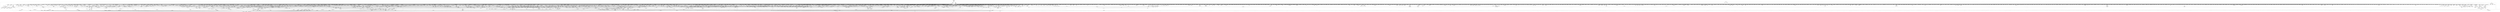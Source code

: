 digraph kerncollapsed {
    "__count_vm_events_1" [color="black"];
    "raw_spin_rq_lock_1" [color="black"];
    "mte_copy_page_tags" [color="black"];
    "post_ttbr_update_workaround" [color="black"];
    "__raw_spin_lock_62" [color="black"];
    "retain_dentry" [color="black"];
    "__update_min_deadline" [color="black"];
    "to_kthread" [color="black"];
    "Indirect call119" [color="black"];
    "put_dec_full8" [color="black"];
    "page_vma_mapped_walk_done_1" [color="black"];
    "node_tag_clear" [color="black"];
    "mte_destroy_descend.constprop.0" [color="black"];
    "find_next_bit_8" [color="black"];
    "rcu_stall_is_suppressed" [color="black"];
    "get_pwq" [color="black"];
    "__dl_sub" [color="black"];
    "__raw_write_lock.constprop.0_1" [color="black"];
    "pmd_install" [color="black"];
    "drain_local_pages" [color="black"];
    "mas_alloc_req.isra.0" [color="black"];
    "list_del_4" [color="black"];
    "mas_set_height" [color="black"];
    "pcpu_page_idx" [color="black"];
    "rcu_segcblist_pend_cbs" [color="black"];
    "hrtimer_forward" [color="black"];
    "get_task_mm" [color="black"];
    "__cmpxchg_case_mb_64_7" [color="black"];
    "ihold" [color="black"];
    "pageblock_skip_persistent" [color="black"];
    "release_thread" [color="black"];
    "__raw_spin_unlock_irq_20" [color="black"];
    "find_next_bit.constprop.0_1" [color="black"];
    "__init_swait_queue_head" [color="black"];
    "Indirect call130" [color="black"];
    "unlock_page" [color="black"];
    "Indirect call109" [color="black"];
    "__acct_reclaim_writeback" [color="black"];
    "Indirect call195" [color="black"];
    "memzero_explicit" [color="black"];
    "folio_total_mapcount" [color="black"];
    "count_vm_events" [color="black"];
    "add_device_randomness" [color="black"];
    "no_page_table" [color="black"];
    "timer_delete_sync" [color="black"];
    "xas_reload" [color="black"];
    "skb_queue_tail" [color="black"];
    "get_arm64_ftr_reg_nowarn" [color="black"];
    "io_poll_add_hash" [color="black"];
    "rcu_segcblist_add_len" [color="black"];
    "Indirect call122" [color="black"];
    "memset" [color="black"];
    "__disable_irq_nosync" [color="black"];
    "__raw_spin_lock_irqsave.constprop.0_1" [color="black"];
    "_double_lock_balance" [color="black"];
    "__cmpxchg_case_acq_32.constprop.0_16" [color="black"];
    "Indirect call75" [color="black"];
    "__page_dup_rmap.constprop.0" [color="black"];
    "desc_read_finalized_seq" [color="black"];
    "__raw_spin_unlock_irq_45" [color="black"];
    "zone_watermark_ok" [color="black"];
    "__dev_put.part.0" [color="black"];
    "Indirect call102" [color="black"];
    "signal_pending" [color="black"];
    "add_wait_queue" [color="black"];
    "Indirect call98" [color="black"];
    "workingset_age_nonresident" [color="black"];
    "Indirect call149" [color="black"];
    "folio_nr_pages_4" [color="black"];
    "__wake_up" [color="black"];
    "hlist_bl_lock" [color="black"];
    "__wake_up_pollfree" [color="black"];
    "d_path" [color="black"];
    "Indirect call172" [color="black"];
    "xa_find_after" [color="black"];
    "__irq_domain_deactivate_irq" [color="black"];
    "__rpm_get_callback" [color="black"];
    "__raw_spin_trylock_3" [color="black"];
    "fpsimd_preserve_current_state" [color="black"];
    "mte_thread_switch" [color="black"];
    "unhash_mnt" [color="black"];
    "xas_result" [color="black"];
    "__bpf_free_used_maps" [color="black"];
    "arch_send_call_function_ipi_mask" [color="black"];
    "__raw_spin_unlock_irq" [color="black"];
    "dev_driver_string" [color="black"];
    "take_dentry_name_snapshot" [color="black"];
    "__kern_my_cpu_offset_70" [color="black"];
    "fatal_signal_pending_1" [color="black"];
    "get_work_pwq" [color="black"];
    "blake2s_update" [color="black"];
    "__attach_to_pi_owner" [color="black"];
    "hlist_bl_unlock" [color="black"];
    "add_mm_rss_vec" [color="black"];
    "arch_timer_evtstrm_available" [color="black"];
    "folio_size" [color="black"];
    "put_ldops.constprop.0" [color="black"];
    "xa_mk_value" [color="black"];
    "_find_next_or_bit" [color="black"];
    "find_buddy_page_pfn" [color="black"];
    "fatal_signal_pending" [color="black"];
    "__wait_on_bit" [color="black"];
    "flush_tlb_batched_pending" [color="black"];
    "skb_copy_bits" [color="black"];
    "Indirect call94" [color="black"];
    "mod_zone_state" [color="black"];
    "folio_mapped" [color="black"];
    "mapping_shrinkable" [color="black"];
    "__raw_spin_lock_irqsave_3" [color="black"];
    "update_blocked_averages" [color="black"];
    "do_raw_spin_lock_36" [color="black"];
    "__raw_spin_unlock_irqrestore.constprop.0_2" [color="black"];
    "Indirect call49" [color="black"];
    "make_vfsgid" [color="black"];
    "mab_set_b_end" [color="black"];
    "skb_headers_offset_update" [color="black"];
    "rcu_cblist_dequeue" [color="black"];
    "__raw_read_lock.constprop.0_5" [color="black"];
    "get_new_cred" [color="black"];
    "pcpu_init_md_blocks" [color="black"];
    "wb_dirty_limits" [color="black"];
    "rcu_advance_cbs" [color="black"];
    "timer_delete_hook" [color="black"];
    "folio_lruvec_relock_irq.constprop.0" [color="black"];
    "__init_rwsem" [color="black"];
    "rcu_segcblist_ready_cbs" [color="black"];
    "io_should_retry_thread" [color="black"];
    "Indirect call58" [color="black"];
    "inode_cgwb_move_to_attached" [color="black"];
    "page_ref_add_1" [color="black"];
    "__kern_my_cpu_offset_27" [color="black"];
    "Indirect call133" [color="black"];
    "__raw_spin_unlock_irqrestore_1" [color="black"];
    "addr_to_vb_xa" [color="black"];
    "find_next_bit.constprop.0_11" [color="black"];
    "signal_pending_state_1" [color="black"];
    "get_file_2" [color="black"];
    "update_newidle_cost" [color="black"];
    "find_lock_task_mm" [color="black"];
    "csum_partial" [color="black"];
    "mte_parent_slot" [color="black"];
    "__preempt_count_add.constprop.0_1" [color="black"];
    "cpu_online_2" [color="black"];
    "Indirect call141" [color="black"];
    "__pfn_to_section" [color="black"];
    "xas_set_offset" [color="black"];
    "mas_leaf_max_gap" [color="black"];
    "shrink_lock_dentry" [color="black"];
    "__raw_spin_unlock_irqrestore_11" [color="black"];
    "anon_vma_interval_tree_iter_next" [color="black"];
    "__xa_clear_mark" [color="black"];
    "get_sd_balance_interval" [color="black"];
    "__raw_write_unlock_irq_4" [color="black"];
    "page_ref_inc_2" [color="black"];
    "__raw_spin_lock_irqsave_29" [color="black"];
    "pcpu_chunk_refresh_hint" [color="black"];
    "Indirect call83" [color="black"];
    "__percpu_add_case_64_4" [color="black"];
    "percpu_counter_dec" [color="black"];
    "find_busiest_group" [color="black"];
    "__kern_my_cpu_offset_76" [color="black"];
    "__sw_hweight64" [color="black"];
    "rcu_jiffies_till_stall_check" [color="black"];
    "__raw_spin_unlock_irq_4" [color="black"];
    "Indirect call52" [color="black"];
    "Indirect call46" [color="black"];
    "__mutex_trylock" [color="black"];
    "cpumask_first_and" [color="black"];
    "space_used" [color="black"];
    "compact_lock_irqsave" [color="black"];
    "system_supports_address_auth_1" [color="black"];
    "put_dec" [color="black"];
    "cpumask_next.constprop.0" [color="black"];
    "__init_waitqueue_head" [color="black"];
    "io_wq_work_match_item" [color="black"];
    "Indirect call159" [color="black"];
    "folio_mapping" [color="black"];
    "next_online_pgdat" [color="black"];
    "tag_set" [color="black"];
    "Indirect call163" [color="black"];
    "nsec_to_clock_t" [color="black"];
    "__raw_spin_lock_irq.constprop.0_1" [color="black"];
    "__rt_mutex_slowtrylock" [color="black"];
    "__raw_spin_lock_irq_7" [color="black"];
    "efi_reboot" [color="black"];
    "device_links_read_lock" [color="black"];
    "dev_to_swnode" [color="black"];
    "__d_drop" [color="black"];
    "__raw_spin_lock_irq_1" [color="black"];
    "Indirect call112" [color="black"];
    "futex_hb_waiters_dec" [color="black"];
    "current_wq_worker" [color="black"];
    "set_task_cpu" [color="black"];
    "prepare_to_wait_exclusive" [color="black"];
    "xas_find" [color="black"];
    "d_find_alias" [color="black"];
    "__update_load_avg_cfs_rq" [color="black"];
    "do_raw_spin_lock_5" [color="black"];
    "next_zone" [color="black"];
    "__raw_spin_unlock_irqrestore_21" [color="black"];
    "eth_type_vlan" [color="black"];
    "Indirect call20" [color="black"];
    "rcu_is_cpu_rrupt_from_idle" [color="black"];
    "folio_order" [color="black"];
    "is_zero_page" [color="black"];
    "lockref_put_return" [color="black"];
    "Indirect call68" [color="black"];
    "split_map_pages" [color="black"];
    "__cmpxchg_case_acq_32.constprop.0_15" [color="black"];
    "mutex_trylock" [color="black"];
    "__isolate_free_page" [color="black"];
    "do_raw_spin_lock_24" [color="black"];
    "find_next_bit_18" [color="black"];
    "Indirect call15" [color="black"];
    "sock_rmem_free" [color="black"];
    "Indirect call211" [color="black"];
    "skb_header_cloned" [color="black"];
    "read_seqbegin.constprop.0" [color="black"];
    "Indirect call151" [color="black"];
    "do_kernel_restart" [color="black"];
    "set_task_reclaim_state" [color="black"];
    "__bitmap_set" [color="black"];
    "task_set_jobctl_pending" [color="black"];
    "arch_local_irq_enable_2" [color="black"];
    "rcu_segcblist_inc_len" [color="black"];
    "__raw_spin_unlock_irqrestore_12" [color="black"];
    "do_raw_spin_lock_57" [color="black"];
    "hrtimer_reprogram.constprop.0" [color="black"];
    "netdev_name" [color="black"];
    "rcu_start_this_gp" [color="black"];
    "__count_vm_events" [color="black"];
    "Indirect call214" [color="black"];
    "Indirect call153" [color="black"];
    "pmd_offset.isra.0_1" [color="black"];
    "arch_teardown_dma_ops" [color="black"];
    "cpus_share_cache" [color="black"];
    "cpu_online_3" [color="black"];
    "__next_zones_zonelist" [color="black"];
    "__raw_spin_lock_12" [color="black"];
    "tlb_remove_table_sync_one" [color="black"];
    "__peernet2id" [color="black"];
    "Indirect call78" [color="black"];
    "freezing" [color="black"];
    "__raw_spin_unlock_irqrestore_8" [color="black"];
    "ma_slots" [color="black"];
    "page_mapping" [color="black"];
    "arm64_kernel_unmapped_at_el0_4" [color="black"];
    "device_match_devt" [color="black"];
    "vma_interval_tree_iter_next" [color="black"];
    "Indirect call14" [color="black"];
    "skb_checksum" [color="black"];
    "mte_sync_tags" [color="black"];
    "sched_post_fork" [color="black"];
    "skb_tailroom_2" [color="black"];
    "io_fill_cqe_aux" [color="black"];
    "d_lru_del" [color="black"];
    "PageMovable" [color="black"];
    "folio_isolate_lru" [color="black"];
    "unlock_mount_hash" [color="black"];
    "posix_cpu_timers_exit_group" [color="black"];
    "__irq_disable" [color="black"];
    "page_ref_dec_and_test_1" [color="black"];
    "cpu_online_1" [color="black"];
    "pcpu_block_refresh_hint" [color="black"];
    "__raw_write_lock_irq" [color="black"];
    "Indirect call115" [color="black"];
    "lru_note_cost_refault" [color="black"];
    "Indirect call179" [color="black"];
    "lockref_put_or_lock" [color="black"];
    "mas_prev_sibling" [color="black"];
    "class_raw_spinlock_irqsave_destructor" [color="black"];
    "security_inode_getattr" [color="black"];
    "__raw_spin_unlock_irq_23" [color="black"];
    "cpumask_weight.constprop.0_5" [color="black"];
    "_atomic_dec_and_lock_irqsave" [color="black"];
    "__skb_fill_page_desc" [color="black"];
    "Indirect call150" [color="black"];
    "bump_cpu_timer" [color="black"];
    "__sw_hweight32" [color="black"];
    "__raw_spin_lock_4" [color="black"];
    "int_sqrt" [color="black"];
    "lockref_get_not_zero" [color="black"];
    "Indirect call178" [color="black"];
    "Indirect call197" [color="black"];
    "set_ptes.isra.0" [color="black"];
    "do_raw_spin_lock_28" [color="black"];
    "io_cqe_cache_refill" [color="black"];
    "__wake_up_klogd.part.0" [color="black"];
    "clear_ti_thread_flag_4" [color="black"];
    "security_release_secctx" [color="black"];
    "sched_ttwu_pending" [color="black"];
    "__raw_spin_lock_42" [color="black"];
    "__kern_my_cpu_offset_62" [color="black"];
    "mas_split_final_node.isra.0" [color="black"];
    "ktime_add_safe" [color="black"];
    "__cmpxchg_case_acq_32.constprop.0_13" [color="black"];
    "can_migrate_task" [color="black"];
    "access_ok_16" [color="black"];
    "percpu_ref_put_many.constprop.0" [color="black"];
    "pm_runtime_put_noidle_2" [color="black"];
    "memblock_search" [color="black"];
    "__accumulate_pelt_segments" [color="black"];
    "allow_direct_reclaim" [color="black"];
    "Indirect call59" [color="black"];
    "Indirect call31" [color="black"];
    "list_del_init" [color="black"];
    "__posix_timers_find" [color="black"];
    "memmove" [color="black"];
    "kernfs_root" [color="black"];
    "__kern_my_cpu_offset_80" [color="black"];
    "__raw_spin_lock_26" [color="black"];
    "gup_signal_pending" [color="black"];
    "rcu_seq_start" [color="black"];
    "timer_base.isra.0" [color="black"];
    "tlb_flush_mmu_tlbonly_1" [color="black"];
    "propagation_next" [color="black"];
    "copy_user_highpage" [color="black"];
    "Indirect call118" [color="black"];
    "sk_mem_reclaim" [color="black"];
    "Indirect call146" [color="black"];
    "__raw_spin_unlock_irq_37" [color="black"];
    "tlb_remove_table_smp_sync" [color="black"];
    "do_raw_spin_lock_61" [color="black"];
    "Indirect call93" [color="black"];
    "mas_wr_walk_index.isra.0" [color="black"];
    "fill_contig_page_info" [color="black"];
    "Indirect call25" [color="black"];
    "dcache_clean_pou" [color="black"];
    "do_raw_spin_lock_41" [color="black"];
    "page_ref_add" [color="black"];
    "__kern_my_cpu_offset_60" [color="black"];
    "Indirect call203" [color="black"];
    "irq_get_irq_data" [color="black"];
    "vma_needs_dirty_tracking" [color="black"];
    "forward_timer_base" [color="black"];
    "copy_thread" [color="black"];
    "__raw_spin_unlock_irqrestore_6" [color="black"];
    "Indirect call169" [color="black"];
    "task_clear_jobctl_trapping" [color="black"];
    "arm_smccc_1_1_get_conduit" [color="black"];
    "wb_stat_mod" [color="black"];
    "Indirect call0" [color="black"];
    "io_cancel_cb" [color="black"];
    "__mnt_is_readonly" [color="black"];
    "io_cancel_task_cb" [color="black"];
    "xas_init_marks" [color="black"];
    "Indirect call181" [color="black"];
    "fragmentation_index" [color="black"];
    "folio_trylock" [color="black"];
    "rb_erase" [color="black"];
    "__bitmap_clear" [color="black"];
    "do_raw_spin_lock_17" [color="black"];
    "do_softirq" [color="black"];
    "__raw_spin_lock_5" [color="black"];
    "xas_set_mark" [color="black"];
    "set_tsk_need_resched" [color="black"];
    "find_next_bit_3" [color="black"];
    "xa_err" [color="black"];
    "cpu_clock_sample_group" [color="black"];
    "console_srcu_read_lock" [color="black"];
    "Indirect call90" [color="black"];
    "__raw_spin_unlock_irqrestore_37" [color="black"];
    "__wake_up_bit" [color="black"];
    "__raw_spin_unlock_irqrestore_3" [color="black"];
    "find_last_bit" [color="black"];
    "Indirect call107" [color="black"];
    "dl_bw_of" [color="black"];
    "do_raw_spin_lock_45" [color="black"];
    "cpumask_empty_3" [color="black"];
    "vma_last_pgoff" [color="black"];
    "mte_update_gcr_excl.isra.0" [color="black"];
    "__raw_spin_lock_irq_20" [color="black"];
    "io_acct_cancel_pending_work" [color="black"];
    "req_set_fail_4" [color="black"];
    "__raw_spin_unlock_irq_7" [color="black"];
    "copy_fd_bitmaps" [color="black"];
    "do_raw_spin_lock_8" [color="black"];
    "u64_stats_add_2" [color="black"];
    "radix_tree_load_root" [color="black"];
    "arch_send_call_function_single_ipi" [color="black"];
    "io_run_cancel" [color="black"];
    "fatal_signal_pending_3" [color="black"];
    "arch_local_irq_save_2" [color="black"];
    "__raw_spin_trylock" [color="black"];
    "vm_stat_account" [color="black"];
    "u64_stats_inc" [color="black"];
    "arch_irq_work_raise" [color="black"];
    "__percpu_add_case_32_1" [color="black"];
    "ktime_get_real_ts64" [color="black"];
    "Indirect call60" [color="black"];
    "fsnotify" [color="black"];
    "__kern_my_cpu_offset_26" [color="black"];
    "__task_rq_lock" [color="black"];
    "pagefault_enable" [color="black"];
    "can_set_direct_map" [color="black"];
    "mnt_add_count" [color="black"];
    "qdisc_qstats_cpu_qlen_inc" [color="black"];
    "attach_task" [color="black"];
    "Indirect call34" [color="black"];
    "filemap_check_errors" [color="black"];
    "super_wake" [color="black"];
    "get_next_ino" [color="black"];
    "Indirect call8" [color="black"];
    "pte_offset_kernel.isra.0" [color="black"];
    "tick_get_broadcast_device" [color="black"];
    "futex_cmpxchg_value_locked" [color="black"];
    "hlist_del_init" [color="black"];
    "__dput_to_list" [color="black"];
    "smp_call_function_many" [color="black"];
    "d_walk" [color="black"];
    "tick_get_device" [color="black"];
    "task_get_vl" [color="black"];
    "kmalloc_size_roundup" [color="black"];
    "__anon_vma_interval_tree_augment_rotate" [color="black"];
    "__reuseport_detach_sock.isra.0" [color="black"];
    "rcu_segcblist_enqueue" [color="black"];
    "test_ti_thread_flag_19" [color="black"];
    "__raw_spin_lock_irq_19" [color="black"];
    "mod_zone_page_state" [color="black"];
    "do_raw_spin_lock_1" [color="black"];
    "folio_trylock_4" [color="black"];
    "mas_find_child" [color="black"];
    "__raw_spin_lock_54" [color="black"];
    "tty_driver_flush_buffer" [color="black"];
    "folio_evictable_1" [color="black"];
    "arch_get_random_longs" [color="black"];
    "mas_wr_new_end" [color="black"];
    "node_page_state_add" [color="black"];
    "skb_zcopy_downgrade_managed" [color="black"];
    "compound_order" [color="black"];
    "test_ti_thread_flag_21" [color="black"];
    "__kern_my_cpu_offset_54" [color="black"];
    "do_csum" [color="black"];
    "__cmpxchg_case_mb_32_8" [color="black"];
    "radix_tree_next_chunk" [color="black"];
    "do_raw_spin_lock_14" [color="black"];
    "mte_dead_leaves.constprop.0" [color="black"];
    "ma_dead_node" [color="black"];
    "__cmpxchg_case_acq_32.constprop.0_2" [color="black"];
    "free_pcppages_bulk" [color="black"];
    "hrtimer_start_range_ns" [color="black"];
    "Indirect call6" [color="black"];
    "qdisc_qstats_cpu_qlen_dec" [color="black"];
    "find_suitable_fallback" [color="black"];
    "update_sctlr_el1" [color="black"];
    "queued_read_unlock.constprop.0_2" [color="black"];
    "__raw_spin_unlock_irqrestore_32" [color="black"];
    "__mnt_drop_write_file" [color="black"];
    "rcu_segcblist_accelerate" [color="black"];
    "flush_tlb_mm_1" [color="black"];
    "filemap_release_folio" [color="black"];
    "arch_local_irq_save_7" [color="black"];
    "Indirect call56" [color="black"];
    "sb_clear_inode_writeback" [color="black"];
    "aio_nr_sub" [color="black"];
    "skb_pfmemalloc" [color="black"];
    "vma_interval_tree_augment_rotate" [color="black"];
    "timer_wait_running" [color="black"];
    "kmalloc_slab" [color="black"];
    "sched_asym_prefer" [color="black"];
    "Indirect call206" [color="black"];
    "do_raw_spin_lock_50" [color="black"];
    "do_raw_spin_lock_99" [color="black"];
    "recalc_sigpending_tsk" [color="black"];
    "__raw_spin_lock_28" [color="black"];
    "__timer_delete" [color="black"];
    "invalid_folio_referenced_vma" [color="black"];
    "vma_is_secretmem" [color="black"];
    "steal_suitable_fallback" [color="black"];
    "__kern_my_cpu_offset_91" [color="black"];
    "xas_find_marked" [color="black"];
    "Indirect call1" [color="black"];
    "__wake_up_common_lock" [color="black"];
    "mast_split_data" [color="black"];
    "kmem_valid_obj" [color="black"];
    "is_rlimit_overlimit" [color="black"];
    "get_ldops" [color="black"];
    "gfp_pfmemalloc_allowed" [color="black"];
    "ptrauth_keys_install_user" [color="black"];
    "futex_get_value_locked" [color="black"];
    "__raw_spin_lock_irqsave_22" [color="black"];
    "extfrag_for_order" [color="black"];
    "__inode_add_lru" [color="black"];
    "audit_rate_check.part.0" [color="black"];
    "ksize" [color="black"];
    "__printk_cpu_sync_wait" [color="black"];
    "blake2s.constprop.0" [color="black"];
    "rb_insert_color_cached" [color="black"];
    "folio_mapped_2" [color="black"];
    "_atomic_dec_and_lock" [color="black"];
    "rcu_is_watching" [color="black"];
    "__balance_callbacks" [color="black"];
    "__finalize_skb_around" [color="black"];
    "flush_tlb_mm" [color="black"];
    "Indirect call208" [color="black"];
    "remove_nodes.constprop.0" [color="black"];
    "__raw_spin_lock_bh.constprop.0_5" [color="black"];
    "mas_adopt_children.isra.0" [color="black"];
    "mas_new_ma_node" [color="black"];
    "__rt_mutex_futex_trylock" [color="black"];
    "wb_io_lists_populated" [color="black"];
    "__skb_checksum" [color="black"];
    "compound_order_2" [color="black"];
    "fatal_signal_pending_4" [color="black"];
    "queued_read_lock.constprop.0" [color="black"];
    "xas_pause" [color="black"];
    "rcu_cblist_init" [color="black"];
    "add_wait_queue_exclusive" [color="black"];
    "__cmpxchg_case_acq_32.constprop.0_10" [color="black"];
    "wants_signal" [color="black"];
    "io_poll_remove_entries" [color="black"];
    "Indirect call142" [color="black"];
    "do_raw_spin_lock_117" [color="black"];
    "klist_node_attached" [color="black"];
    "clear_nonspinnable" [color="black"];
    "__raw_spin_unlock_irqrestore_33" [color="black"];
    "__raw_spin_lock_irqsave_11" [color="black"];
    "get_pfnblock_flags_mask" [color="black"];
    "__cmpxchg_case_mb_64_4" [color="black"];
    "Indirect call110" [color="black"];
    "__set_fixmap" [color="black"];
    "pcpu_unit_page_offset" [color="black"];
    "__cmpxchg_case_acq_32.constprop.0_14" [color="black"];
    "idr_for_each" [color="black"];
    "__raw_spin_lock_irqsave_23" [color="black"];
    "xas_next_entry.constprop.0" [color="black"];
    "__xchg_case_acq_64.isra.0" [color="black"];
    "prep_new_page" [color="black"];
    "posix_cputimers_group_init" [color="black"];
    "do_raw_spin_lock_6" [color="black"];
    "Indirect call170" [color="black"];
    "__cmpxchg_case_mb_32_10" [color="black"];
    "___d_drop" [color="black"];
    "find_mergeable_anon_vma" [color="black"];
    "strscpy_pad" [color="black"];
    "access_ok_19" [color="black"];
    "io_run_local_work_continue" [color="black"];
    "__kern_my_cpu_offset_4" [color="black"];
    "spin_lock_irqsave_check_contention" [color="black"];
    "pfn_valid_2" [color="black"];
    "Indirect call121" [color="black"];
    "find_first_bit_4" [color="black"];
    "fd_install" [color="black"];
    "__disable_irq" [color="black"];
    "__cmpxchg_case_mb_64_2" [color="black"];
    "clear_siginfo" [color="black"];
    "should_zap_page" [color="black"];
    "do_raw_spin_lock_97" [color="black"];
    "Indirect call26" [color="black"];
    "__set_task_special" [color="black"];
    "tk_clock_read" [color="black"];
    "pcpu_next_md_free_region" [color="black"];
    "dev_bus_name" [color="black"];
    "Indirect call29" [color="black"];
    "__raw_spin_unlock_irq_38" [color="black"];
    "rt_mutex_setprio" [color="black"];
    "__cmpxchg_case_mb_32_13" [color="black"];
    "__raw_spin_unlock_irq_43" [color="black"];
    "cpumask_and" [color="black"];
    "_compound_head_13" [color="black"];
    "Indirect call74" [color="black"];
    "copy_highpage" [color="black"];
    "Indirect call152" [color="black"];
    "__raw_spin_lock_irqsave_25" [color="black"];
    "wakeup_source_deactivate" [color="black"];
    "kobj_child_ns_ops" [color="black"];
    "d_shrink_add" [color="black"];
    "Indirect call81" [color="black"];
    "update_group_capacity" [color="black"];
    "Indirect call22" [color="black"];
    "other_cpu_in_panic" [color="black"];
    "kthread_is_per_cpu" [color="black"];
    "__raw_spin_lock.constprop.0_2" [color="black"];
    "io_wq_get_acct" [color="black"];
    "__kern_my_cpu_offset_74" [color="black"];
    "prepare_to_wait" [color="black"];
    "__folio_cancel_dirty" [color="black"];
    "ma_data_end" [color="black"];
    "__iget" [color="black"];
    "prepare_alloc_pages.constprop.0" [color="black"];
    "will_become_orphaned_pgrp" [color="black"];
    "netlink_overrun" [color="black"];
    "arch_local_irq_restore_2" [color="black"];
    "__raw_read_unlock.constprop.0" [color="black"];
    "mas_update_gap" [color="black"];
    "mas_wr_walk_descend" [color="black"];
    "cpupri_set" [color="black"];
    "migrate_disable" [color="black"];
    "pm_qos_read_value" [color="black"];
    "update_misfit_status" [color="black"];
    "__lookup_mnt" [color="black"];
    "audit_gid_comparator" [color="black"];
    "clear_ti_thread_flag_5" [color="black"];
    "__printk_safe_enter" [color="black"];
    "do_raw_spin_lock_29" [color="black"];
    "qdisc_maybe_clear_missed" [color="black"];
    "pagetable_pte_dtor" [color="black"];
    "__list_del_entry_1" [color="black"];
    "__mutex_init" [color="black"];
    "radix_tree_lookup" [color="black"];
    "Indirect call43" [color="black"];
    "do_raw_spin_lock_63" [color="black"];
    "do_raw_spin_lock_44" [color="black"];
    "__dl_clear_params" [color="black"];
    "free_vmap_area_rb_augment_cb_rotate" [color="black"];
    "find_next_bit.constprop.0_5" [color="black"];
    "io_put_kbuf" [color="black"];
    "activate_task" [color="black"];
    "futex_hash" [color="black"];
    "pmd_set_huge" [color="black"];
    "wq_worker_running" [color="black"];
    "folio_trylock_1" [color="black"];
    "__bitmap_subset" [color="black"];
    "timespec64_equal" [color="black"];
    "folio_test_uptodate" [color="black"];
    "__mod_timer" [color="black"];
    "tlb_flush_mmu_tlbonly" [color="black"];
    "kmap_atomic_1" [color="black"];
    "security_inode_init_security_anon" [color="black"];
    "__timer_delete_sync" [color="black"];
    "is_current_pgrp_orphaned" [color="black"];
    "__skb_set_length" [color="black"];
    "__raw_spin_lock_23" [color="black"];
    "__raw_write_lock_irq_1" [color="black"];
    "do_raw_spin_lock.constprop.0_13" [color="black"];
    "Indirect call166" [color="black"];
    "mtree_load" [color="black"];
    "__cmpxchg_case_64" [color="black"];
    "__raw_spin_lock_irqsave_34" [color="black"];
    "is_migration_entry" [color="black"];
    "cpu_clock_sample" [color="black"];
    "lru_move_tail_fn" [color="black"];
    "mas_pause" [color="black"];
    "active_load_balance_cpu_stop" [color="black"];
    "generic_fillattr" [color="black"];
    "update_dl_migration" [color="black"];
    "se_weight.isra.0" [color="black"];
    "post_init_entity_util_avg" [color="black"];
    "io_acct_run_queue" [color="black"];
    "raw_spin_rq_lock" [color="black"];
    "skb_cloned" [color="black"];
    "__raw_spin_lock_16" [color="black"];
    "__raw_spin_lock_irq_41" [color="black"];
    "attach_entity_load_avg" [color="black"];
    "wake_up_bit" [color="black"];
    "sk_error_report" [color="black"];
    "wakeup_kswapd" [color="black"];
    "Indirect call167" [color="black"];
    "__raw_spin_lock_irqsave_44" [color="black"];
    "to_desc" [color="black"];
    "clear_ti_thread_flag" [color="black"];
    "lru_add_fn" [color="black"];
    "__raw_spin_lock_irqsave" [color="black"];
    "put_cpu_fpsimd_context" [color="black"];
    "rt_mutex_slowtrylock" [color="black"];
    "set_cpu_online" [color="black"];
    "pick_next_pushable_dl_task" [color="black"];
    "Indirect call125" [color="black"];
    "mas_start" [color="black"];
    "do_init_timer.constprop.0" [color="black"];
    "folio_account_cleaned" [color="black"];
    "cpu_switch_to" [color="black"];
    "sock_flag_1" [color="black"];
    "check_and_switch_context" [color="black"];
    "radix_tree_tag_get" [color="black"];
    "__raw_spin_unlock_irq_21" [color="black"];
    "is_software_node" [color="black"];
    "__cmpxchg_case_acq_32.constprop.0_4" [color="black"];
    "__kern_my_cpu_offset_14" [color="black"];
    "pcpu_chunk_relocate" [color="black"];
    "__wb_update_bandwidth.constprop.0" [color="black"];
    "find_unlink_vmap_area" [color="black"];
    "mntget" [color="black"];
    "__list_del_entry" [color="black"];
    "_compound_head_3" [color="black"];
    "io_poll_find.constprop.0" [color="black"];
    "__percpu_add_case_64_1" [color="black"];
    "need_mlock_drain" [color="black"];
    "llist_add_batch" [color="black"];
    "test_tsk_need_resched" [color="black"];
    "this_cpu_has_cap" [color="black"];
    "skb_zcopy_clear" [color="black"];
    "rcu_inkernel_boot_has_ended" [color="black"];
    "Indirect call180" [color="black"];
    "folio_mark_dirty" [color="black"];
    "find_first_bit_3" [color="black"];
    "Indirect call213" [color="black"];
    "search_cmp_ftr_reg" [color="black"];
    "io_poll_get_ownership" [color="black"];
    "inode_lru_list_del" [color="black"];
    "__kern_my_cpu_offset_38" [color="black"];
    "_compound_head_2" [color="black"];
    "__raw_spin_lock_irqsave_42" [color="black"];
    "__kern_my_cpu_offset_51" [color="black"];
    "lock_timer_base" [color="black"];
    "do_raw_spin_lock_60" [color="black"];
    "init_completion" [color="black"];
    "req_set_fail_3" [color="black"];
    "xas_error.isra.0_1" [color="black"];
    "rcu_gp_is_normal" [color="black"];
    "get_random_bytes" [color="black"];
    "folio_nr_pages_3" [color="black"];
    "audit_comparator" [color="black"];
    "__clear_open_fd" [color="black"];
    "timer_delete" [color="black"];
    "do_raw_spin_lock_73" [color="black"];
    "fpsimd_flush_task_state" [color="black"];
    "_find_next_zero_bit" [color="black"];
    "percpu_counter_add" [color="black"];
    "page_ref_inc_6" [color="black"];
    "page_ref_inc_4" [color="black"];
    "skb_zcopy" [color="black"];
    "check_preempt_curr" [color="black"];
    "test_ti_thread_flag_7" [color="black"];
    "__percpu_add_case_32_20" [color="black"];
    "Indirect call27" [color="black"];
    "Indirect call144" [color="black"];
    "__fprop_add_percpu" [color="black"];
    "vmf_pte_changed" [color="black"];
    "first_zones_zonelist" [color="black"];
    "pm_qos_update_flags" [color="black"];
    "__kern_my_cpu_offset_36" [color="black"];
    "get_file_1" [color="black"];
    "task_sched_runtime" [color="black"];
    "__kern_my_cpu_offset_44" [color="black"];
    "update_rq_clock" [color="black"];
    "raw_spin_rq_unlock_irqrestore" [color="black"];
    "hrtimer_active" [color="black"];
    "__cmpxchg_case_acq_32_3" [color="black"];
    "dec_mm_counter" [color="black"];
    "__pi_strlen" [color="black"];
    "exit_rcu" [color="black"];
    "Indirect call116" [color="black"];
    "find_next_zero_bit_2" [color="black"];
    "Indirect call101" [color="black"];
    "ktime_get_with_offset" [color="black"];
    "__kern_my_cpu_offset_24" [color="black"];
    "clear_ti_thread_flag_1" [color="black"];
    "mas_next_setup.constprop.0" [color="black"];
    "enqueue_pushable_dl_task" [color="black"];
    "Indirect call132" [color="black"];
    "Indirect call95" [color="black"];
    "__pm_relax" [color="black"];
    "set_pfnblock_flags_mask" [color="black"];
    "set_load_weight" [color="black"];
    "__percpu_counter_sum" [color="black"];
    "task_fits_cpu" [color="black"];
    "user_disable_single_step" [color="black"];
    "workingset_test_recent" [color="black"];
    "__enqueue_entity" [color="black"];
    "io_wq_hash_work" [color="black"];
    "sched_clock_noinstr" [color="black"];
    "__futex_queue" [color="black"];
    "kobj_ns_ops" [color="black"];
    "__cmpwait_case_32_1" [color="black"];
    "mapping_allow_writable" [color="black"];
    "fsnotify_grab_connector" [color="black"];
    "__add_wait_queue" [color="black"];
    "Indirect call19" [color="black"];
    "Indirect call212" [color="black"];
    "get_cred_1" [color="black"];
    "generic_exec_single" [color="black"];
    "new_context" [color="black"];
    "Indirect call16" [color="black"];
    "__raw_spin_lock_43" [color="black"];
    "_prb_read_valid" [color="black"];
    "__kern_my_cpu_offset_133" [color="black"];
    "wb_io_lists_depopulated" [color="black"];
    "Indirect call193" [color="black"];
    "cpumask_any_distribute" [color="black"];
    "__raw_spin_lock_irq_26" [color="black"];
    "pm_runtime_autosuspend_expiration" [color="black"];
    "find_next_bit_13" [color="black"];
    "rb_prev" [color="black"];
    "__remove_shared_vm_struct.constprop.0" [color="black"];
    "posix_cpu_timer_rearm" [color="black"];
    "__cmpxchg_case_acq_32.constprop.0_18" [color="black"];
    "__raw_spin_lock_irq_17" [color="black"];
    "update_sd_lb_stats" [color="black"];
    "xas_load" [color="black"];
    "__kern_my_cpu_offset_28" [color="black"];
    "__kern_my_cpu_offset_6" [color="black"];
    "get_file" [color="black"];
    "mnt_get_count" [color="black"];
    "__set_close_on_exec.isra.0" [color="black"];
    "__cmpxchg_case_acq_32.constprop.0_9" [color="black"];
    "crng_fast_key_erasure" [color="black"];
    "security_d_instantiate" [color="black"];
    "__raise_softirq_irqoff" [color="black"];
    "kernfs_next_descendant_post" [color="black"];
    "clear_bit_unlock.constprop.0" [color="black"];
    "fatal_signal_pending_5" [color="black"];
    "arch_local_irq_save_1" [color="black"];
    "Indirect call87" [color="black"];
    "tag_clear" [color="black"];
    "check_class_changed" [color="black"];
    "rcu_poll_gp_seq_end" [color="black"];
    "srcu_get_delay.isra.0" [color="black"];
    "security_audit_rule_free" [color="black"];
    "rwsem_set_reader_owned" [color="black"];
    "pcpu_block_update_hint_alloc" [color="black"];
    "mas_prev_setup.constprop.0" [color="black"];
    "xa_find" [color="black"];
    "__mod_lruvec_state" [color="black"];
    "is_vmalloc_addr" [color="black"];
    "Indirect call189" [color="black"];
    "percpu_ref_put_many" [color="black"];
    "__cmpxchg_case_mb_64_6" [color="black"];
    "mas_next_range" [color="black"];
    "Indirect call92" [color="black"];
    "io_cqring_wake" [color="black"];
    "mas_find_setup.constprop.0" [color="black"];
    "double_unlock_balance" [color="black"];
    "Indirect call134" [color="black"];
    "do_raw_spin_lock_26" [color="black"];
    "init_entity_runnable_average" [color="black"];
    "__msecs_to_jiffies" [color="black"];
    "Indirect call216" [color="black"];
    "task_clear_jobctl_pending" [color="black"];
    "Indirect call24" [color="black"];
    "strcpy" [color="black"];
    "__dl_update" [color="black"];
    "Indirect call67" [color="black"];
    "__bitmap_intersects" [color="black"];
    "clear_ti_thread_flag_6" [color="black"];
    "hrtimer_sleeper_start_expires" [color="black"];
    "__kern_my_cpu_offset_22" [color="black"];
    "make_vfsuid" [color="black"];
    "disable_irq_nosync" [color="black"];
    "tk_xtime.constprop.0" [color="black"];
    "__raw_spin_unlock_irqrestore_14" [color="black"];
    "peernet2id" [color="black"];
    "irq_disable" [color="black"];
    "flush_signal_handlers" [color="black"];
    "__srcu_read_unlock" [color="black"];
    "__raw_spin_lock_49" [color="black"];
    "kernfs_get" [color="black"];
    "eventfd_signal_mask" [color="black"];
    "get_task_exe_file" [color="black"];
    "__raw_spin_lock_irqsave_18" [color="black"];
    "Indirect call161" [color="black"];
    "dl_clear_overload.part.0" [color="black"];
    "do_raw_spin_lock_33" [color="black"];
    "Indirect call113" [color="black"];
    "__pageblock_pfn_to_page" [color="black"];
    "__percpu_add_case_32_15" [color="black"];
    "Indirect call2" [color="black"];
    "folio_trylock_flag" [color="black"];
    "__put_cpu_fpsimd_context" [color="black"];
    "pageblock_pfn_to_page" [color="black"];
    "change_page_range" [color="black"];
    "bsearch" [color="black"];
    "__wb_writeout_add" [color="black"];
    "tty_ldisc_close" [color="black"];
    "audit_mark_compare" [color="black"];
    "__raw_spin_lock_52" [color="black"];
    "pid_task" [color="black"];
    "arch_local_irq_save_5" [color="black"];
    "__raw_spin_unlock_irq_17" [color="black"];
    "Indirect call192" [color="black"];
    "set_next_entity" [color="black"];
    "prep_compound_page" [color="black"];
    "percpu_ref_noop_confirm_switch" [color="black"];
    "__raw_spin_lock_irq_34" [color="black"];
    "Indirect call82" [color="black"];
    "strcspn" [color="black"];
    "prb_reserve" [color="black"];
    "compaction_free" [color="black"];
    "bstats_update" [color="black"];
    "sched_clock_cpu" [color="black"];
    "list_lru_add" [color="black"];
    "tty_driver_name" [color="black"];
    "__flush_tlb_kernel_pgtable" [color="black"];
    "io_file_get_flags" [color="black"];
    "pgattr_change_is_safe" [color="black"];
    "__cmpxchg_case_mb_64_1" [color="black"];
    "copy_page" [color="black"];
    "do_raw_spin_lock_47" [color="black"];
    "test_ti_thread_flag_10" [color="black"];
    "lock_mount_hash" [color="black"];
    "pud_set_huge" [color="black"];
    "__wake_up_locked_key" [color="black"];
    "__wake_up_sync_key" [color="black"];
    "do_raw_spin_lock_67" [color="black"];
    "__pick_first_entity" [color="black"];
    "__mnt_want_write_file" [color="black"];
    "wake_up_var" [color="black"];
    "__kern_my_cpu_offset_25" [color="black"];
    "vma_interval_tree_remove" [color="black"];
    "__percpu_add_case_64_2" [color="black"];
    "__percpu_add_case_64.constprop.0_1" [color="black"];
    "Indirect call80" [color="black"];
    "__do_sys_newfstat" [color="black"];
    "copy_from_kernel_nofault" [color="black"];
    "virt_to_slab" [color="black"];
    "irq_work_queue" [color="black"];
    "__dequeue_entity" [color="black"];
    "irq_work_single" [color="black"];
    "__raw_spin_lock_irq.constprop.0_2" [color="black"];
    "__raw_spin_lock_irq_4" [color="black"];
    "__raw_spin_lock_irqsave_21" [color="black"];
    "Indirect call5" [color="black"];
    "mte_set_pivot" [color="black"];
    "wp_page_reuse" [color="black"];
    "strchr" [color="black"];
    "flush_dcache_page" [color="black"];
    "__raw_spin_lock_irqsave.constprop.0_7" [color="black"];
    "kernfs_leftmost_descendant" [color="black"];
    "page_ref_inc_1" [color="black"];
    "percpu_ref_get_many.constprop.0" [color="black"];
    "__raw_spin_unlock_irq_36" [color="black"];
    "allow_write_access" [color="black"];
    "__cmpxchg_case_acq_32.constprop.0_7" [color="black"];
    "isolation_suitable.isra.0" [color="black"];
    "set_pageblock_migratetype" [color="black"];
    "exit_oom_victim" [color="black"];
    "__kern_my_cpu_offset_50" [color="black"];
    "Indirect call196" [color="black"];
    "list_del_init_3" [color="black"];
    "d_ancestor" [color="black"];
    "rcu_seq_start_1" [color="black"];
    "pm_runtime_get_noresume" [color="black"];
    "Indirect call7" [color="black"];
    "do_raw_spin_lock_34" [color="black"];
    "__raw_spin_lock.constprop.0" [color="black"];
    "do_softirq_own_stack" [color="black"];
    "__siphash_unaligned" [color="black"];
    "__xchg_case_64.constprop.0" [color="black"];
    "pcpu_update_empty_pages" [color="black"];
    "xa_load" [color="black"];
    "set_area_direct_map" [color="black"];
    "min_deadline_cb_propagate" [color="black"];
    "__raw_spin_lock_irq_18" [color="black"];
    "Indirect call205" [color="black"];
    "skb_tailroom" [color="black"];
    "rcu_poll_gp_seq_end_unlocked" [color="black"];
    "raw_spin_rq_trylock" [color="black"];
    "__mod_node_page_state" [color="black"];
    "__lock_timer" [color="black"];
    "proto_memory_pcpu_drain" [color="black"];
    "prepare_to_wait_event" [color="black"];
    "count_vm_event_1" [color="black"];
    "do_raw_spin_lock_27" [color="black"];
    "page_ref_dec_and_test_2" [color="black"];
    "Indirect call99" [color="black"];
    "__dev_fwnode" [color="black"];
    "find_vma_prev" [color="black"];
    "_copy_from_iter" [color="black"];
    "rcu_poll_gp_seq_start" [color="black"];
    "Indirect call198" [color="black"];
    "task_will_free_mem" [color="black"];
    "task_pid_vnr" [color="black"];
    "task_rq_unlock" [color="black"];
    "Indirect call120" [color="black"];
    "plist_del" [color="black"];
    "get_state_synchronize_rcu_full" [color="black"];
    "Indirect call124" [color="black"];
    "mnt_dec_writers" [color="black"];
    "wb_update_bandwidth" [color="black"];
    "read_seqbegin_or_lock" [color="black"];
    "auditd_test_task" [color="black"];
    "reweight_task" [color="black"];
    "cpu_online" [color="black"];
    "spin_lock_irqsave_ssp_contention" [color="black"];
    "kernfs_should_drain_open_files" [color="black"];
    "select_collect2" [color="black"];
    "__raw_spin_lock_34" [color="black"];
    "bit_waitqueue" [color="black"];
    "pmd_offset.isra.0" [color="black"];
    "rcu_exp_jiffies_till_stall_check" [color="black"];
    "u64_stats_add_1" [color="black"];
    "task_curr" [color="black"];
    "oom_badness" [color="black"];
    "unlock_task_sighand.isra.0_1" [color="black"];
    "Indirect call88" [color="black"];
    "Indirect call106" [color="black"];
    "access_ok_2" [color="black"];
    "capacity_of" [color="black"];
    "_prb_commit" [color="black"];
    "rcu_segcblist_entrain" [color="black"];
    "io_put_kbuf_comp.isra.0" [color="black"];
    "wakeup_kcompactd" [color="black"];
    "set_tlb_ubc_flush_pending" [color="black"];
    "__skb_set_length_1" [color="black"];
    "__raw_spin_lock_2" [color="black"];
    "Indirect call30" [color="black"];
    "prepend_name" [color="black"];
    "rcu_seq_set_state" [color="black"];
    "number" [color="black"];
    "__raw_spin_unlock_irq_3" [color="black"];
    "__skb_zcopy_downgrade_managed" [color="black"];
    "__raw_spin_lock_irqsave_6" [color="black"];
    "iov_iter_revert" [color="black"];
    "maybe_mkwrite.isra.0" [color="black"];
    "signal_pending_state_2" [color="black"];
    "__raw_spin_lock_irqsave.constprop.0_9" [color="black"];
    "__wake_up_common" [color="black"];
    "timerqueue_add" [color="black"];
    "mas_descend" [color="black"];
    "vm_unacct_memory_1" [color="black"];
    "cpu_timer_dequeue" [color="black"];
    "__percpu_add_case_64.constprop.0_3" [color="black"];
    "io_wq_cancel_pending_work" [color="black"];
    "list_del_init_5" [color="black"];
    "__cmpxchg_case_mb_32.constprop.0" [color="black"];
    "security_task_kill" [color="black"];
    "sme_save_state" [color="black"];
    "jiffies_to_msecs" [color="black"];
    "arch_local_irq_save_8" [color="black"];
    "invalid_migration_vma" [color="black"];
    "sync_rcu_exp_done_unlocked" [color="black"];
    "anon_vma_interval_tree_insert" [color="black"];
    "percpu_ref_put_many.constprop.0_1" [color="black"];
    "skb_frag_ref" [color="black"];
    "skb_flow_get_icmp_tci" [color="black"];
    "synchronize_rcu.part.0" [color="black"];
    "__raw_spin_unlock_irqrestore" [color="black"];
    "cpudl_heapify_up" [color="black"];
    "netlink_lock_table" [color="black"];
    "__flow_hash_from_keys" [color="black"];
    "prb_first_valid_seq" [color="black"];
    "find_next_bit.constprop.0_21" [color="black"];
    "irq_chip_retrigger_hierarchy" [color="black"];
    "set_next_task" [color="black"];
    "find_task_by_vpid" [color="black"];
    "do_raw_spin_lock_65" [color="black"];
    "__raw_spin_lock_14" [color="black"];
    "Indirect call183" [color="black"];
    "get_arm64_ftr_reg" [color="black"];
    "mas_next_sibling" [color="black"];
    "call_on_irq_stack" [color="black"];
    "anon_vma_interval_tree_pre_update_vma" [color="black"];
    "igrab" [color="black"];
    "min_deadline_cb_rotate" [color="black"];
    "__printk_cpu_sync_try_get" [color="black"];
    "do_raw_spin_lock_30" [color="black"];
    "__raw_spin_trylock_5" [color="black"];
    "update_curr" [color="black"];
    "Indirect call9" [color="black"];
    "pvm_find_va_enclose_addr" [color="black"];
    "vma_interval_tree_subtree_search" [color="black"];
    "task_call_func" [color="black"];
    "__raw_spin_lock_irq_43" [color="black"];
    "prb_next_seq" [color="black"];
    "mas_push_data" [color="black"];
    "__wake_up_parent" [color="black"];
    "folio_wake_bit" [color="black"];
    "init_multi_vma_prep" [color="black"];
    "do_raw_spin_lock_9" [color="black"];
    "arch_local_irq_restore" [color="black"];
    "do_raw_spin_lock_87" [color="black"];
    "do_raw_spin_lock_56" [color="black"];
    "find_next_bit.constprop.0_7" [color="black"];
    "__raw_spin_lock_irqsave_32" [color="black"];
    "io_is_timeout_noseq" [color="black"];
    "arm64_kernel_unmapped_at_el0_3" [color="black"];
    "do_raw_spin_lock_86" [color="black"];
    "mast_ascend" [color="black"];
    "Indirect call72" [color="black"];
    "do_raw_spin_lock_3" [color="black"];
    "folio_size_2" [color="black"];
    "__d_instantiate" [color="black"];
    "tty_termios_baud_rate" [color="black"];
    "recalc_sigpending" [color="black"];
    "dget" [color="black"];
    "__raw_spin_unlock_irq_35" [color="black"];
    "do_raw_spin_lock_93" [color="black"];
    "try_to_take_rt_mutex" [color="black"];
    "check_preempt_curr_dl" [color="black"];
    "security_secid_to_secctx" [color="black"];
    "vma_interval_tree_augment_propagate" [color="black"];
    "__cmpxchg_case_acq_32.constprop.0_20" [color="black"];
    "num_other_online_cpus" [color="black"];
    "__xchg_case_mb_64.constprop.0_3" [color="black"];
    "mas_bulk_rebalance" [color="black"];
    "net_eq_idr" [color="black"];
    "__cmpwait_case_32_2" [color="black"];
    "Indirect call204" [color="black"];
    "__irq_can_set_affinity" [color="black"];
    "__irq_work_queue_local" [color="black"];
    "__integrity_iint_find" [color="black"];
    "Indirect call176" [color="black"];
    "__kern_my_cpu_offset_78" [color="black"];
    "_find_first_bit" [color="black"];
    "slab_want_init_on_free" [color="black"];
    "find_alive_thread.isra.0" [color="black"];
    "sub_running_bw.isra.0" [color="black"];
    "override_creds" [color="black"];
    "__kmem_obj_info" [color="black"];
    "security_sk_free" [color="black"];
    "__kern_my_cpu_offset_17" [color="black"];
    "__mutex_add_waiter" [color="black"];
    "__fsnotify_recalc_mask" [color="black"];
    "add_timer" [color="black"];
    "mab_mas_cp" [color="black"];
    "osq_lock" [color="black"];
    "audit_serial" [color="black"];
    "set_secondary_fwnode" [color="black"];
    "__raw_spin_lock_15" [color="black"];
    "__raw_spin_lock_irqsave_5" [color="black"];
    "put_unused_fd" [color="black"];
    "local_bh_enable" [color="black"];
    "arch_local_irq_save_3" [color="black"];
    "mnt_get_writers" [color="black"];
    "pm_runtime_deactivate_timer" [color="black"];
    "do_raw_spin_lock_46" [color="black"];
    "__sk_mem_reduce_allocated" [color="black"];
    "Indirect call36" [color="black"];
    "__cmpxchg_case_acq_32.constprop.0_21" [color="black"];
    "mas_put_in_tree" [color="black"];
    "__remove_inode_hash" [color="black"];
    "clear_inode" [color="black"];
    "__raw_spin_unlock_irq_28" [color="black"];
    "srcu_funnel_exp_start" [color="black"];
    "lock_parent" [color="black"];
    "pcpu_next_fit_region.constprop.0" [color="black"];
    "pde_subdir_first" [color="black"];
    "Indirect call65" [color="black"];
    "get_file.isra.0" [color="black"];
    "lowest_in_progress" [color="black"];
    "__kern_my_cpu_offset_83" [color="black"];
    "irq_to_desc" [color="black"];
    "____core____" [color="kernel"];
    "__skb_header_pointer" [color="black"];
    "__raw_spin_lock_irqsave_19" [color="black"];
    "__percpu_add_case_32_2" [color="black"];
    "do_raw_spin_lock_25" [color="black"];
    "tty_ldisc_open" [color="black"];
    "do_raw_spin_lock_16" [color="black"];
    "Indirect call207" [color="black"];
    "rcu_segcblist_first_pend_cb" [color="black"];
    "pfn_is_map_memory" [color="black"];
    "find_submount" [color="black"];
    "vfs_getattr" [color="black"];
    "__io_disarm_linked_timeout" [color="black"];
    "__srcu_read_lock" [color="black"];
    "cpu_timer_task_rcu" [color="black"];
    "show_mem_node_skip" [color="black"];
    "cpumask_and.isra.0_3" [color="black"];
    "invalid_mkclean_vma" [color="black"];
    "Indirect call86" [color="black"];
    "Indirect call96" [color="black"];
    "plist_add" [color="black"];
    "smp_call_function_many_cond" [color="black"];
    "dl_set_overload.part.0" [color="black"];
    "pi_state_update_owner" [color="black"];
    "__wb_calc_thresh" [color="black"];
    "lru_note_cost" [color="black"];
    "Indirect call201" [color="black"];
    "io_prep_async_link" [color="black"];
    "llist_reverse_order" [color="black"];
    "posix_cpu_timers_exit" [color="black"];
    "io_wq_worker_running" [color="black"];
    "__kern_my_cpu_offset_52" [color="black"];
    "slab_is_available" [color="black"];
    "Indirect call37" [color="black"];
    "Indirect call18" [color="black"];
    "fsnotify_connector_sb" [color="black"];
    "auditsc_get_stamp" [color="black"];
    "inactive_is_low.constprop.0" [color="black"];
    "simple_xattr_space" [color="black"];
    "__const_udelay" [color="black"];
    "find_next_bit.constprop.0_8" [color="black"];
    "fprop_fraction_percpu" [color="black"];
    "skb_may_tx_timestamp.part.0" [color="black"];
    "Indirect call84" [color="black"];
    "__fswab32_10" [color="black"];
    "__mutex_remove_waiter" [color="black"];
    "lock_hrtimer_base" [color="black"];
    "_mix_pool_bytes" [color="black"];
    "update_min_vruntime" [color="black"];
    "rb_insert_color" [color="black"];
    "__percpu_add_case_32_3" [color="black"];
    "__gfp_pfmemalloc_flags" [color="black"];
    "Indirect call63" [color="black"];
    "__raw_spin_unlock_irqrestore_10" [color="black"];
    "Indirect call41" [color="black"];
    "__dev_pm_qos_resume_latency" [color="black"];
    "list_del_init_7" [color="black"];
    "list_del_init_8" [color="black"];
    "prepend" [color="black"];
    "rcu_gp_is_expedited" [color="black"];
    "req_set_fail" [color="black"];
    "vma_iter_config" [color="black"];
    "current_is_kswapd" [color="black"];
    "timer_reduce" [color="black"];
    "set_ti_thread_flag" [color="black"];
    "list_del_3" [color="black"];
    "security_current_getsecid_subj" [color="black"];
    "dput_to_list" [color="black"];
    "set_page_dirty" [color="black"];
    "do_raw_spin_lock_13" [color="black"];
    "__raw_spin_unlock_irq_1" [color="black"];
    "mm_counter" [color="black"];
    "dequeue_task" [color="black"];
    "clear_buddies.isra.0" [color="black"];
    "raw_spin_rq_lock_nested" [color="black"];
    "put_prev_task" [color="black"];
    "hrtimer_cancel" [color="black"];
    "do_raw_spin_lock.constprop.0_14" [color="black"];
    "__kern_my_cpu_offset_71" [color="black"];
    "mas_wr_store_setup" [color="black"];
    "folio_try_get_rcu" [color="black"];
    "__kern_my_cpu_offset_15" [color="black"];
    "siginfo_layout" [color="black"];
    "device_pm_check_callbacks" [color="black"];
    "__raw_spin_lock_irq_21" [color="black"];
    "console_verbose" [color="black"];
    "xas_clear_mark" [color="black"];
    "pcpu_free_area.isra.0" [color="black"];
    "zone_reclaimable_pages" [color="black"];
    "pcpu_post_unmap_tlb_flush" [color="black"];
    "sve_save_state" [color="black"];
    "memchr" [color="black"];
    "folio_invalidate" [color="black"];
    "fprop_reflect_period_percpu.isra.0" [color="black"];
    "lookup_mountpoint" [color="black"];
    "system_supports_mte" [color="black"];
    "__note_gp_changes" [color="black"];
    "__cmpxchg_case_acq_32.constprop.0_12" [color="black"];
    "wb_stat_error" [color="black"];
    "kmsg_dump" [color="black"];
    "__raw_spin_unlock_irqrestore_15" [color="black"];
    "count_vm_events_1" [color="black"];
    "Indirect call215" [color="black"];
    "zone_page_state_snapshot.constprop.0" [color="black"];
    "convert_prio" [color="black"];
    "collect_posix_cputimers" [color="black"];
    "srcu_read_unlock.constprop.0" [color="black"];
    "__raw_read_lock_irqsave.constprop.0_1" [color="black"];
    "__irq_put_desc_unlock" [color="black"];
    "__arch_copy_from_user" [color="black"];
    "inode_io_list_move_locked" [color="black"];
    "rcu_exp_need_qs" [color="black"];
    "__kern_my_cpu_offset_35" [color="black"];
    "do_raw_spin_lock_48" [color="black"];
    "page_ref_dec_and_test" [color="black"];
    "get_data" [color="black"];
    "mt_find" [color="black"];
    "__cmpxchg_case_8" [color="black"];
    "__raw_spin_unlock_irqrestore_31" [color="black"];
    "__raw_spin_unlock_irqrestore_4" [color="black"];
    "do_raw_spin_lock_66" [color="black"];
    "workingset_activation" [color="black"];
    "vma_interval_tree_insert_after" [color="black"];
    "__delay" [color="black"];
    "mas_leaf_set_meta" [color="black"];
    "Indirect call154" [color="black"];
    "update_rt_rq_load_avg" [color="black"];
    "mas_find" [color="black"];
    "dl_rq_of_se" [color="black"];
    "Indirect call48" [color="black"];
    "__kern_my_cpu_offset_23" [color="black"];
    "irq_work_claim" [color="black"];
    "rt_mutex_futex_trylock" [color="black"];
    "__percpu_add_case_32" [color="black"];
    "Indirect call32" [color="black"];
    "csum_partial_ext" [color="black"];
    "__kern_my_cpu_offset_37" [color="black"];
    "process_shares_mm" [color="black"];
    "hrtimer_force_reprogram.constprop.0" [color="black"];
    "__task_pid_nr_ns" [color="black"];
    "Indirect call155" [color="black"];
    "wb_has_dirty_io" [color="black"];
    "mast_spanning_rebalance.isra.0" [color="black"];
    "arch_local_irq_restore_3" [color="black"];
    "__xchg_case_mb_64.constprop.0_2" [color="black"];
    "arch_get_random_seed_longs" [color="black"];
    "fsnotify_update_flags" [color="black"];
    "kthread_should_stop" [color="black"];
    "pagefault_disable" [color="black"];
    "find_task_by_pid_ns" [color="black"];
    "__raw_spin_lock_irqsave_39" [color="black"];
    "do_raw_spin_lock.constprop.0_10" [color="black"];
    "vma_address" [color="black"];
    "__cmpxchg_case_64.isra.0" [color="black"];
    "split_page" [color="black"];
    "do_raw_spin_lock_116" [color="black"];
    "membarrier_update_current_mm" [color="black"];
    "__io_prep_linked_timeout" [color="black"];
    "tag_clear_highpage" [color="black"];
    "cpumask_subset" [color="black"];
    "find_next_bit_11" [color="black"];
    "page_vma_mapped_walk_done" [color="black"];
    "folio_mapped_3" [color="black"];
    "rcu_segcblist_move_seglen" [color="black"];
    "d_find_any_alias" [color="black"];
    "__dl_add" [color="black"];
    "mod_node_state" [color="black"];
    "atomic_notifier_call_chain" [color="black"];
    "_find_first_zero_bit" [color="black"];
    "cpudl_heapify" [color="black"];
    "Indirect call17" [color="black"];
    "pcpu_size_to_slot" [color="black"];
    "do_raw_spin_lock.constprop.0_3" [color="black"];
    "__raw_read_unlock.constprop.0_2" [color="black"];
    "remove_wait_queue" [color="black"];
    "futex_q_unlock" [color="black"];
    "console_is_usable" [color="black"];
    "purge_fragmented_block" [color="black"];
    "__rb_erase_color" [color="black"];
    "xas_retry" [color="black"];
    "d_set_d_op" [color="black"];
    "__get_cpu_fpsimd_context" [color="black"];
    "tlb_gather_mmu" [color="black"];
    "Indirect call164" [color="black"];
    "inc_rlimit_ucounts" [color="black"];
    "dl_task_is_earliest_deadline" [color="black"];
    "panic_smp_self_stop" [color="black"];
    "rb_next" [color="black"];
    "Indirect call157" [color="black"];
    "do_raw_spin_lock_2" [color="black"];
    "arch_tlbbatch_should_defer.constprop.0" [color="black"];
    "fsnotify_put_sb_connectors" [color="black"];
    "__rb_rotate_set_parents" [color="black"];
    "__raw_spin_lock_27" [color="black"];
    "io_poll_remove_entry" [color="black"];
    "__ptrace_link" [color="black"];
    "sched_cgroup_fork" [color="black"];
    "test_ti_thread_flag_1" [color="black"];
    "get_work_pool" [color="black"];
    "__lock_parent" [color="black"];
    "console_trylock" [color="black"];
    "device_links_read_unlock" [color="black"];
    "ttwu_queue_wakelist" [color="black"];
    "need_active_balance" [color="black"];
    "pcpu_chunk_slot" [color="black"];
    "Indirect call57" [color="black"];
    "double_rq_lock" [color="black"];
    "__kern_my_cpu_offset_77" [color="black"];
    "find_next_bit.constprop.0_6" [color="black"];
    "__page_set_anon_rmap" [color="black"];
    "cp_new_stat" [color="black"];
    "move_freelist_tail" [color="black"];
    "hrtimer_try_to_cancel" [color="black"];
    "__cmpxchg_case_acq_32.constprop.0_1" [color="black"];
    "task_rq_lock" [color="black"];
    "__update_load_avg_se" [color="black"];
    "do_raw_spin_lock_58" [color="black"];
    "access_ok_12" [color="black"];
    "strscpy" [color="black"];
    "cpumask_first" [color="black"];
    "rwsem_read_trylock" [color="black"];
    "queued_write_lock.constprop.0_1" [color="black"];
    "timekeeping_get_ns" [color="black"];
    "arm64_kernel_unmapped_at_el0_2" [color="black"];
    "__fprop_add_percpu_max" [color="black"];
    "xas_find_conflict" [color="black"];
    "mutex_can_spin_on_owner" [color="black"];
    "system_supports_tlb_range" [color="black"];
    "rb_erase_cached.isra.0" [color="black"];
    "print_tainted" [color="black"];
    "__raw_spin_unlock_irq_12" [color="black"];
    "fsnotify_group_assert_locked" [color="black"];
    "tty_update_time" [color="black"];
    "mas_set_split_parent.isra.0" [color="black"];
    "signal_set_stop_flags" [color="black"];
    "__get_task_comm" [color="black"];
    "pfn_valid_1" [color="black"];
    "flush_tlb_kernel_range" [color="black"];
    "rcu_seq_end_1" [color="black"];
    "_compound_head" [color="black"];
    "__cmpxchg_case_rel_64" [color="black"];
    "fsnotify_compare_groups" [color="black"];
    "do_raw_spin_lock" [color="black"];
    "Indirect call126" [color="black"];
    "Indirect call127" [color="black"];
    "__raw_spin_lock_41" [color="black"];
    "compaction_zonelist_suitable" [color="black"];
    "__raw_spin_lock_18" [color="black"];
    "defer_console_output" [color="black"];
    "find_next_bit_15" [color="black"];
    "tty_termios_input_baud_rate" [color="black"];
    "chacha_permute" [color="black"];
    "irqd_set.isra.0_1" [color="black"];
    "update_pm_runtime_accounting" [color="black"];
    "__preempt_count_sub" [color="black"];
    "test_ti_thread_flag_6" [color="black"];
    "__bitmap_and" [color="black"];
    "rcu_seq_end" [color="black"];
    "do_raw_spin_lock_37" [color="black"];
    "io_get_cqe_overflow" [color="black"];
    "test_and_set_ti_thread_flag_1" [color="black"];
    "__percpu_add_case_32_13" [color="black"];
    "move_queued_task.constprop.0" [color="black"];
    "__raw_spin_unlock_irqrestore.constprop.0_1" [color="black"];
    "__raw_spin_trylock_1" [color="black"];
    "__percpu_add_case_64_6" [color="black"];
    "signal_pending_state" [color="black"];
    "list_del_1" [color="black"];
    "mte_dead_walk" [color="black"];
    "xas_start" [color="black"];
    "__bitmap_equal" [color="black"];
    "cpu_do_switch_mm" [color="black"];
    "set_ptes.constprop.0.isra.0_1" [color="black"];
    "__put_unused_fd" [color="black"];
    "next_mnt" [color="black"];
    "__lshrti3" [color="black"];
    "pde_subdir_find" [color="black"];
    "__raw_spin_lock_irqsave.constprop.0_3" [color="black"];
    "unmask_irq" [color="black"];
    "__raw_spin_lock_20" [color="black"];
    "__irq_startup" [color="black"];
    "io_timeout_extract" [color="black"];
    "anon_vma_interval_tree_remove" [color="black"];
    "pagefault_enable_1" [color="black"];
    "__attach_mnt" [color="black"];
    "__anon_vma_interval_tree_augment_propagate" [color="black"];
    "drain_pages" [color="black"];
    "__raw_spin_unlock_irqrestore_2" [color="black"];
    "blake2s_final" [color="black"];
    "update_load_avg" [color="black"];
    "__raw_spin_unlock_irq.constprop.0_1" [color="black"];
    "posixtimer_rearm" [color="black"];
    "mast_fill_bnode" [color="black"];
    "timerqueue_iterate_next" [color="black"];
    "Indirect call173" [color="black"];
    "kill_super_notify" [color="black"];
    "sk_leave_memory_pressure" [color="black"];
    "__kern_my_cpu_offset_21" [color="black"];
    "do_raw_spin_lock_18" [color="black"];
    "enqueue_hrtimer.constprop.0" [color="black"];
    "__fsnotify_update_child_dentry_flags" [color="black"];
    "arch_local_irq_save_4" [color="black"];
    "__cmpxchg_case_acq_32_1" [color="black"];
    "fasync_insert_entry" [color="black"];
    "mas_walk" [color="black"];
    "rb_first" [color="black"];
    "xas_next_entry" [color="black"];
    "Indirect call194" [color="black"];
    "blake2s_compress" [color="black"];
    "__raw_spin_lock_irqsave_52" [color="black"];
    "get_state_synchronize_rcu" [color="black"];
    "do_raw_spin_lock_38" [color="black"];
    "mapping_shrinkable_2" [color="black"];
    "lock_mnt_tree" [color="black"];
    "__hlist_del" [color="black"];
    "crng_make_state" [color="black"];
    "page_move_anon_rmap" [color="black"];
    "copyin" [color="black"];
    "Indirect call39" [color="black"];
    "tag_get" [color="black"];
    "no_blink" [color="black"];
    "__mod_zone_page_state" [color="black"];
    "mapping_shrinkable_1" [color="black"];
    "kernel_init_pages" [color="black"];
    "check_stable_address_space" [color="black"];
    "__zone_watermark_ok" [color="black"];
    "mutex_is_locked" [color="black"];
    "find_next_bit.constprop.0_14" [color="black"];
    "__cmpxchg_case_mb_64" [color="black"];
    "_find_first_and_bit" [color="black"];
    "zone_page_state_add" [color="black"];
    "__raw_spin_unlock_irqrestore_29" [color="black"];
    "attach_pid" [color="black"];
    "mas_rewalk_if_dead" [color="black"];
    "__raw_spin_lock_irq_25" [color="black"];
    "__kern_my_cpu_offset_18" [color="black"];
    "sig_handler_ignored" [color="black"];
    "ktime_get" [color="black"];
    "Indirect call139" [color="black"];
    "idr_find" [color="black"];
    "__local_bh_enable_ip" [color="black"];
    "__raw_read_unlock.constprop.0_6" [color="black"];
    "jiffies_to_usecs" [color="black"];
    "tty_name" [color="black"];
    "cpumask_any_and_distribute" [color="black"];
    "dev_xmit_recursion_dec" [color="black"];
    "folio_anon_vma" [color="black"];
    "wake_up_klogd" [color="black"];
    "__free_one_page" [color="black"];
    "printk_parse_prefix" [color="black"];
    "__mnt_want_write" [color="black"];
    "mab_calc_split" [color="black"];
    "folio_unlock" [color="black"];
    "__kern_my_cpu_offset_19" [color="black"];
    "enqueue_timer" [color="black"];
    "__wait_for_common" [color="black"];
    "extract_entropy.constprop.0" [color="black"];
    "do_raw_spin_lock_31" [color="black"];
    "Indirect call111" [color="black"];
    "__cmpxchg_case_acq_32_2" [color="black"];
    "cpu_util_cfs_boost" [color="black"];
    "Indirect call165" [color="black"];
    "_compound_head_5" [color="black"];
    "irq_enable" [color="black"];
    "kernfs_release_file.part.0.isra.0" [color="black"];
    "mas_set_alloc_req" [color="black"];
    "__mnt_drop_write" [color="black"];
    "__set_task_comm" [color="black"];
    "__cmpxchg_case_acq_64" [color="black"];
    "Indirect call91" [color="black"];
    "__kern_my_cpu_offset_89" [color="black"];
    "down_read_trylock" [color="black"];
    "Indirect call11" [color="black"];
    "xa_is_node" [color="black"];
    "kill_device" [color="black"];
    "Indirect call168" [color="black"];
    "page_try_share_anon_rmap" [color="black"];
    "should_fail_alloc_page" [color="black"];
    "rcu_segcblist_extract_done_cbs" [color="black"];
    "__do_once_start" [color="black"];
    "d_instantiate" [color="black"];
    "Indirect call38" [color="black"];
    "__io_put_kbuf_list" [color="black"];
    "tlb_flush_1" [color="black"];
    "count_vm_event" [color="black"];
    "sync_icache_aliases" [color="black"];
    "fpsimd_save" [color="black"];
    "pcpu_chunk_populated" [color="black"];
    "vm_commit_limit" [color="black"];
    "__raw_spin_lock_irq_3" [color="black"];
    "__skb_dequeue_3" [color="black"];
    "pmd_clear_huge" [color="black"];
    "netlink_unlock_table" [color="black"];
    "req_ref_put_and_test" [color="black"];
    "notifier_call_chain" [color="black"];
    "prb_final_commit" [color="black"];
    "mm_set_has_pinned_flag" [color="black"];
    "__raw_write_lock_irq.constprop.0" [color="black"];
    "resched_curr" [color="black"];
    "lockref_get" [color="black"];
    "Indirect call44" [color="black"];
    "check_cb_ovld_locked" [color="black"];
    "files_lookup_fd_raw" [color="black"];
    "Indirect call70" [color="black"];
    "avg_vruntime" [color="black"];
    "mas_data_end" [color="black"];
    "audit_uid_comparator" [color="black"];
    "Indirect call100" [color="black"];
    "__cmpxchg_case_acq_32.constprop.0_19" [color="black"];
    "rcu_dynticks_snap" [color="black"];
    "Indirect call136" [color="black"];
    "pud_clear_huge" [color="black"];
    "do_raw_spin_lock_51" [color="black"];
    "mmgrab_1" [color="black"];
    "mtree_range_walk" [color="black"];
    "ma_pivots" [color="black"];
    "__raw_spin_lock_24" [color="black"];
    "__raw_spin_lock_irq_23" [color="black"];
    "mmget" [color="black"];
    "inode_to_bdi" [color="black"];
    "irq_domain_activate_irq" [color="black"];
    "workingset_refault" [color="black"];
    "kthread_insert_work_sanity_check" [color="black"];
    "cd_forget" [color="black"];
    "skb_has_frag_list" [color="black"];
    "list_del_init_6" [color="black"];
    "Indirect call156" [color="black"];
    "debug_locks_off" [color="black"];
    "__kern_my_cpu_offset_55" [color="black"];
    "inode_add_lru" [color="black"];
    "next_signal" [color="black"];
    "online_section_nr" [color="black"];
    "tty_port_kopened" [color="black"];
    "io_req_defer_failed" [color="black"];
    "__raw_spin_lock_irqsave_17" [color="black"];
    "Indirect call42" [color="black"];
    "access_ok_39" [color="black"];
    "virt_to_folio" [color="black"];
    "compound_order_1" [color="black"];
    "security_file_set_fowner" [color="black"];
    "__sync_icache_dcache" [color="black"];
    "io_wq_exit_start" [color="black"];
    "mutex_spin_on_owner" [color="black"];
    "__percpu_add_case_64_3" [color="black"];
    "cpumask_next_and" [color="black"];
    "is_bad_inode" [color="black"];
    "oom_unkillable_task.isra.0" [color="black"];
    "prb_reserve_in_last" [color="black"];
    "security_task_getsecid_obj" [color="black"];
    "cpumask_copy_1" [color="black"];
    "sync_exp_work_done" [color="black"];
    "lazy_max_pages" [color="black"];
    "prepend_char" [color="black"];
    "pfn_swap_entry_to_page" [color="black"];
    "test_ti_thread_flag_11" [color="black"];
    "__kern_my_cpu_offset_47" [color="black"];
    "Indirect call66" [color="black"];
    "__smp_call_single_queue" [color="black"];
    "find_next_zero_bit_1" [color="black"];
    "mas_pop_node" [color="black"];
    "mnt_set_mountpoint" [color="black"];
    "__raw_spin_unlock_irqrestore_5" [color="black"];
    "workingset_update_node" [color="black"];
    "__raw_write_unlock_irq_5" [color="black"];
    "do_raw_spin_lock_64" [color="black"];
    "_compound_head_4" [color="black"];
    "mas_prev" [color="black"];
    "mas_prev_range" [color="black"];
    "fsnotify_detach_connector_from_object" [color="black"];
    "__raw_spin_lock_irqsave_50" [color="black"];
    "try_release_thread_stack_to_cache" [color="black"];
    "Indirect call53" [color="black"];
    "Indirect call186" [color="black"];
    "Indirect call77" [color="black"];
    "__wake_q_add" [color="black"];
    "vma_interval_tree_iter_first" [color="black"];
    "fsnotify_first_mark" [color="black"];
    "data_alloc" [color="black"];
    "noop_dirty_folio" [color="black"];
    "pte_to_swp_entry_2" [color="black"];
    "do_raw_spin_lock_7" [color="black"];
    "__cmpxchg_case_rel_32" [color="black"];
    "__clear_close_on_exec.isra.0" [color="black"];
    "xas_set_order.part.0" [color="black"];
    "skip_atoi" [color="black"];
    "find_next_bit_29" [color="black"];
    "audit_string_contains_control" [color="black"];
    "strncmp" [color="black"];
    "Indirect call182" [color="black"];
    "page_ref_inc_3" [color="black"];
    "do_raw_spin_lock_118" [color="black"];
    "Indirect call104" [color="black"];
    "Indirect call3" [color="black"];
    "folio_not_mapped" [color="black"];
    "page_ref_inc" [color="black"];
    "list_splice_tail_init" [color="black"];
    "__raw_spin_unlock_irqrestore_38" [color="black"];
    "cleanup_timerqueue" [color="black"];
    "ptep_clear_flush" [color="black"];
    "__raw_spin_lock_64" [color="black"];
    "compaction_suitable" [color="black"];
    "security_audit_rule_match" [color="black"];
    "flush_dcache_folio" [color="black"];
    "cpumask_weight" [color="black"];
    "__raw_spin_lock_irqsave_41" [color="black"];
    "percpu_counter_set" [color="black"];
    "freezing_slow_path" [color="black"];
    "rpm_check_suspend_allowed" [color="black"];
    "dequeue_load_avg" [color="black"];
    "Indirect call69" [color="black"];
    "data_push_tail" [color="black"];
    "skb_orphan_1" [color="black"];
    "find_first_bit_1" [color="black"];
    "detach_entity_load_avg" [color="black"];
    "Indirect call128" [color="black"];
    "sock_flag.constprop.0" [color="black"];
    "__reuseport_detach_closed_sock" [color="black"];
    "check_vma_flags" [color="black"];
    "rwsem_spin_on_owner" [color="black"];
    "expand" [color="black"];
    "idle_cpu" [color="black"];
    "sched_clock" [color="black"];
    "rcu_gpnum_ovf" [color="black"];
    "__mutex_trylock_common" [color="black"];
    "decay_load" [color="black"];
    "find_worker_executing_work" [color="black"];
    "__kern_my_cpu_offset_53" [color="black"];
    "unreserve_highatomic_pageblock" [color="black"];
    "sock_flag_3" [color="black"];
    "__raw_spin_unlock_irqrestore_24" [color="black"];
    "list_splice" [color="black"];
    "replace_mark_chunk" [color="black"];
    "__raw_read_lock.constprop.0_1" [color="black"];
    "test_ti_thread_flag_22" [color="black"];
    "cpu_util.constprop.0" [color="black"];
    "propagate_mount_unlock" [color="black"];
    "folio_evictable" [color="black"];
    "fsnotify_free_mark" [color="black"];
    "tls_preserve_current_state" [color="black"];
    "fetch_robust_entry" [color="black"];
    "__var_waitqueue" [color="black"];
    "get_group_info.isra.0" [color="black"];
    "calc_delta_fair" [color="black"];
    "arch_local_irq_disable_2" [color="black"];
    "Indirect call148" [color="black"];
    "lru_deactivate_file_fn" [color="black"];
    "xas_not_node" [color="black"];
    "__reset_isolation_pfn" [color="black"];
    "Indirect call103" [color="black"];
    "find_later_rq" [color="black"];
    "mas_wr_node_walk" [color="black"];
    "mas_push_node" [color="black"];
    "move_linked_works" [color="black"];
    "__nr_to_section" [color="black"];
    "vma_interval_tree_insert" [color="black"];
    "pte_to_swp_entry" [color="black"];
    "xas_update.isra.0" [color="black"];
    "clear_page" [color="black"];
    "tick_get_wakeup_device" [color="black"];
    "irqd_irq_disabled.isra.0" [color="black"];
    "__wake_up_locked_key_bookmark" [color="black"];
    "Indirect call177" [color="black"];
    "do_raw_spin_lock.constprop.0_6" [color="black"];
    "load_unaligned_zeropad_1" [color="black"];
    "cpudl_set" [color="black"];
    "_find_next_and_bit" [color="black"];
    "__raw_spin_lock_irq_6" [color="black"];
    "io_schedule_prepare" [color="black"];
    "Indirect call200" [color="black"];
    "reusable_anon_vma" [color="black"];
    "inode_maybe_inc_iversion" [color="black"];
    "task_sigpending_1" [color="black"];
    "mas_store_b_node" [color="black"];
    "__raw_spin_lock_32" [color="black"];
    "down_trylock" [color="black"];
    "dec_rlimit_ucounts" [color="black"];
    "__finish_swait" [color="black"];
    "init_timer_key" [color="black"];
    "mmgrab_2" [color="black"];
    "sve_state_size" [color="black"];
    "pvm_determine_end_from_reverse" [color="black"];
    "wake_all_kswapds" [color="black"];
    "mask_irq" [color="black"];
    "irq_set_thread_affinity" [color="black"];
    "io_poll_can_finish_inline.isra.0" [color="black"];
    "do_raw_spin_lock_80" [color="black"];
    "access_ok_14" [color="black"];
    "update_cached_migrate" [color="black"];
    "__to_kthread" [color="black"];
    "__kern_my_cpu_offset_11" [color="black"];
    "folio_pfn" [color="black"];
    "put_filesystem" [color="black"];
    "is_cpu_allowed" [color="black"];
    "do_raw_spin_lock_42" [color="black"];
    "do_raw_spin_lock_83" [color="black"];
    "_find_last_bit" [color="black"];
    "Indirect call187" [color="black"];
    "d_hash" [color="black"];
    "_get_random_bytes" [color="black"];
    "prb_commit" [color="black"];
    "Indirect call171" [color="black"];
    "__d_find_any_alias" [color="black"];
    "find_next_bit_7" [color="black"];
    "__cmpxchg_case_acq_32.constprop.0_8" [color="black"];
    "domain_dirty_limits" [color="black"];
    "__kern_my_cpu_offset_42" [color="black"];
    "folio_nr_pages_2" [color="black"];
    "radix_tree_iter_tag_clear" [color="black"];
    "set_pud" [color="black"];
    "skb_header_pointer_2" [color="black"];
    "mas_prev_slot" [color="black"];
    "mte_zero_clear_page_tags" [color="black"];
    "_task_util_est" [color="black"];
    "free_unref_page_commit" [color="black"];
    "has_managed_dma" [color="black"];
    "do_raw_spin_lock_10" [color="black"];
    "io_wq_work_match_all" [color="black"];
    "fpsimd_save_state" [color="black"];
    "mod_node_page_state" [color="black"];
    "Indirect call190" [color="black"];
    "chacha_block_generic" [color="black"];
    "__raw_spin_unlock_irqrestore_17" [color="black"];
    "mas_safe_min" [color="black"];
    "Indirect call71" [color="black"];
    "__fdget_raw" [color="black"];
    "ktime_get_coarse_real_ts64" [color="black"];
    "__raw_spin_unlock_irq_25" [color="black"];
    "sk_memory_allocated_sub" [color="black"];
    "strnlen" [color="black"];
    "mte_update_sctlr_user" [color="black"];
    "task_join_group_stop" [color="black"];
    "__raw_spin_lock_63" [color="black"];
    "list_del_2" [color="black"];
    "__arm64_sys_newfstat" [color="black"];
    "Indirect call28" [color="black"];
    "rcu_poll_gp_seq_start_unlocked" [color="black"];
    "zone_page_state_snapshot" [color="black"];
    "do_raw_spin_lock_85" [color="black"];
    "__down_trylock_console_sem.constprop.0" [color="black"];
    "__cmpxchg_case_acq_64_1" [color="black"];
    "find_vma" [color="black"];
    "Indirect call131" [color="black"];
    "Indirect call55" [color="black"];
    "select_collect" [color="black"];
    "__raw_spin_lock_irq_35" [color="black"];
    "hrtimer_start_expires" [color="black"];
    "sibling_imbalance.isra.0" [color="black"];
    "Indirect call85" [color="black"];
    "Indirect call191" [color="black"];
    "Indirect call140" [color="black"];
    "folio_nr_pages" [color="black"];
    "Indirect call73" [color="black"];
    "io_req_complete_defer" [color="black"];
    "arm_timer" [color="black"];
    "set_kpti_asid_bits" [color="black"];
    "detach_if_pending" [color="black"];
    "mod_timer" [color="black"];
    "__raw_spin_lock_irqsave.constprop.0_8" [color="black"];
    "internal_add_timer" [color="black"];
    "qdisc_qstats_cpu_backlog_dec" [color="black"];
    "__radix_tree_lookup" [color="black"];
    "Indirect call61" [color="black"];
    "find_next_bit_17" [color="black"];
    "fast_dput" [color="black"];
    "xas_next_offset" [color="black"];
    "copy_from_kernel_nofault_allowed" [color="black"];
    "__kern_my_cpu_offset_16" [color="black"];
    "signalfd_cleanup" [color="black"];
    "__raw_spin_lock_irq_32" [color="black"];
    "Indirect call129" [color="black"];
    "__raw_spin_unlock_irq_6" [color="black"];
    "__udelay" [color="black"];
    "test_and_set_bit_lock.constprop.0" [color="black"];
    "mas_state_walk" [color="black"];
    "__kern_my_cpu_offset_2" [color="black"];
    "__prepare_to_swait" [color="black"];
    "virt_to_head_page.isra.0" [color="black"];
    "drain_pages_zone" [color="black"];
    "__sk_mem_reclaim" [color="black"];
    "group_balance_cpu" [color="black"];
    "__percpu_add_case_64_7" [color="black"];
    "cpuhp_invoke_callback" [color="black"];
    "__xas_next" [color="black"];
    "add_timer_on" [color="black"];
    "Indirect call47" [color="black"];
    "thread_group_cputime" [color="black"];
    "raw_spin_rq_unlock" [color="black"];
    "mas_parent_type" [color="black"];
    "fpsimd_thread_switch" [color="black"];
    "desc_make_final" [color="black"];
    "exit_task_stack_account" [color="black"];
    "find_next_zero_bit" [color="black"];
    "system_supports_mte_1" [color="black"];
    "__cmpxchg_case_mb_32_2" [color="black"];
    "Indirect call135" [color="black"];
    "__percpu_down_write_trylock" [color="black"];
    "xas_error.isra.0" [color="black"];
    "Indirect call4" [color="black"];
    "dev_pm_disable_wake_irq_check" [color="black"];
    "count_vm_event_2" [color="black"];
    "IS_ERR_OR_NULL_3" [color="black"];
    "finish_swait" [color="black"];
    "__raw_spin_lock_46" [color="black"];
    "find_next_and_bit" [color="black"];
    "Indirect call10" [color="black"];
    "sane_fdtable_size" [color="black"];
    "folio_mapped_1" [color="black"];
    "__fget_light" [color="black"];
    "__tlb_reset_range" [color="black"];
    "__xchg_case_mb_32.constprop.0" [color="black"];
    "__cmpxchg_case_mb_32_3" [color="black"];
    "arch_local_irq_save" [color="black"];
    "__cmpxchg_case_mb_32_6" [color="black"];
    "need_seqretry" [color="black"];
    "Indirect call202" [color="black"];
    "kmap_local_page" [color="black"];
    "sub_rq_bw.isra.0" [color="black"];
    "signal_pending_11" [color="black"];
    "io_cancel_ctx_cb" [color="black"];
    "hlist_del_init_2" [color="black"];
    "list_lru_del" [color="black"];
    "local_cpu_stop" [color="black"];
    "__rb_change_child.constprop.0" [color="black"];
    "queued_spin_lock_slowpath" [color="black"];
    "__kern_my_cpu_offset_79" [color="black"];
    "mas_next" [color="black"];
    "__raw_spin_unlock_irq_29" [color="black"];
    "ktime_get_real_seconds" [color="black"];
    "sock_rfree" [color="black"];
    "should_failslab" [color="black"];
    "__hrtimer_get_next_event" [color="black"];
    "__find_vmap_area.constprop.0" [color="black"];
    "post_alloc_hook" [color="black"];
    "data_check_size" [color="black"];
    "memcg_charge_kernel_stack.part.0" [color="black"];
    "ktime_get_mono_fast_ns" [color="black"];
    "test_taint" [color="black"];
    "group_close_release" [color="black"];
    "list_move_1" [color="black"];
    "tlb_gather_mmu_fullmm" [color="black"];
    "Indirect call160" [color="black"];
    "do_raw_spin_lock_11" [color="black"];
    "__audit_uring_entry" [color="black"];
    "fsnotify_handle_inode_event.isra.0" [color="black"];
    "find_lock_later_rq" [color="black"];
    "set_ti_thread_flag_5" [color="black"];
    "__printk_safe_exit" [color="black"];
    "tty_audit_fork" [color="black"];
    "desc_read" [color="black"];
    "__bitmap_weight" [color="black"];
    "account_pipe_buffers" [color="black"];
    "futex_q_lock" [color="black"];
    "smp_call_function_single" [color="black"];
    "__io_put_kbuf" [color="black"];
    "get_page" [color="black"];
    "lockref_mark_dead" [color="black"];
    "kthread_data" [color="black"];
    "cpudl_find" [color="black"];
    "first_online_pgdat" [color="black"];
    "fatal_signal_pending_6" [color="black"];
    "ttwu_do_activate.constprop.0" [color="black"];
    "Indirect call210" [color="black"];
    "rt_mutex_top_waiter" [color="black"];
    "__cmpwait_case_32" [color="black"];
    "pagefault_enable_2" [color="black"];
    "mab_shift_right" [color="black"];
    "move_freepages_block" [color="black"];
    "folio_nr_pages_1" [color="black"];
    "percpu_counter_add_batch" [color="black"];
    "folio_activate_fn" [color="black"];
    "vmalloc_to_page" [color="black"];
    "__rb_insert_augmented" [color="black"];
    "Indirect call209" [color="black"];
    "cpu_mitigations_off" [color="black"];
    "dl_bw_cpus" [color="black"];
    "mas_allocated.isra.0" [color="black"];
    "__do_set_cpus_allowed" [color="black"];
    "try_grab_page" [color="black"];
    "__cmpxchg_case_acq_32.constprop.0_17" [color="black"];
    "skb_tailroom_1" [color="black"];
    "__pi_memcmp" [color="black"];
    "Indirect call23" [color="black"];
    "find_vmap_area" [color="black"];
    "__raw_spin_unlock_irqrestore_9" [color="black"];
    "Indirect call89" [color="black"];
    "__raw_spin_lock" [color="black"];
    "clear_ti_thread_flag_8" [color="black"];
    "__irq_domain_activate_irq" [color="black"];
    "mas_store_prealloc.part.0" [color="black"];
    "prepare_to_swait_event" [color="black"];
    "Indirect call123" [color="black"];
    "group_classify" [color="black"];
    "Indirect call64" [color="black"];
    "tcp_get_info_chrono_stats" [color="black"];
    "__raw_spin_lock_irqsave_12" [color="black"];
    "__raw_spin_unlock_irq_18" [color="black"];
    "set_work_data" [color="black"];
    "mapping_unmap_writable" [color="black"];
    "add_nr_running" [color="black"];
    "_find_next_bit" [color="black"];
    "__raw_spin_lock_31" [color="black"];
    "__set_open_fd" [color="black"];
    "do_raw_spin_lock_23" [color="black"];
    "mas_next_slot" [color="black"];
    "errseq_sample" [color="black"];
    "strreplace" [color="black"];
    "Indirect call76" [color="black"];
    "rcu_segcblist_init" [color="black"];
    "calc_wheel_index" [color="black"];
    "__raw_spin_unlock_irq_11" [color="black"];
    "vfs_fstat" [color="black"];
    "try_check_zero" [color="black"];
    "Indirect call143" [color="black"];
    "do_raw_spin_lock_72" [color="black"];
    "task_ppid_nr" [color="black"];
    "__raw_spin_lock_irqsave_15" [color="black"];
    "console_srcu_read_unlock" [color="black"];
    "arch_stack_walk" [color="black"];
    "__count_vm_events_3" [color="black"];
    "mm_trace_rss_stat" [color="black"];
    "del_page_from_free_list" [color="black"];
    "__cmpwait_case_32_3" [color="black"];
    "rseq_migrate" [color="black"];
    "try_to_unmap_flush" [color="black"];
    "Indirect call105" [color="black"];
    "queued_read_lock_slowpath" [color="black"];
    "__percpu_add_case_32_8" [color="black"];
    "lru_deactivate_fn" [color="black"];
    "_compound_head_7" [color="black"];
    "sve_get_vl" [color="black"];
    "queued_write_lock_slowpath" [color="black"];
    "Indirect call162" [color="black"];
    "llist_del_first" [color="black"];
    "test_ti_thread_flag_4" [color="black"];
    "__kern_my_cpu_offset_56" [color="black"];
    "d_flags_for_inode" [color="black"];
    "put_dec_trunc8" [color="black"];
    "Indirect call79" [color="black"];
    "lru_lazyfree_fn" [color="black"];
    "vma_fs_can_writeback" [color="black"];
    "kernfs_name_hash" [color="black"];
    "osq_wait_next" [color="black"];
    "__kern_my_cpu_offset_134" [color="black"];
    "__list_del_entry_2" [color="black"];
    "__irq_get_desc_lock" [color="black"];
    "rwsem_set_nonspinnable" [color="black"];
    "rcu_segcblist_advance" [color="black"];
    "Indirect call174" [color="black"];
    "node_dirty_ok" [color="black"];
    "rt_mutex_proxy_unlock" [color="black"];
    "rcu_seq_snap" [color="black"];
    "Indirect call158" [color="black"];
    "cpumask_intersects.constprop.0_1" [color="black"];
    "__hrtimer_next_event_base.constprop.0" [color="black"];
    "desc_make_reusable" [color="black"];
    "update_cfs_rq_load_avg.isra.0" [color="black"];
    "find_vm_area" [color="black"];
    "futex_top_waiter" [color="black"];
    "__raw_spin_trylock_4" [color="black"];
    "__cmpxchg_case_acq_32.constprop.0_6" [color="black"];
    "do_raw_spin_lock_43" [color="black"];
    "get_cpu_fpsimd_context" [color="black"];
    "slab_want_init_on_alloc" [color="black"];
    "sock_inuse_add" [color="black"];
    "update_dl_rq_load_avg" [color="black"];
    "d_shrink_del" [color="black"];
    "dev_nit_active" [color="black"];
    "system_supports_generic_auth" [color="black"];
    "get_cred" [color="black"];
    "mas_wr_walk" [color="black"];
    "__raw_spin_lock_irqsave_4" [color="black"];
    "__raw_spin_unlock_bh.constprop.0" [color="black"];
    "__cmpxchg_case_mb_32_5" [color="black"];
    "pgdat_balanced" [color="black"];
    "mab_no_null_split" [color="black"];
    "__kern_my_cpu_offset_49" [color="black"];
    "Indirect call97" [color="black"];
    "__percpu_add_return_case_32_1" [color="black"];
    "this_cpu_has_cap.part.0" [color="black"];
    "_raw_spin_rq_lock_irqsave" [color="black"];
    "Indirect call108" [color="black"];
    "do_raw_spin_lock_88" [color="black"];
    "get_ucounts_or_wrap" [color="black"];
    "Indirect call145" [color="black"];
    "system_supports_tlb_range_1" [color="black"];
    "pm_ops_is_empty" [color="black"];
    "folio_add_new_anon_rmap" [color="black"];
    "Indirect call138" [color="black"];
    "get_mm_exe_file" [color="black"];
    "netdev_start_xmit" [color="black"];
    "mas_wr_end_piv" [color="black"];
    "do_raw_spin_lock.constprop.0_7" [color="black"];
    "Indirect call21" [color="black"];
    "task_pid_vnr_1" [color="black"];
    "task_sigpending_2" [color="black"];
    "__raw_spin_lock_30" [color="black"];
    "kthread_probe_data" [color="black"];
    "mte_clear_page_tags" [color="black"];
    "count_vm_events_2" [color="black"];
    "group_open_release" [color="black"];
    "ptep_set_access_flags" [color="black"];
    "Indirect call175" [color="black"];
    "srcu_gp_start" [color="black"];
    "io_prep_async_work" [color="black"];
    "gup_must_unshare" [color="black"];
    "local_bh_disable" [color="black"];
    "osq_unlock" [color="black"];
    "tlb_flush" [color="black"];
    "Indirect call33" [color="black"];
    "do_raw_spin_lock_69" [color="black"];
    "Indirect call188" [color="black"];
    "enqueue_task" [color="black"];
    "__raw_spin_lock_irqsave_7" [color="black"];
    "first_zones_zonelist_1" [color="black"];
    "find_next_bit_6" [color="black"];
    "pick_next_task_idle" [color="black"];
    "task_participate_group_stop" [color="black"];
    "pid_nr_ns" [color="black"];
    "____do_softirq" [color="black"];
    "memblock_is_map_memory" [color="black"];
    "gup_folio_next" [color="black"];
    "__raw_spin_unlock_irqrestore_18" [color="black"];
    "do_raw_spin_lock_12" [color="black"];
    "Indirect call45" [color="black"];
    "__printk_cpu_sync_put" [color="black"];
    "zone_watermark_fast.constprop.0" [color="black"];
    "cpu_util_cfs" [color="black"];
    "do_raw_spin_lock_52" [color="black"];
    "deactivate_task" [color="black"];
    "entity_eligible" [color="black"];
    "__kern_my_cpu_offset_61" [color="black"];
    "Indirect call184" [color="black"];
    "__futex_unqueue" [color="black"];
    "is_valid_gup_args" [color="black"];
    "list_move_tail" [color="black"];
    "anon_vma_interval_tree_iter_first" [color="black"];
    "__raw_spin_lock_irq_11" [color="black"];
    "pcpu_find_block_fit" [color="black"];
    "__raw_spin_lock.constprop.0_1" [color="black"];
    "security_sock_rcv_skb" [color="black"];
    "__flush_tlb_page_nosync" [color="black"];
    "try_to_unmap_flush_dirty" [color="black"];
    "mm_counter_file" [color="black"];
    "rcu_accelerate_cbs" [color="black"];
    "__raw_spin_lock_3" [color="black"];
    "Indirect call199" [color="black"];
    "__page_cache_release" [color="black"];
    "mas_max_gap" [color="black"];
    "arch_asym_cpu_priority" [color="black"];
    "__try_to_del_timer_sync" [color="black"];
    "__raw_spin_lock_irq_12" [color="black"];
    "__percpu_add_case_64" [color="black"];
    "__lock_task_sighand" [color="black"];
    "__raw_spin_unlock_irq.constprop.0_2" [color="black"];
    "__raw_spin_unlock_irq_5" [color="black"];
    "task_work_cancel_match" [color="black"];
    "inode_query_iversion" [color="black"];
    "set_ti_thread_flag_4" [color="black"];
    "do_raw_spin_lock_32" [color="black"];
    "__raw_spin_lock_irq_31" [color="black"];
    "dev_xmit_recursion_inc" [color="black"];
    "file_ns_capable" [color="black"];
    "__raw_spin_lock_6" [color="black"];
    "Indirect call35" [color="black"];
    "__raw_spin_lock_irqsave.constprop.0_2" [color="black"];
    "set_swapper_pgd" [color="black"];
    "ldsem_down_read_trylock" [color="black"];
    "zone_watermark_ok_safe" [color="black"];
    "path_get" [color="black"];
    "tick_get_broadcast_mask" [color="black"];
    "find_first_bit_6" [color="black"];
    "fsnotify_data_inode" [color="black"];
    "__update_gt_cputime" [color="black"];
    "find_next_and_bit.constprop.0" [color="black"];
    "__raw_spin_lock_21" [color="black"];
    "io_match_task_safe" [color="black"];
    "prepend_path" [color="black"];
    "__cmpxchg_case_acq_32.constprop.0" [color="black"];
    "_compound_head_1" [color="black"];
    "__io_acct_run_queue" [color="black"];
    "task_active_pid_ns" [color="black"];
    "__raw_spin_unlock_irq_19" [color="black"];
    "__ipi_send_mask" [color="black"];
    "call_function_single_prep_ipi" [color="black"];
    "copy_to_user_page" [color="black"];
    "arch_smp_send_reschedule" [color="black"];
    "cpu_active" [color="black"];
    "Indirect call185" [color="black"];
    "vfs_getattr_nosec" [color="black"];
    "__cmpxchg_case_acq_32.constprop.0_5" [color="black"];
    "__cmpxchg_case_mb_32_4" [color="black"];
    "Indirect call12" [color="black"];
    "list_del_init_2" [color="black"];
    "Indirect call51" [color="black"];
    "timerqueue_del" [color="black"];
    "mas_mab_cp" [color="black"];
    "__kern_my_cpu_offset_67" [color="black"];
    "__pi_strcmp" [color="black"];
    "compaction_defer_reset" [color="black"];
    "qdisc_run_begin" [color="black"];
    "pcpu_alloc_area" [color="black"];
    "__raw_spin_lock_irqsave_51" [color="black"];
    "netlink_has_listeners" [color="black"];
    "__raw_spin_lock_irq_5" [color="black"];
    "pte_mkdirty" [color="black"];
    "finish_wait" [color="black"];
    "__remove_hrtimer" [color="black"];
    "__raw_spin_lock_irqsave_1" [color="black"];
    "csum_block_add_ext" [color="black"];
    "security_capable" [color="black"];
    "prb_read_valid" [color="black"];
    "mas_safe_pivot" [color="black"];
    "percpu_ref_get_many" [color="black"];
    "io_poll_mark_cancelled" [color="black"];
    "folio_trylock_2" [color="black"];
    "inc_tlb_flush_pending" [color="black"];
    "__percpu_add_case_64.constprop.0" [color="black"];
    "global_dirtyable_memory" [color="black"];
    "do_raw_spin_lock_15" [color="black"];
    "clear_ti_thread_flag_3" [color="black"];
    "__efistub_caches_clean_inval_pou" [color="black"];
    "arch_local_irq_restore_1" [color="black"];
    "stackinfo_on_stack" [color="black"];
    "tsk_fork_get_node" [color="black"];
    "hlist_del_init_4" [color="black"];
    "__arch_copy_to_user" [color="black"];
    "inode_io_list_del" [color="black"];
    "__raw_spin_lock_22" [color="black"];
    "workingset_eviction" [color="black"];
    "mas_ascend" [color="black"];
    "io_cancel_req_match" [color="black"];
    "set_ptes.constprop.0.isra.0" [color="black"];
    "smp_call_function" [color="black"];
    "is_subdir" [color="black"];
    "redirty_tail_locked" [color="black"];
    "mas_is_err" [color="black"];
    "read_sanitised_ftr_reg" [color="black"];
    "find_next_bit_10" [color="black"];
    "deny_write_access.isra.0" [color="black"];
    "Indirect call147" [color="black"];
    "do_raw_spin_lock_35" [color="black"];
    "Indirect call54" [color="black"];
    "Indirect call62" [color="black"];
    "Indirect call117" [color="black"];
    "__count_vm_events_2" [color="black"];
    "cpumask_and.isra.0_1" [color="black"];
    "anon_vma_interval_tree_post_update_vma" [color="black"];
    "__task_will_free_mem" [color="black"];
    "__percpu_add_case_32_21" [color="black"];
    "Indirect call40" [color="black"];
    "Indirect call114" [color="black"];
    "__cmpxchg_case_acq_32" [color="black"];
    "Indirect call13" [color="black"];
    "__skb_flow_get_ports" [color="black"];
    "mas_set_parent.constprop.0" [color="black"];
    "free_vmap_area_rb_augment_cb_propagate" [color="black"];
    "Indirect call137" [color="black"];
    "rt_mutex_init_proxy_locked" [color="black"];
    "pcpu_block_update" [color="black"];
    "pwq_activate_inactive_work" [color="black"];
    "__anon_vma_interval_tree_subtree_search" [color="black"];
    "cfs_rq_of" [color="black"];
    "__kern_my_cpu_offset_29" [color="black"];
    "Indirect call50" [color="black"];
    "__raw_spin_lock_irq" [color="black"];
    "kick_process" [color="black"];
    "__ksize" [color="black"];
    "do_raw_spin_lock_60" -> "queued_spin_lock_slowpath" [color="black"];
    "kmem_valid_obj" -> "pfn_is_map_memory" [color="black"];
    "kmem_valid_obj" -> "virt_to_folio" [color="black"];
    "kobj_child_ns_ops" -> "Indirect call127" [color="black"];
    "enqueue_pushable_dl_task" -> "rb_insert_color" [color="black"];
    "calc_delta_fair" -> "__lshrti3" [color="black"];
    "find_next_bit_7" -> "_find_next_bit" [color="black"];
    "timer_reduce" -> "__mod_timer" [color="black"];
    "__anon_vma_interval_tree_augment_rotate" -> "vma_last_pgoff" [color="black"];
    "unmask_irq" -> "Indirect call139" [color="black"];
    "__raw_spin_lock_irqsave_51" -> "queued_spin_lock_slowpath" [color="black"];
    "futex_q_unlock" -> "futex_hb_waiters_dec" [color="black"];
    "dev_driver_string" -> "dev_bus_name" [color="black"];
    "__raw_spin_lock_irqsave_39" -> "arch_local_irq_save_7" [color="black"];
    "__raw_spin_lock_irqsave_39" -> "do_raw_spin_lock_80" [color="black"];
    "pfn_is_map_memory" -> "memblock_is_map_memory" [color="black"];
    "pgdat_balanced" -> "zone_watermark_ok_safe" [color="black"];
    "__mnt_want_write" -> "__kern_my_cpu_offset_62" [color="black"];
    "__mnt_want_write" -> "__percpu_add_case_32_8" [color="black"];
    "__mnt_want_write" -> "__mnt_is_readonly" [color="black"];
    "__mnt_want_write" -> "mnt_dec_writers" [color="black"];
    "io_timeout_extract" -> "hrtimer_try_to_cancel" [color="black"];
    "io_timeout_extract" -> "io_cancel_req_match" [color="black"];
    "__skb_fill_page_desc" -> "_compound_head_13" [color="black"];
    "io_poll_can_finish_inline.isra.0" -> "io_poll_get_ownership" [color="black"];
    "file_ns_capable" -> "security_capable" [color="black"];
    "inode_cgwb_move_to_attached" -> "wb_io_lists_depopulated" [color="black"];
    "inode_cgwb_move_to_attached" -> "list_del_init_7" [color="black"];
    "__raw_spin_lock_irq_21" -> "do_raw_spin_lock_38" [color="black"];
    "select_collect" -> "d_lru_del" [color="black"];
    "select_collect" -> "d_shrink_add" [color="black"];
    "security_task_kill" -> "Indirect call86" [color="black"];
    "__raw_spin_lock_27" -> "queued_spin_lock_slowpath" [color="black"];
    "hrtimer_cancel" -> "hrtimer_try_to_cancel" [color="black"];
    "put_unused_fd" -> "__put_unused_fd" [color="black"];
    "put_unused_fd" -> "__raw_spin_lock_23" [color="black"];
    "fsnotify" -> "Indirect call59" [color="black"];
    "fsnotify" -> "__srcu_read_unlock" [color="black"];
    "fsnotify" -> "__srcu_read_lock" [color="black"];
    "fsnotify" -> "fsnotify_first_mark" [color="black"];
    "fsnotify" -> "fsnotify_handle_inode_event.isra.0" [color="black"];
    "fsnotify" -> "fsnotify_compare_groups" [color="black"];
    "fsnotify" -> "memset" [color="black"];
    "__raw_spin_lock_32" -> "do_raw_spin_lock_57" [color="black"];
    "do_raw_spin_lock_14" -> "queued_spin_lock_slowpath" [color="black"];
    "do_raw_spin_lock_48" -> "__cmpxchg_case_acq_32.constprop.0_14" [color="black"];
    "do_raw_spin_lock_48" -> "queued_spin_lock_slowpath" [color="black"];
    "prepare_to_wait" -> "__add_wait_queue" [color="black"];
    "prepare_to_wait" -> "__raw_spin_unlock_irqrestore_4" [color="black"];
    "prepare_to_wait" -> "__raw_spin_lock_irqsave_5" [color="black"];
    "skb_flow_get_icmp_tci" -> "__skb_header_pointer" [color="black"];
    "do_raw_spin_lock_118" -> "queued_spin_lock_slowpath" [color="black"];
    "__raw_spin_lock_bh.constprop.0_5" -> "queued_spin_lock_slowpath" [color="black"];
    "mte_dead_walk" -> "ma_slots" [color="black"];
    "d_lru_del" -> "__kern_my_cpu_offset_60" [color="black"];
    "d_lru_del" -> "__percpu_add_case_64_3" [color="black"];
    "d_lru_del" -> "list_lru_del" [color="black"];
    "wb_update_bandwidth" -> "__wb_update_bandwidth.constprop.0" [color="black"];
    "wb_update_bandwidth" -> "memset" [color="black"];
    "find_next_bit_6" -> "_find_next_bit" [color="black"];
    "__sk_mem_reduce_allocated" -> "sk_memory_allocated_sub" [color="black"];
    "__sk_mem_reduce_allocated" -> "sk_leave_memory_pressure" [color="black"];
    "rcu_is_watching" -> "__kern_my_cpu_offset_36" [color="black"];
    "set_pud" -> "set_swapper_pgd" [color="black"];
    "proto_memory_pcpu_drain" -> "__kern_my_cpu_offset_77" [color="black"];
    "fragmentation_index" -> "fill_contig_page_info" [color="black"];
    "find_lock_later_rq" -> "_double_lock_balance" [color="black"];
    "find_lock_later_rq" -> "find_later_rq" [color="black"];
    "find_lock_later_rq" -> "dl_task_is_earliest_deadline" [color="black"];
    "find_lock_later_rq" -> "double_unlock_balance" [color="black"];
    "cpumask_intersects.constprop.0_1" -> "__bitmap_intersects" [color="black"];
    "migrate_disable" -> "__kern_my_cpu_offset_21" [color="black"];
    "do_raw_spin_lock_12" -> "queued_spin_lock_slowpath" [color="black"];
    "__rb_insert_augmented" -> "Indirect call28" [color="black"];
    "__rb_insert_augmented" -> "__rb_rotate_set_parents" [color="black"];
    "blake2s_update" -> "blake2s_compress" [color="black"];
    "blake2s_update" -> "memmove" [color="black"];
    "wb_dirty_limits" -> "__wb_calc_thresh" [color="black"];
    "wb_dirty_limits" -> "__percpu_counter_sum" [color="black"];
    "wb_dirty_limits" -> "wb_stat_error" [color="black"];
    "lock_mnt_tree" -> "next_mnt" [color="black"];
    "pm_runtime_deactivate_timer" -> "hrtimer_try_to_cancel" [color="black"];
    "mas_max_gap" -> "mas_leaf_max_gap" [color="black"];
    "__raw_spin_trylock_3" -> "__cmpxchg_case_acq_32.constprop.0_13" [color="black"];
    "defer_console_output" -> "__wake_up_klogd.part.0" [color="black"];
    "mas_push_data" -> "mab_shift_right" [color="black"];
    "mas_push_data" -> "mas_prev_sibling" [color="black"];
    "mas_push_data" -> "mas_split_final_node.isra.0" [color="black"];
    "mas_push_data" -> "mast_fill_bnode" [color="black"];
    "mas_push_data" -> "mas_mab_cp" [color="black"];
    "mas_push_data" -> "mast_split_data" [color="black"];
    "mas_push_data" -> "mab_no_null_split" [color="black"];
    "mas_push_data" -> "mas_next_sibling" [color="black"];
    "mas_push_data" -> "memmove" [color="black"];
    "mas_push_data" -> "mas_data_end" [color="black"];
    "__percpu_add_case_64_7" -> "__percpu_add_case_64_7" [color="black"];
    "mas_new_ma_node" -> "mas_pop_node" [color="black"];
    "wake_all_kswapds" -> "wakeup_kswapd" [color="black"];
    "wake_all_kswapds" -> "__next_zones_zonelist" [color="black"];
    "wake_all_kswapds" -> "first_zones_zonelist_1" [color="black"];
    "osq_wait_next" -> "__kern_my_cpu_offset_26" [color="black"];
    "osq_wait_next" -> "__xchg_case_mb_64.constprop.0_2" [color="black"];
    "fatal_signal_pending" -> "task_sigpending_1" [color="black"];
    "console_srcu_read_lock" -> "__srcu_read_lock" [color="black"];
    "__do_sys_newfstat" -> "memset" [color="black"];
    "__do_sys_newfstat" -> "cp_new_stat" [color="black"];
    "__do_sys_newfstat" -> "vfs_fstat" [color="black"];
    "security_task_getsecid_obj" -> "Indirect call84" [color="black"];
    "mas_find_child" -> "ma_data_end" [color="black"];
    "mas_find_child" -> "memmove" [color="black"];
    "mas_find_child" -> "ma_pivots" [color="black"];
    "mas_find_child" -> "ma_slots" [color="black"];
    "mas_find_child" -> "mas_descend" [color="black"];
    "io_prep_async_link" -> "do_raw_spin_lock_60" [color="black"];
    "io_prep_async_link" -> "io_prep_async_work" [color="black"];
    "sk_error_report" -> "Indirect call103" [color="black"];
    "mas_state_walk" -> "mas_start" [color="black"];
    "mas_state_walk" -> "mtree_range_walk" [color="black"];
    "__raw_spin_lock_irqsave_5" -> "do_raw_spin_lock_12" [color="black"];
    "rcu_poll_gp_seq_start" -> "rcu_seq_start_1" [color="black"];
    "__printk_safe_exit" -> "__kern_my_cpu_offset_29" [color="black"];
    "__printk_safe_exit" -> "__percpu_add_case_32_2" [color="black"];
    "percpu_counter_set" -> "_find_next_bit" [color="black"];
    "percpu_counter_set" -> "__raw_spin_unlock_irqrestore_21" [color="black"];
    "percpu_counter_set" -> "__raw_spin_lock_irqsave_29" [color="black"];
    "zone_page_state_snapshot.constprop.0" -> "find_next_bit_18" [color="black"];
    "xas_next_entry.constprop.0" -> "xas_find" [color="black"];
    "find_next_bit_29" -> "_find_next_bit" [color="black"];
    "hrtimer_active" -> "hrtimer_active" [color="black"];
    "mas_prev_slot" -> "ma_pivots" [color="black"];
    "mas_prev_slot" -> "mas_state_walk" [color="black"];
    "mas_prev_slot" -> "ma_dead_node" [color="black"];
    "mas_prev_slot" -> "ma_slots" [color="black"];
    "mas_prev_slot" -> "mas_data_end" [color="black"];
    "mas_prev_slot" -> "mas_safe_min" [color="black"];
    "mas_prev_slot" -> "mas_rewalk_if_dead" [color="black"];
    "mas_prev_slot" -> "mas_ascend" [color="black"];
    "mas_prev_slot" -> "ma_data_end" [color="black"];
    "security_capable" -> "Indirect call32" [color="black"];
    "unlock_page" -> "folio_unlock" [color="black"];
    "unlock_page" -> "_compound_head_1" [color="black"];
    "do_raw_spin_lock_99" -> "queued_spin_lock_slowpath" [color="black"];
    "io_req_defer_failed" -> "Indirect call185" [color="black"];
    "io_req_defer_failed" -> "req_set_fail" [color="black"];
    "io_req_defer_failed" -> "io_req_complete_defer" [color="black"];
    "io_req_defer_failed" -> "__io_put_kbuf" [color="black"];
    "task_ppid_nr" -> "__task_pid_nr_ns" [color="black"];
    "percpu_ref_put_many.constprop.0_1" -> "Indirect call73" [color="black"];
    "percpu_ref_put_many.constprop.0_1" -> "__kern_my_cpu_offset_70" [color="black"];
    "percpu_ref_put_many.constprop.0_1" -> "__percpu_add_case_64_7" [color="black"];
    "isolation_suitable.isra.0" -> "get_pfnblock_flags_mask" [color="black"];
    "__skb_header_pointer" -> "skb_copy_bits" [color="black"];
    "vmalloc_to_page" -> "pmd_offset.isra.0_1" [color="black"];
    "vmalloc_to_page" -> "pte_offset_kernel.isra.0" [color="black"];
    "rt_mutex_setprio" -> "__task_rq_lock" [color="black"];
    "rt_mutex_setprio" -> "update_rq_clock" [color="black"];
    "rt_mutex_setprio" -> "enqueue_task" [color="black"];
    "rt_mutex_setprio" -> "dequeue_task" [color="black"];
    "rt_mutex_setprio" -> "set_next_task" [color="black"];
    "rt_mutex_setprio" -> "put_prev_task" [color="black"];
    "rt_mutex_setprio" -> "check_class_changed" [color="black"];
    "rt_mutex_setprio" -> "__balance_callbacks" [color="black"];
    "mod_zone_page_state" -> "mod_zone_state" [color="black"];
    "__raw_spin_lock_14" -> "queued_spin_lock_slowpath" [color="black"];
    "strcspn" -> "strchr" [color="black"];
    "irq_to_desc" -> "mtree_load" [color="black"];
    "sb_clear_inode_writeback" -> "list_del_init_7" [color="black"];
    "sb_clear_inode_writeback" -> "do_raw_spin_lock_51" [color="black"];
    "__irq_domain_activate_irq" -> "__irq_domain_activate_irq" [color="black"];
    "__irq_domain_activate_irq" -> "Indirect call141" [color="black"];
    "__irq_domain_activate_irq" -> "__irq_domain_deactivate_irq" [color="black"];
    "__raw_spin_lock_irq_11" -> "do_raw_spin_lock_23" [color="black"];
    "mab_set_b_end" -> "mas_max_gap" [color="black"];
    "fpsimd_thread_switch" -> "set_ti_thread_flag" [color="black"];
    "fpsimd_thread_switch" -> "clear_ti_thread_flag" [color="black"];
    "fpsimd_thread_switch" -> "__kern_my_cpu_offset_4" [color="black"];
    "fpsimd_thread_switch" -> "__get_cpu_fpsimd_context" [color="black"];
    "fpsimd_thread_switch" -> "__put_cpu_fpsimd_context" [color="black"];
    "fpsimd_thread_switch" -> "fpsimd_save" [color="black"];
    "__wake_up_common_lock" -> "__raw_spin_unlock_irqrestore_4" [color="black"];
    "__wake_up_common_lock" -> "__raw_spin_lock_irqsave_5" [color="black"];
    "__wake_up_common_lock" -> "__wake_up_common" [color="black"];
    "mast_ascend" -> "memset" [color="black"];
    "mast_ascend" -> "mas_wr_node_walk" [color="black"];
    "mast_ascend" -> "mas_ascend" [color="black"];
    "rcu_poll_gp_seq_start_unlocked" -> "__raw_spin_unlock_irqrestore_9" [color="black"];
    "rcu_poll_gp_seq_start_unlocked" -> "rcu_poll_gp_seq_start" [color="black"];
    "rcu_poll_gp_seq_start_unlocked" -> "__raw_spin_lock_irqsave_12" [color="black"];
    "__raw_spin_lock_21" -> "__cmpxchg_case_acq_32.constprop.0_16" [color="black"];
    "__raw_spin_lock_21" -> "queued_spin_lock_slowpath" [color="black"];
    "anon_vma_interval_tree_insert" -> "__rb_insert_augmented" [color="black"];
    "anon_vma_interval_tree_insert" -> "vma_last_pgoff" [color="black"];
    "anon_vma_interval_tree_insert" -> "__anon_vma_interval_tree_augment_rotate" [color="black"];
    "__raw_spin_lock_irqsave.constprop.0_1" -> "queued_spin_lock_slowpath" [color="black"];
    "get_task_exe_file" -> "__raw_spin_lock" [color="black"];
    "get_task_exe_file" -> "get_mm_exe_file" [color="black"];
    "dev_pm_disable_wake_irq_check" -> "disable_irq_nosync" [color="black"];
    "drain_local_pages" -> "__kern_my_cpu_offset_56" [color="black"];
    "drain_local_pages" -> "drain_pages_zone" [color="black"];
    "drain_local_pages" -> "drain_pages" [color="black"];
    "has_managed_dma" -> "next_online_pgdat" [color="black"];
    "has_managed_dma" -> "first_online_pgdat" [color="black"];
    "pud_clear_huge" -> "set_pud" [color="black"];
    "do_raw_spin_lock" -> "__cmpxchg_case_acq_32.constprop.0" [color="black"];
    "do_raw_spin_lock" -> "queued_spin_lock_slowpath" [color="black"];
    "tk_clock_read" -> "Indirect call20" [color="black"];
    "vma_interval_tree_iter_next" -> "vma_last_pgoff" [color="black"];
    "vma_interval_tree_iter_next" -> "vma_interval_tree_subtree_search" [color="black"];
    "__raw_spin_lock_irqsave_3" -> "do_raw_spin_lock_9" [color="black"];
    "__raw_spin_lock_irqsave_3" -> "arch_local_irq_save_1" [color="black"];
    "console_srcu_read_unlock" -> "__srcu_read_unlock" [color="black"];
    "find_next_bit_13" -> "_find_next_bit" [color="black"];
    "count_vm_events_1" -> "__kern_my_cpu_offset_53" [color="black"];
    "count_vm_events_1" -> "__percpu_add_case_64_2" [color="black"];
    "hrtimer_reprogram.constprop.0" -> "__kern_my_cpu_offset_38" [color="black"];
    "__fprop_add_percpu_max" -> "fprop_fraction_percpu" [color="black"];
    "__fprop_add_percpu_max" -> "__fprop_add_percpu" [color="black"];
    "ksize" -> "__ksize" [color="black"];
    "inode_io_list_move_locked" -> "wb_io_lists_depopulated" [color="black"];
    "inode_io_list_move_locked" -> "wb_io_lists_populated" [color="black"];
    "vfs_getattr_nosec" -> "Indirect call215" [color="black"];
    "vfs_getattr_nosec" -> "generic_fillattr" [color="black"];
    "vfs_getattr_nosec" -> "memset" [color="black"];
    "drain_pages_zone" -> "free_pcppages_bulk" [color="black"];
    "drain_pages_zone" -> "do_raw_spin_lock_46" [color="black"];
    "fpsimd_preserve_current_state" -> "get_cpu_fpsimd_context" [color="black"];
    "fpsimd_preserve_current_state" -> "fpsimd_save" [color="black"];
    "fpsimd_preserve_current_state" -> "put_cpu_fpsimd_context" [color="black"];
    "vma_interval_tree_insert" -> "vma_last_pgoff" [color="black"];
    "vma_interval_tree_insert" -> "vma_interval_tree_augment_rotate" [color="black"];
    "vma_interval_tree_insert" -> "__rb_insert_augmented" [color="black"];
    "folio_unlock" -> "folio_wake_bit" [color="black"];
    "__mnt_drop_write_file" -> "__mnt_drop_write" [color="black"];
    "__dput_to_list" -> "d_shrink_add" [color="black"];
    "__dput_to_list" -> "d_lru_del" [color="black"];
    "__acct_reclaim_writeback" -> "mod_node_page_state" [color="black"];
    "__acct_reclaim_writeback" -> "__wake_up" [color="black"];
    "__acct_reclaim_writeback" -> "folio_nr_pages_3" [color="black"];
    "__raw_spin_lock_49" -> "do_raw_spin_lock_86" [color="black"];
    "__raw_spin_lock_28" -> "queued_spin_lock_slowpath" [color="black"];
    "zone_page_state_snapshot" -> "_find_next_bit" [color="black"];
    "__raw_spin_lock_26" -> "do_raw_spin_lock_51" [color="black"];
    "do_raw_spin_lock_88" -> "queued_spin_lock_slowpath" [color="black"];
    "__fsnotify_recalc_mask" -> "ihold" [color="black"];
    "do_raw_spin_lock_56" -> "queued_spin_lock_slowpath" [color="black"];
    "shrink_lock_dentry" -> "__raw_spin_trylock_4" [color="black"];
    "shrink_lock_dentry" -> "__raw_spin_lock_21" [color="black"];
    "mas_next_range" -> "mas_next_setup.constprop.0" [color="black"];
    "mas_next_range" -> "mas_next_slot" [color="black"];
    "mnt_dec_writers" -> "__percpu_add_case_32_8" [color="black"];
    "mnt_dec_writers" -> "__kern_my_cpu_offset_62" [color="black"];
    "__finalize_skb_around" -> "__kern_my_cpu_offset_78" [color="black"];
    "pm_runtime_put_noidle_2" -> "__cmpxchg_case_mb_32_10" [color="black"];
    "tlb_gather_mmu_fullmm" -> "inc_tlb_flush_pending" [color="black"];
    "tlb_gather_mmu_fullmm" -> "__tlb_reset_range" [color="black"];
    "osq_unlock" -> "__kern_my_cpu_offset_26" [color="black"];
    "osq_unlock" -> "__xchg_case_mb_64.constprop.0_2" [color="black"];
    "osq_unlock" -> "osq_wait_next" [color="black"];
    "io_cancel_task_cb" -> "io_match_task_safe" [color="black"];
    "find_next_bit_10" -> "_find_next_bit" [color="black"];
    "rcu_segcblist_accelerate" -> "rcu_segcblist_move_seglen" [color="black"];
    "tty_update_time" -> "ktime_get_real_seconds" [color="black"];
    "tty_update_time" -> "__raw_spin_lock_46" [color="black"];
    "bsearch" -> "Indirect call159" [color="black"];
    "find_next_bit.constprop.0_8" -> "_find_next_bit" [color="black"];
    "sync_rcu_exp_done_unlocked" -> "__raw_spin_lock_irqsave_12" [color="black"];
    "sync_rcu_exp_done_unlocked" -> "__raw_spin_unlock_irqrestore_9" [color="black"];
    "do_raw_spin_lock_10" -> "__cmpxchg_case_acq_32.constprop.0_4" [color="black"];
    "do_raw_spin_lock_10" -> "queued_spin_lock_slowpath" [color="black"];
    "__raw_spin_lock.constprop.0" -> "queued_spin_lock_slowpath" [color="black"];
    "signalfd_cleanup" -> "__wake_up_pollfree" [color="black"];
    "__delay" -> "Indirect call15" [color="black"];
    "__delay" -> "arch_timer_evtstrm_available" [color="black"];
    "arch_send_call_function_ipi_mask" -> "__ipi_send_mask" [color="black"];
    "_copy_from_iter" -> "xas_retry" [color="black"];
    "_copy_from_iter" -> "xas_next_entry.constprop.0" [color="black"];
    "_copy_from_iter" -> "copyin" [color="black"];
    "_copy_from_iter" -> "memmove" [color="black"];
    "_copy_from_iter" -> "xas_find" [color="black"];
    "_copy_from_iter" -> "folio_size_2" [color="black"];
    "_copy_from_iter" -> "kmap_local_page" [color="black"];
    "__radix_tree_lookup" -> "radix_tree_load_root" [color="black"];
    "__mod_timer" -> "__kern_my_cpu_offset_37" [color="black"];
    "__mod_timer" -> "__raw_spin_unlock_irqrestore_11" [color="black"];
    "__mod_timer" -> "enqueue_timer" [color="black"];
    "__mod_timer" -> "do_raw_spin_lock_26" [color="black"];
    "__mod_timer" -> "internal_add_timer" [color="black"];
    "__mod_timer" -> "forward_timer_base" [color="black"];
    "__mod_timer" -> "detach_if_pending" [color="black"];
    "__mod_timer" -> "lock_timer_base" [color="black"];
    "__mod_timer" -> "calc_wheel_index" [color="black"];
    "rcu_segcblist_inc_len" -> "rcu_segcblist_add_len" [color="black"];
    "fprop_fraction_percpu" -> "fprop_reflect_period_percpu.isra.0" [color="black"];
    "__ksize" -> "virt_to_folio" [color="black"];
    "enqueue_hrtimer.constprop.0" -> "timerqueue_add" [color="black"];
    "compact_lock_irqsave" -> "__cmpxchg_case_acq_32.constprop.0_10" [color="black"];
    "compact_lock_irqsave" -> "__raw_spin_lock_irqsave_22" [color="black"];
    "sock_inuse_add" -> "__kern_my_cpu_offset_77" [color="black"];
    "sock_inuse_add" -> "__percpu_add_case_32_13" [color="black"];
    "inactive_is_low.constprop.0" -> "int_sqrt" [color="black"];
    "folio_evictable_1" -> "folio_mapping" [color="black"];
    "kthread_should_stop" -> "to_kthread" [color="black"];
    "__wait_on_bit" -> "Indirect call51" [color="black"];
    "__wait_on_bit" -> "prepare_to_wait" [color="black"];
    "__wait_on_bit" -> "finish_wait" [color="black"];
    "__raw_spin_lock_4" -> "queued_spin_lock_slowpath" [color="black"];
    "__raw_spin_lock_irq" -> "do_raw_spin_lock" [color="black"];
    "extract_entropy.constprop.0" -> "__raw_spin_lock_irqsave_39" [color="black"];
    "extract_entropy.constprop.0" -> "blake2s.constprop.0" [color="black"];
    "extract_entropy.constprop.0" -> "Indirect call26" [color="black"];
    "extract_entropy.constprop.0" -> "blake2s_final" [color="black"];
    "extract_entropy.constprop.0" -> "__raw_spin_unlock_irqrestore_29" [color="black"];
    "extract_entropy.constprop.0" -> "memzero_explicit" [color="black"];
    "extract_entropy.constprop.0" -> "arch_get_random_longs" [color="black"];
    "extract_entropy.constprop.0" -> "arch_get_random_seed_longs" [color="black"];
    "__wake_up_bit" -> "__wake_up" [color="black"];
    "bstats_update" -> "u64_stats_add_1" [color="black"];
    "gup_signal_pending" -> "test_ti_thread_flag_11" [color="black"];
    "gup_signal_pending" -> "fatal_signal_pending_5" [color="black"];
    "thread_group_cputime" -> "task_sched_runtime" [color="black"];
    "thread_group_cputime" -> "__raw_spin_unlock_irqrestore_3" [color="black"];
    "thread_group_cputime" -> "__raw_spin_lock_irqsave_4" [color="black"];
    "irq_get_irq_data" -> "irq_to_desc" [color="black"];
    "count_vm_event" -> "__kern_my_cpu_offset_51" [color="black"];
    "count_vm_event" -> "__percpu_add_case_64_1" [color="black"];
    "do_raw_spin_lock_63" -> "queued_spin_lock_slowpath" [color="black"];
    "__count_vm_events_3" -> "__kern_my_cpu_offset_56" [color="black"];
    "arm_timer" -> "timer_base.isra.0" [color="black"];
    "arm_timer" -> "timerqueue_add" [color="black"];
    "set_next_task" -> "Indirect call8" [color="black"];
    "__raw_spin_lock_2" -> "do_raw_spin_lock_5" [color="black"];
    "sock_rfree" -> "sk_mem_reclaim" [color="black"];
    "group_balance_cpu" -> "cpumask_first" [color="black"];
    "security_secid_to_secctx" -> "Indirect call118" [color="black"];
    "vma_fs_can_writeback" -> "inode_to_bdi" [color="black"];
    "fatal_signal_pending_5" -> "test_ti_thread_flag_11" [color="black"];
    "mas_wr_node_walk" -> "ma_pivots" [color="black"];
    "mas_wr_node_walk" -> "mas_safe_min" [color="black"];
    "mas_wr_node_walk" -> "ma_data_end" [color="black"];
    "__skb_flow_get_ports" -> "__skb_header_pointer" [color="black"];
    "__disable_irq" -> "irq_disable" [color="black"];
    "vma_interval_tree_augment_rotate" -> "vma_last_pgoff" [color="black"];
    "do_raw_spin_lock_16" -> "__cmpxchg_case_acq_32_2" [color="black"];
    "do_raw_spin_lock_16" -> "queued_spin_lock_slowpath" [color="black"];
    "free_unref_page_commit" -> "__count_vm_events_3" [color="black"];
    "free_unref_page_commit" -> "free_pcppages_bulk" [color="black"];
    "signal_pending_state" -> "signal_pending" [color="black"];
    "__raw_spin_lock_24" -> "queued_spin_lock_slowpath" [color="black"];
    "steal_suitable_fallback" -> "move_freepages_block" [color="black"];
    "steal_suitable_fallback" -> "get_pfnblock_flags_mask" [color="black"];
    "steal_suitable_fallback" -> "set_pageblock_migratetype" [color="black"];
    "should_zap_page" -> "_compound_head_5" [color="black"];
    "freezing" -> "freezing_slow_path" [color="black"];
    "mast_spanning_rebalance.isra.0" -> "memmove" [color="black"];
    "mast_spanning_rebalance.isra.0" -> "mas_descend" [color="black"];
    "mast_spanning_rebalance.isra.0" -> "mas_data_end" [color="black"];
    "mast_spanning_rebalance.isra.0" -> "mas_mab_cp" [color="black"];
    "mast_spanning_rebalance.isra.0" -> "mab_shift_right" [color="black"];
    "mast_spanning_rebalance.isra.0" -> "mas_ascend" [color="black"];
    "ktime_get_with_offset" -> "timekeeping_get_ns" [color="black"];
    "__mod_node_page_state" -> "__kern_my_cpu_offset_52" [color="black"];
    "__mod_node_page_state" -> "node_page_state_add" [color="black"];
    "__const_udelay" -> "__delay" [color="black"];
    "arch_smp_send_reschedule" -> "__ipi_send_mask" [color="black"];
    "find_next_bit.constprop.0_7" -> "_find_next_bit" [color="black"];
    "mas_push_node" -> "mas_set_alloc_req" [color="black"];
    "mas_push_node" -> "mas_alloc_req.isra.0" [color="black"];
    "mas_push_node" -> "mas_allocated.isra.0" [color="black"];
    "reweight_task" -> "se_weight.isra.0" [color="black"];
    "reweight_task" -> "update_min_vruntime" [color="black"];
    "reweight_task" -> "update_curr" [color="black"];
    "reweight_task" -> "__enqueue_entity" [color="black"];
    "reweight_task" -> "__dequeue_entity" [color="black"];
    "reweight_task" -> "cfs_rq_of" [color="black"];
    "reweight_task" -> "avg_vruntime" [color="black"];
    "reweight_task" -> "calc_delta_fair" [color="black"];
    "reweight_task" -> "dequeue_load_avg" [color="black"];
    "first_zones_zonelist_1" -> "__next_zones_zonelist" [color="black"];
    "do_raw_spin_lock_26" -> "queued_spin_lock_slowpath" [color="black"];
    "do_raw_spin_lock_43" -> "queued_spin_lock_slowpath" [color="black"];
    "__raw_spin_lock_irq_1" -> "do_raw_spin_lock_1" [color="black"];
    "csum_partial" -> "do_csum" [color="black"];
    "io_should_retry_thread" -> "test_ti_thread_flag_21" [color="black"];
    "pwq_activate_inactive_work" -> "move_linked_works" [color="black"];
    "pwq_activate_inactive_work" -> "get_work_pwq" [color="black"];
    "cpumask_first_and" -> "_find_first_and_bit" [color="black"];
    "cpudl_heapify" -> "cpudl_heapify_up" [color="black"];
    "get_task_mm" -> "mmget" [color="black"];
    "get_task_mm" -> "__raw_spin_lock" [color="black"];
    "recalc_sigpending_tsk" -> "set_ti_thread_flag_4" [color="black"];
    "smp_call_function_many" -> "smp_call_function_many_cond" [color="black"];
    "__arm64_sys_newfstat" -> "__do_sys_newfstat" [color="black"];
    "do_raw_spin_lock.constprop.0_6" -> "queued_spin_lock_slowpath" [color="black"];
    "skb_header_pointer_2" -> "skb_copy_bits" [color="black"];
    "srcu_gp_start" -> "rcu_seq_start" [color="black"];
    "srcu_gp_start" -> "do_raw_spin_lock_24" [color="black"];
    "srcu_gp_start" -> "rcu_segcblist_advance" [color="black"];
    "srcu_gp_start" -> "__kern_my_cpu_offset_35" [color="black"];
    "__raw_spin_lock_16" -> "queued_spin_lock_slowpath" [color="black"];
    "hrtimer_sleeper_start_expires" -> "hrtimer_start_expires" [color="black"];
    "__irq_work_queue_local" -> "arch_irq_work_raise" [color="black"];
    "__irq_work_queue_local" -> "__kern_my_cpu_offset_44" [color="black"];
    "__irq_work_queue_local" -> "llist_add_batch" [color="black"];
    "timer_delete_hook" -> "Indirect call182" [color="black"];
    "task_rq_unlock" -> "__raw_spin_unlock_irqrestore_2" [color="black"];
    "mab_mas_cp" -> "ma_pivots" [color="black"];
    "mab_mas_cp" -> "ma_slots" [color="black"];
    "mab_mas_cp" -> "mas_leaf_set_meta" [color="black"];
    "mab_mas_cp" -> "memmove" [color="black"];
    "copy_highpage" -> "mte_copy_page_tags" [color="black"];
    "copy_highpage" -> "copy_page" [color="black"];
    "lock_hrtimer_base" -> "__raw_spin_unlock_irqrestore_12" [color="black"];
    "lock_hrtimer_base" -> "__raw_spin_lock_irqsave_15" [color="black"];
    "qdisc_qstats_cpu_qlen_dec" -> "__percpu_add_case_32_20" [color="black"];
    "qdisc_qstats_cpu_qlen_dec" -> "__kern_my_cpu_offset_89" [color="black"];
    "__irq_put_desc_unlock" -> "Indirect call134" [color="black"];
    "tlb_gather_mmu" -> "inc_tlb_flush_pending" [color="black"];
    "tlb_gather_mmu" -> "__tlb_reset_range" [color="black"];
    "rcu_segcblist_extract_done_cbs" -> "rcu_segcblist_ready_cbs" [color="black"];
    "__raw_spin_lock_irq_35" -> "do_raw_spin_lock_73" [color="black"];
    "do_raw_spin_lock.constprop.0_3" -> "queued_spin_lock_slowpath" [color="black"];
    "hrtimer_try_to_cancel" -> "hrtimer_active" [color="black"];
    "hrtimer_try_to_cancel" -> "__remove_hrtimer" [color="black"];
    "hrtimer_try_to_cancel" -> "lock_hrtimer_base" [color="black"];
    "hrtimer_try_to_cancel" -> "__kern_my_cpu_offset_38" [color="black"];
    "hrtimer_try_to_cancel" -> "__raw_spin_unlock_irqrestore_12" [color="black"];
    "__raw_spin_lock_irqsave_23" -> "do_raw_spin_lock_46" [color="black"];
    "task_will_free_mem" -> "__task_will_free_mem" [color="black"];
    "task_will_free_mem" -> "process_shares_mm" [color="black"];
    "pud_set_huge" -> "set_pud" [color="black"];
    "pud_set_huge" -> "pgattr_change_is_safe" [color="black"];
    "do_raw_spin_lock_30" -> "queued_spin_lock_slowpath" [color="black"];
    "__lock_timer" -> "__raw_spin_unlock_irqrestore_14" [color="black"];
    "__lock_timer" -> "__posix_timers_find" [color="black"];
    "__lock_timer" -> "__raw_spin_lock_irqsave_17" [color="black"];
    "mod_zone_state" -> "__kern_my_cpu_offset_52" [color="black"];
    "mod_zone_state" -> "zone_page_state_add" [color="black"];
    "mod_zone_state" -> "__cmpxchg_case_8" [color="black"];
    "find_next_bit.constprop.0_5" -> "_find_next_bit" [color="black"];
    "read_sanitised_ftr_reg" -> "get_arm64_ftr_reg" [color="black"];
    "__lock_task_sighand" -> "__raw_spin_unlock_irqrestore" [color="black"];
    "__lock_task_sighand" -> "__raw_spin_lock_irqsave" [color="black"];
    "copyin" -> "__arch_copy_from_user" [color="black"];
    "copyin" -> "access_ok_39" [color="black"];
    "arch_stack_walk" -> "__kern_my_cpu_offset_6" [color="black"];
    "arch_stack_walk" -> "stackinfo_on_stack" [color="black"];
    "arch_stack_walk" -> "memset" [color="black"];
    "arch_stack_walk" -> "Indirect call213" [color="black"];
    "try_release_thread_stack_to_cache" -> "__kern_my_cpu_offset_15" [color="black"];
    "find_next_bit_18" -> "_find_next_bit" [color="black"];
    "lockref_get_not_zero" -> "__cmpxchg_case_64" [color="black"];
    "lockref_get_not_zero" -> "__raw_spin_lock_43" [color="black"];
    "irq_disable" -> "__irq_disable" [color="black"];
    "do_raw_spin_lock_47" -> "queued_spin_lock_slowpath" [color="black"];
    "efi_reboot" -> "Indirect call17" [color="black"];
    "find_next_bit.constprop.0_6" -> "_find_next_bit" [color="black"];
    "io_wq_cancel_pending_work" -> "io_acct_cancel_pending_work" [color="black"];
    "__raw_write_lock_irq_1" -> "queued_write_lock_slowpath" [color="black"];
    "__raw_write_lock_irq_1" -> "__cmpxchg_case_acq_32.constprop.0_18" [color="black"];
    "llist_add_batch" -> "__cmpxchg_case_mb_64_4" [color="black"];
    "__wake_up_pollfree" -> "__wake_up" [color="black"];
    "add_mm_rss_vec" -> "percpu_counter_add" [color="black"];
    "add_wait_queue_exclusive" -> "__raw_spin_unlock_irqrestore_4" [color="black"];
    "add_wait_queue_exclusive" -> "__raw_spin_lock_irqsave_5" [color="black"];
    "mas_walk" -> "mas_state_walk" [color="black"];
    "_raw_spin_rq_lock_irqsave" -> "arch_local_irq_save_1" [color="black"];
    "_raw_spin_rq_lock_irqsave" -> "raw_spin_rq_lock" [color="black"];
    "vma_interval_tree_augment_propagate" -> "vma_last_pgoff" [color="black"];
    "prb_reserve_in_last" -> "prb_commit" [color="black"];
    "prb_reserve_in_last" -> "data_check_size" [color="black"];
    "prb_reserve_in_last" -> "get_data" [color="black"];
    "prb_reserve_in_last" -> "to_desc" [color="black"];
    "prb_reserve_in_last" -> "__cmpxchg_case_mb_64_1" [color="black"];
    "prb_reserve_in_last" -> "memmove" [color="black"];
    "prb_reserve_in_last" -> "data_push_tail" [color="black"];
    "prb_reserve_in_last" -> "desc_read" [color="black"];
    "prb_reserve_in_last" -> "space_used" [color="black"];
    "prb_reserve_in_last" -> "data_alloc" [color="black"];
    "recalc_sigpending" -> "clear_ti_thread_flag_5" [color="black"];
    "recalc_sigpending" -> "recalc_sigpending_tsk" [color="black"];
    "recalc_sigpending" -> "freezing_slow_path" [color="black"];
    "kill_super_notify" -> "super_wake" [color="black"];
    "kill_super_notify" -> "__raw_spin_lock_16" [color="black"];
    "mast_fill_bnode" -> "memset" [color="black"];
    "mast_fill_bnode" -> "mte_parent_slot" [color="black"];
    "mast_fill_bnode" -> "mas_mab_cp" [color="black"];
    "mast_fill_bnode" -> "mab_set_b_end" [color="black"];
    "mast_fill_bnode" -> "mas_ascend" [color="black"];
    "find_first_bit_1" -> "_find_first_bit" [color="black"];
    "node_tag_clear" -> "tag_clear" [color="black"];
    "node_tag_clear" -> "tag_get" [color="black"];
    "find_vmap_area" -> "__raw_spin_lock_15" [color="black"];
    "find_vmap_area" -> "__find_vmap_area.constprop.0" [color="black"];
    "get_arm64_ftr_reg" -> "get_arm64_ftr_reg_nowarn" [color="black"];
    "init_entity_runnable_average" -> "memset" [color="black"];
    "folio_mark_dirty" -> "Indirect call43" [color="black"];
    "folio_mark_dirty" -> "noop_dirty_folio" [color="black"];
    "folio_mark_dirty" -> "folio_mapping" [color="black"];
    "get_next_ino" -> "__kern_my_cpu_offset_61" [color="black"];
    "blake2s.constprop.0" -> "blake2s_update" [color="black"];
    "blake2s.constprop.0" -> "blake2s_final" [color="black"];
    "drain_pages" -> "next_zone" [color="black"];
    "drain_pages" -> "drain_pages_zone" [color="black"];
    "drain_pages" -> "first_online_pgdat" [color="black"];
    "mas_next_setup.constprop.0" -> "mas_walk" [color="black"];
    "wb_io_lists_populated" -> "wb_has_dirty_io" [color="black"];
    "hrtimer_start_range_ns" -> "__remove_hrtimer" [color="black"];
    "hrtimer_start_range_ns" -> "__kern_my_cpu_offset_38" [color="black"];
    "hrtimer_start_range_ns" -> "enqueue_hrtimer.constprop.0" [color="black"];
    "hrtimer_start_range_ns" -> "do_raw_spin_lock_27" [color="black"];
    "hrtimer_start_range_ns" -> "lock_hrtimer_base" [color="black"];
    "hrtimer_start_range_ns" -> "Indirect call81" [color="black"];
    "hrtimer_start_range_ns" -> "hrtimer_force_reprogram.constprop.0" [color="black"];
    "hrtimer_start_range_ns" -> "ktime_add_safe" [color="black"];
    "hrtimer_start_range_ns" -> "hrtimer_reprogram.constprop.0" [color="black"];
    "hrtimer_start_range_ns" -> "__raw_spin_unlock_irqrestore_12" [color="black"];
    "console_trylock" -> "other_cpu_in_panic" [color="black"];
    "console_trylock" -> "__down_trylock_console_sem.constprop.0" [color="black"];
    "pfn_swap_entry_to_page" -> "_compound_head_5" [color="black"];
    "pfn_swap_entry_to_page" -> "is_migration_entry" [color="black"];
    "__wait_for_common" -> "__prepare_to_swait" [color="black"];
    "__wait_for_common" -> "__finish_swait" [color="black"];
    "__wait_for_common" -> "Indirect call12" [color="black"];
    "__wait_for_common" -> "signal_pending_state" [color="black"];
    "__wait_for_common" -> "__raw_spin_unlock_irq_5" [color="black"];
    "__wait_for_common" -> "__raw_spin_lock_irq_5" [color="black"];
    "__raw_spin_lock_irqsave_12" -> "do_raw_spin_lock_25" [color="black"];
    "__raw_spin_lock_irqsave_12" -> "arch_local_irq_save_4" [color="black"];
    "ktime_get_coarse_real_ts64" -> "tk_xtime.constprop.0" [color="black"];
    "qdisc_qstats_cpu_qlen_inc" -> "__kern_my_cpu_offset_89" [color="black"];
    "qdisc_qstats_cpu_qlen_inc" -> "__percpu_add_case_32_20" [color="black"];
    "mm_counter" -> "mm_counter_file" [color="black"];
    "mm_counter" -> "_compound_head_5" [color="black"];
    "blake2s_final" -> "blake2s_compress" [color="black"];
    "blake2s_final" -> "memmove" [color="black"];
    "blake2s_final" -> "memset" [color="black"];
    "__xa_clear_mark" -> "xas_load" [color="black"];
    "__xa_clear_mark" -> "xas_clear_mark" [color="black"];
    "find_next_bit_3" -> "_find_next_bit" [color="black"];
    "__folio_cancel_dirty" -> "folio_account_cleaned" [color="black"];
    "__folio_cancel_dirty" -> "folio_mapping" [color="black"];
    "__folio_cancel_dirty" -> "inode_to_bdi" [color="black"];
    "__d_instantiate" -> "fsnotify_update_flags" [color="black"];
    "__d_instantiate" -> "__kern_my_cpu_offset_60" [color="black"];
    "__d_instantiate" -> "__percpu_add_case_64_3" [color="black"];
    "__d_instantiate" -> "d_flags_for_inode" [color="black"];
    "__d_instantiate" -> "__raw_spin_lock_21" [color="black"];
    "__attach_to_pi_owner" -> "rt_mutex_init_proxy_locked" [color="black"];
    "lru_lazyfree_fn" -> "folio_nr_pages_2" [color="black"];
    "lru_lazyfree_fn" -> "__count_vm_events" [color="black"];
    "lru_lazyfree_fn" -> "__mod_lruvec_state" [color="black"];
    "lru_lazyfree_fn" -> "__mod_zone_page_state" [color="black"];
    "lru_lazyfree_fn" -> "list_del_1" [color="black"];
    "device_links_read_lock" -> "__srcu_read_lock" [color="black"];
    "enqueue_task" -> "Indirect call5" [color="black"];
    "enqueue_task" -> "update_rq_clock" [color="black"];
    "mas_wr_end_piv" -> "mas_safe_min" [color="black"];
    "tlb_remove_table_sync_one" -> "smp_call_function" [color="black"];
    "tlb_remove_table_sync_one" -> "tlb_remove_table_smp_sync" [color="black"];
    "cpu_do_switch_mm" -> "post_ttbr_update_workaround" [color="black"];
    "wakeup_kswapd" -> "__wake_up" [color="black"];
    "wakeup_kswapd" -> "pgdat_balanced" [color="black"];
    "wakeup_kswapd" -> "wakeup_kcompactd" [color="black"];
    "deactivate_task" -> "dequeue_task" [color="black"];
    "fetch_robust_entry" -> "access_ok_12" [color="black"];
    "timerqueue_del" -> "rb_next" [color="black"];
    "timerqueue_del" -> "rb_erase" [color="black"];
    "igrab" -> "__raw_spin_lock_22" [color="black"];
    "igrab" -> "__iget" [color="black"];
    "add_device_randomness" -> "__raw_spin_unlock_irqrestore_29" [color="black"];
    "add_device_randomness" -> "_mix_pool_bytes" [color="black"];
    "add_device_randomness" -> "__raw_spin_lock_irqsave_39" [color="black"];
    "add_device_randomness" -> "Indirect call176" [color="black"];
    "mas_wr_walk_descend" -> "ma_slots" [color="black"];
    "mas_wr_walk_descend" -> "mas_wr_node_walk" [color="black"];
    "task_participate_group_stop" -> "task_clear_jobctl_pending" [color="black"];
    "task_participate_group_stop" -> "signal_set_stop_flags" [color="black"];
    "wb_io_lists_depopulated" -> "wb_has_dirty_io" [color="black"];
    "hrtimer_forward" -> "ktime_add_safe" [color="black"];
    "__wake_up_sync_key" -> "__wake_up_common_lock" [color="black"];
    "task_sigpending_2" -> "test_ti_thread_flag_6" [color="black"];
    "do_raw_spin_lock_32" -> "queued_spin_lock_slowpath" [color="black"];
    "prepare_to_wait_event" -> "__add_wait_queue" [color="black"];
    "prepare_to_wait_event" -> "list_del_init_2" [color="black"];
    "prepare_to_wait_event" -> "__raw_spin_unlock_irqrestore_4" [color="black"];
    "prepare_to_wait_event" -> "signal_pending_state" [color="black"];
    "prepare_to_wait_event" -> "__raw_spin_lock_irqsave_5" [color="black"];
    "cpu_util_cfs_boost" -> "cpu_util.constprop.0" [color="black"];
    "wake_up_var" -> "__wake_up_bit" [color="black"];
    "wake_up_var" -> "__var_waitqueue" [color="black"];
    "queued_write_lock.constprop.0_1" -> "queued_write_lock_slowpath" [color="black"];
    "tlb_flush" -> "system_supports_tlb_range" [color="black"];
    "tlb_flush" -> "arm64_kernel_unmapped_at_el0_3" [color="black"];
    "tlb_flush" -> "flush_tlb_mm" [color="black"];
    "__anon_vma_interval_tree_subtree_search" -> "vma_last_pgoff" [color="black"];
    "__mutex_trylock_common" -> "__cmpxchg_case_acq_64" [color="black"];
    "get_sd_balance_interval" -> "__msecs_to_jiffies" [color="black"];
    "vma_interval_tree_subtree_search" -> "vma_last_pgoff" [color="black"];
    "set_task_cpu" -> "Indirect call79" [color="black"];
    "set_task_cpu" -> "rseq_migrate" [color="black"];
    "__raw_spin_lock_irq_31" -> "do_raw_spin_lock_61" [color="black"];
    "cpu_util.constprop.0" -> "_task_util_est" [color="black"];
    "__note_gp_changes" -> "__kern_my_cpu_offset_36" [color="black"];
    "__note_gp_changes" -> "rcu_gpnum_ovf" [color="black"];
    "__note_gp_changes" -> "rcu_accelerate_cbs" [color="black"];
    "__note_gp_changes" -> "rcu_advance_cbs" [color="black"];
    "blake2s_compress" -> "memmove" [color="black"];
    "blake2s_compress" -> "memset" [color="black"];
    "__raw_read_lock.constprop.0_1" -> "queued_read_lock_slowpath" [color="black"];
    "prepend" -> "copy_from_kernel_nofault" [color="black"];
    "prepend" -> "memset" [color="black"];
    "zone_watermark_fast.constprop.0" -> "__zone_watermark_ok" [color="black"];
    "__raw_spin_lock_irq_17" -> "do_raw_spin_lock_30" [color="black"];
    "security_release_secctx" -> "Indirect call119" [color="black"];
    "find_next_bit.constprop.0_14" -> "_find_next_bit" [color="black"];
    "__mod_lruvec_state" -> "__mod_node_page_state" [color="black"];
    "task_rq_lock" -> "__raw_spin_lock_irqsave_3" [color="black"];
    "task_rq_lock" -> "raw_spin_rq_lock" [color="black"];
    "task_rq_lock" -> "__raw_spin_unlock_irqrestore_2" [color="black"];
    "security_inode_init_security_anon" -> "Indirect call69" [color="black"];
    "security_inode_getattr" -> "Indirect call216" [color="black"];
    "raw_spin_rq_trylock" -> "__cmpxchg_case_acq_32" [color="black"];
    "__percpu_add_return_case_32_1" -> "__percpu_add_return_case_32_1" [color="black"];
    "do_raw_spin_lock_58" -> "__cmpxchg_case_acq_32.constprop.0_21" [color="black"];
    "do_raw_spin_lock_58" -> "queued_spin_lock_slowpath" [color="black"];
    "do_raw_spin_lock_57" -> "__cmpxchg_case_acq_32.constprop.0_19" [color="black"];
    "do_raw_spin_lock_57" -> "queued_spin_lock_slowpath" [color="black"];
    "cpumask_subset" -> "__bitmap_subset" [color="black"];
    "find_next_bit_17" -> "_find_next_bit" [color="black"];
    "signal_pending_11" -> "test_ti_thread_flag_22" [color="black"];
    "wb_stat_mod" -> "percpu_counter_add_batch" [color="black"];
    "cpu_util_cfs" -> "cpu_util.constprop.0" [color="black"];
    "radix_tree_next_chunk" -> "tag_get" [color="black"];
    "radix_tree_next_chunk" -> "radix_tree_load_root" [color="black"];
    "extfrag_for_order" -> "fill_contig_page_info" [color="black"];
    "__sync_icache_dcache" -> "sync_icache_aliases" [color="black"];
    "tty_termios_input_baud_rate" -> "tty_termios_baud_rate" [color="black"];
    "zone_reclaimable_pages" -> "zone_page_state_snapshot" [color="black"];
    "__raw_spin_lock_31" -> "queued_spin_lock_slowpath" [color="black"];
    "__raw_spin_lock_31" -> "__cmpxchg_case_acq_32.constprop.0_18" [color="black"];
    "__dequeue_entity" -> "rb_next" [color="black"];
    "__dequeue_entity" -> "min_deadline_cb_rotate" [color="black"];
    "__dequeue_entity" -> "min_deadline_cb_propagate" [color="black"];
    "__dequeue_entity" -> "__rb_erase_color" [color="black"];
    "d_find_alias" -> "__d_find_any_alias" [color="black"];
    "d_find_alias" -> "__raw_spin_lock_21" [color="black"];
    "wq_worker_running" -> "kthread_data" [color="black"];
    "rb_erase_cached.isra.0" -> "rb_next" [color="black"];
    "rb_erase_cached.isra.0" -> "rb_erase" [color="black"];
    "do_raw_spin_lock_87" -> "queued_spin_lock_slowpath" [color="black"];
    "qdisc_qstats_cpu_backlog_dec" -> "__kern_my_cpu_offset_89" [color="black"];
    "qdisc_qstats_cpu_backlog_dec" -> "__percpu_add_case_32_20" [color="black"];
    "percpu_counter_add_batch" -> "__kern_my_cpu_offset_71" [color="black"];
    "percpu_counter_add_batch" -> "do_raw_spin_lock_67" [color="black"];
    "__down_trylock_console_sem.constprop.0" -> "arch_local_irq_save_3" [color="black"];
    "__down_trylock_console_sem.constprop.0" -> "arch_local_irq_restore_1" [color="black"];
    "__down_trylock_console_sem.constprop.0" -> "__printk_safe_enter" [color="black"];
    "__down_trylock_console_sem.constprop.0" -> "__printk_safe_exit" [color="black"];
    "__down_trylock_console_sem.constprop.0" -> "down_trylock" [color="black"];
    "del_page_from_free_list" -> "list_del_3" [color="black"];
    "vma_interval_tree_remove" -> "vma_interval_tree_augment_rotate" [color="black"];
    "vma_interval_tree_remove" -> "__rb_erase_color" [color="black"];
    "vma_interval_tree_remove" -> "rb_next" [color="black"];
    "vma_interval_tree_remove" -> "vma_interval_tree_augment_propagate" [color="black"];
    "__raw_spin_lock_irqsave.constprop.0_7" -> "do_raw_spin_lock.constprop.0_10" [color="black"];
    "hrtimer_start_expires" -> "hrtimer_start_range_ns" [color="black"];
    "__get_cpu_fpsimd_context" -> "__kern_my_cpu_offset_4" [color="black"];
    "skb_orphan_1" -> "Indirect call106" [color="black"];
    "collect_posix_cputimers" -> "cpu_timer_dequeue" [color="black"];
    "pageblock_skip_persistent" -> "_compound_head_2" [color="black"];
    "pageblock_skip_persistent" -> "compound_order_1" [color="black"];
    "prep_new_page" -> "prep_compound_page" [color="black"];
    "prep_new_page" -> "post_alloc_hook" [color="black"];
    "post_init_entity_util_avg" -> "cfs_rq_of" [color="black"];
    "lock_parent" -> "__raw_spin_trylock_4" [color="black"];
    "lock_parent" -> "__lock_parent" [color="black"];
    "find_next_bit.constprop.0_11" -> "_find_next_bit" [color="black"];
    "mas_prev_setup.constprop.0" -> "mas_walk" [color="black"];
    "__count_vm_events_2" -> "__kern_my_cpu_offset_54" [color="black"];
    "do_kernel_restart" -> "atomic_notifier_call_chain" [color="black"];
    "io_acct_run_queue" -> "__io_acct_run_queue" [color="black"];
    "io_acct_run_queue" -> "__raw_spin_lock_42" [color="black"];
    "ttwu_do_activate.constprop.0" -> "activate_task" [color="black"];
    "ttwu_do_activate.constprop.0" -> "check_preempt_curr" [color="black"];
    "ttwu_do_activate.constprop.0" -> "Indirect call4" [color="black"];
    "set_page_dirty" -> "_compound_head_1" [color="black"];
    "set_page_dirty" -> "folio_mark_dirty" [color="black"];
    "rcu_stall_is_suppressed" -> "rcu_inkernel_boot_has_ended" [color="black"];
    "hlist_bl_lock" -> "hlist_bl_lock" [color="black"];
    "sched_ttwu_pending" -> "_raw_spin_rq_lock_irqsave" [color="black"];
    "sched_ttwu_pending" -> "update_rq_clock" [color="black"];
    "sched_ttwu_pending" -> "ttwu_do_activate.constprop.0" [color="black"];
    "sched_ttwu_pending" -> "__kern_my_cpu_offset_21" [color="black"];
    "sched_ttwu_pending" -> "raw_spin_rq_unlock_irqrestore" [color="black"];
    "find_next_bit.constprop.0_21" -> "_find_next_bit" [color="black"];
    "find_first_bit_6" -> "_find_first_bit" [color="black"];
    "memzero_explicit" -> "memset" [color="black"];
    "wake_up_klogd" -> "__wake_up_klogd.part.0" [color="black"];
    "chacha_block_generic" -> "chacha_permute" [color="black"];
    "chacha_block_generic" -> "memmove" [color="black"];
    "__rt_mutex_futex_trylock" -> "__rt_mutex_slowtrylock" [color="black"];
    "__remove_inode_hash" -> "__raw_spin_lock_22" [color="black"];
    "__skb_checksum" -> "pagefault_enable_2" [color="black"];
    "__skb_checksum" -> "kmap_atomic_1" [color="black"];
    "__skb_checksum" -> "__skb_checksum" [color="black"];
    "__skb_checksum" -> "Indirect call108" [color="black"];
    "wp_page_reuse" -> "maybe_mkwrite.isra.0" [color="black"];
    "wp_page_reuse" -> "ptep_set_access_flags" [color="black"];
    "wp_page_reuse" -> "pte_mkdirty" [color="black"];
    "wp_page_reuse" -> "count_vm_event_1" [color="black"];
    "do_raw_spin_lock_65" -> "queued_spin_lock_slowpath" [color="black"];
    "dec_mm_counter" -> "mm_trace_rss_stat" [color="black"];
    "dec_mm_counter" -> "percpu_counter_add_batch" [color="black"];
    "__pageblock_pfn_to_page" -> "pfn_valid_2" [color="black"];
    "memblock_is_map_memory" -> "memblock_search" [color="black"];
    "arch_send_call_function_single_ipi" -> "__ipi_send_mask" [color="black"];
    "__raw_spin_lock_41" -> "do_raw_spin_lock_60" [color="black"];
    "__dl_add" -> "__dl_update" [color="black"];
    "__raw_spin_lock_irqsave_42" -> "do_raw_spin_lock_86" [color="black"];
    "do_raw_spin_lock_37" -> "queued_spin_lock_slowpath" [color="black"];
    "__raw_spin_lock_3" -> "do_raw_spin_lock_11" [color="black"];
    "min_deadline_cb_propagate" -> "__update_min_deadline" [color="black"];
    "__pm_relax" -> "wakeup_source_deactivate" [color="black"];
    "__pm_relax" -> "__raw_spin_unlock_irqrestore_33" [color="black"];
    "__pm_relax" -> "__raw_spin_lock_irqsave_44" [color="black"];
    "do_raw_spin_lock_51" -> "queued_spin_lock_slowpath" [color="black"];
    "count_vm_event_2" -> "__kern_my_cpu_offset_56" [color="black"];
    "mas_prev" -> "mas_prev_setup.constprop.0" [color="black"];
    "mas_prev" -> "mas_prev_slot" [color="black"];
    "allow_direct_reclaim" -> "__wake_up" [color="black"];
    "allow_direct_reclaim" -> "zone_page_state_snapshot" [color="black"];
    "allow_direct_reclaim" -> "zone_reclaimable_pages" [color="black"];
    "copy_to_user_page" -> "memmove" [color="black"];
    "copy_to_user_page" -> "sync_icache_aliases" [color="black"];
    "tty_ldisc_close" -> "Indirect call201" [color="black"];
    "tty_driver_flush_buffer" -> "Indirect call200" [color="black"];
    "this_cpu_has_cap.part.0" -> "Indirect call27" [color="black"];
    "local_cpu_stop" -> "__kern_my_cpu_offset_11" [color="black"];
    "local_cpu_stop" -> "set_cpu_online" [color="black"];
    "clear_buddies.isra.0" -> "cfs_rq_of" [color="black"];
    "kmsg_dump" -> "Indirect call18" [color="black"];
    "futex_cmpxchg_value_locked" -> "pagefault_enable" [color="black"];
    "futex_cmpxchg_value_locked" -> "access_ok_12" [color="black"];
    "find_busiest_group" -> "sibling_imbalance.isra.0" [color="black"];
    "find_busiest_group" -> "update_sd_lb_stats" [color="black"];
    "find_busiest_group" -> "memset" [color="black"];
    "pagetable_pte_dtor" -> "mod_node_page_state" [color="black"];
    "redirty_tail_locked" -> "inode_io_list_move_locked" [color="black"];
    "redirty_tail_locked" -> "wb_io_lists_depopulated" [color="black"];
    "redirty_tail_locked" -> "list_del_init_7" [color="black"];
    "__percpu_add_case_64_3" -> "__percpu_add_case_64_3" [color="black"];
    "__put_unused_fd" -> "__clear_open_fd" [color="black"];
    "__raw_spin_lock_irqsave_52" -> "queued_spin_lock_slowpath" [color="black"];
    "__get_task_comm" -> "__raw_spin_lock_18" [color="black"];
    "__get_task_comm" -> "strscpy_pad" [color="black"];
    "sched_clock" -> "sched_clock_noinstr" [color="black"];
    "data_alloc" -> "__cmpxchg_case_mb_64_1" [color="black"];
    "data_alloc" -> "data_push_tail" [color="black"];
    "kthread_probe_data" -> "__to_kthread" [color="black"];
    "kthread_probe_data" -> "copy_from_kernel_nofault" [color="black"];
    "finish_swait" -> "list_del_init_2" [color="black"];
    "finish_swait" -> "__raw_spin_unlock_irqrestore_4" [color="black"];
    "finish_swait" -> "__raw_spin_lock_irqsave_5" [color="black"];
    "__raw_spin_lock_irq_7" -> "do_raw_spin_lock_15" [color="black"];
    "do_raw_spin_lock_80" -> "queued_spin_lock_slowpath" [color="black"];
    "kthread_is_per_cpu" -> "__to_kthread" [color="black"];
    "do_raw_spin_lock_15" -> "__cmpxchg_case_acq_32.constprop.0_7" [color="black"];
    "do_raw_spin_lock_15" -> "queued_spin_lock_slowpath" [color="black"];
    "dget" -> "lockref_get" [color="black"];
    "do_raw_spin_lock_86" -> "queued_spin_lock_slowpath" [color="black"];
    "__raw_spin_lock_irqsave_32" -> "do_raw_spin_lock_69" [color="black"];
    "can_migrate_task" -> "cfs_rq_of" [color="black"];
    "can_migrate_task" -> "find_next_and_bit" [color="black"];
    "can_migrate_task" -> "kthread_is_per_cpu" [color="black"];
    "retain_dentry" -> "Indirect call35" [color="black"];
    "retain_dentry" -> "list_lru_add" [color="black"];
    "retain_dentry" -> "__kern_my_cpu_offset_60" [color="black"];
    "retain_dentry" -> "__percpu_add_case_64_3" [color="black"];
    "netlink_unlock_table" -> "__wake_up" [color="black"];
    "__futex_unqueue" -> "futex_hb_waiters_dec" [color="black"];
    "__futex_unqueue" -> "plist_del" [color="black"];
    "aio_nr_sub" -> "__raw_spin_lock_32" [color="black"];
    "rt_mutex_futex_trylock" -> "rt_mutex_slowtrylock" [color="black"];
    "kick_process" -> "arch_smp_send_reschedule" [color="black"];
    "kick_process" -> "__kern_my_cpu_offset_21" [color="black"];
    "kick_process" -> "task_curr" [color="black"];
    "__dl_sub" -> "__dl_update" [color="black"];
    "percpu_ref_put_many.constprop.0" -> "Indirect call157" [color="black"];
    "__irq_startup" -> "Indirect call140" [color="black"];
    "__irq_startup" -> "irqd_set.isra.0_1" [color="black"];
    "__irq_startup" -> "irq_enable" [color="black"];
    "add_timer" -> "__mod_timer" [color="black"];
    "online_section_nr" -> "__nr_to_section" [color="black"];
    "cpu_clock_sample" -> "task_sched_runtime" [color="black"];
    "__wake_up_locked_key_bookmark" -> "__wake_up_common" [color="black"];
    "__raw_spin_lock_irq_6" -> "do_raw_spin_lock_14" [color="black"];
    "find_next_and_bit.constprop.0" -> "_find_next_and_bit" [color="black"];
    "do_raw_spin_lock_23" -> "queued_spin_lock_slowpath" [color="black"];
    "lock_timer_base" -> "do_raw_spin_lock_26" [color="black"];
    "lock_timer_base" -> "__raw_spin_unlock_irqrestore_11" [color="black"];
    "__percpu_add_case_64_1" -> "__percpu_add_case_64_1" [color="black"];
    "get_state_synchronize_rcu" -> "rcu_seq_snap" [color="black"];
    "folio_activate_fn" -> "__mod_lruvec_state" [color="black"];
    "folio_activate_fn" -> "__mod_zone_page_state" [color="black"];
    "folio_activate_fn" -> "list_del_1" [color="black"];
    "folio_activate_fn" -> "folio_nr_pages_2" [color="black"];
    "folio_activate_fn" -> "__count_vm_events" [color="black"];
    "xas_next_entry" -> "xas_find" [color="black"];
    "pm_runtime_autosuspend_expiration" -> "ktime_get_mono_fast_ns" [color="black"];
    "__raw_spin_lock_irqsave_11" -> "do_raw_spin_lock_24" [color="black"];
    "__percpu_add_case_32_3" -> "__percpu_add_case_32_3" [color="black"];
    "console_is_usable" -> "__kern_my_cpu_offset_28" [color="black"];
    "task_join_group_stop" -> "task_set_jobctl_pending" [color="black"];
    "vm_unacct_memory_1" -> "percpu_counter_add_batch" [color="black"];
    "__page_cache_release" -> "do_raw_spin_lock_36" [color="black"];
    "__page_cache_release" -> "mod_zone_page_state" [color="black"];
    "__page_cache_release" -> "__mod_zone_page_state" [color="black"];
    "__page_cache_release" -> "__percpu_add_case_64" [color="black"];
    "__page_cache_release" -> "arch_local_irq_restore_3" [color="black"];
    "__page_cache_release" -> "folio_nr_pages_2" [color="black"];
    "__page_cache_release" -> "__mod_node_page_state" [color="black"];
    "__page_cache_release" -> "list_del_1" [color="black"];
    "__page_cache_release" -> "arch_local_irq_save_5" [color="black"];
    "__page_cache_release" -> "__kern_my_cpu_offset_50" [color="black"];
    "ktime_get_real_ts64" -> "timekeeping_get_ns" [color="black"];
    "prb_read_valid" -> "_prb_read_valid" [color="black"];
    "current_wq_worker" -> "kthread_data" [color="black"];
    "eventfd_signal_mask" -> "do_raw_spin_lock_56" [color="black"];
    "eventfd_signal_mask" -> "__wake_up_locked_key" [color="black"];
    "mnt_set_mountpoint" -> "mnt_add_count" [color="black"];
    "cpumask_next_and" -> "_find_next_and_bit" [color="black"];
    "dequeue_load_avg" -> "se_weight.isra.0" [color="black"];
    "min_deadline_cb_rotate" -> "__update_min_deadline" [color="black"];
    "cpumask_and.isra.0_1" -> "__bitmap_and" [color="black"];
    "__raw_spin_unlock_bh.constprop.0" -> "__local_bh_enable_ip" [color="black"];
    "anon_vma_interval_tree_iter_first" -> "__anon_vma_interval_tree_subtree_search" [color="black"];
    "do_raw_spin_lock_117" -> "queued_spin_lock_slowpath" [color="black"];
    "remove_nodes.constprop.0" -> "group_open_release" [color="black"];
    "remove_nodes.constprop.0" -> "group_close_release" [color="black"];
    "__put_cpu_fpsimd_context" -> "__kern_my_cpu_offset_4" [color="black"];
    "select_collect2" -> "d_lru_del" [color="black"];
    "select_collect2" -> "d_shrink_add" [color="black"];
    "workingset_refault" -> "lru_note_cost_refault" [color="black"];
    "workingset_refault" -> "mod_node_page_state" [color="black"];
    "workingset_refault" -> "workingset_age_nonresident" [color="black"];
    "workingset_refault" -> "workingset_test_recent" [color="black"];
    "get_ldops" -> "__raw_spin_lock_irqsave.constprop.0_9" [color="black"];
    "pm_qos_update_flags" -> "__raw_spin_lock_irqsave.constprop.0_3" [color="black"];
    "check_vma_flags" -> "vma_needs_dirty_tracking" [color="black"];
    "check_vma_flags" -> "vma_is_secretmem" [color="black"];
    "cpumask_any_and_distribute" -> "_find_first_and_bit" [color="black"];
    "cpumask_any_and_distribute" -> "_find_next_and_bit" [color="black"];
    "cpumask_any_and_distribute" -> "__kern_my_cpu_offset_133" [color="black"];
    "skb_may_tx_timestamp.part.0" -> "file_ns_capable" [color="black"];
    "skb_may_tx_timestamp.part.0" -> "__preempt_count_add.constprop.0_1" [color="black"];
    "skb_may_tx_timestamp.part.0" -> "queued_read_lock_slowpath" [color="black"];
    "skb_may_tx_timestamp.part.0" -> "__local_bh_enable_ip" [color="black"];
    "read_seqbegin_or_lock" -> "queued_spin_lock_slowpath" [color="black"];
    "resched_curr" -> "set_ti_thread_flag_5" [color="black"];
    "resched_curr" -> "__kern_my_cpu_offset_21" [color="black"];
    "resched_curr" -> "test_ti_thread_flag_7" [color="black"];
    "resched_curr" -> "arch_smp_send_reschedule" [color="black"];
    "check_preempt_curr" -> "Indirect call2" [color="black"];
    "check_preempt_curr" -> "test_ti_thread_flag_7" [color="black"];
    "check_preempt_curr" -> "resched_curr" [color="black"];
    "strscpy_pad" -> "memset" [color="black"];
    "strscpy_pad" -> "strscpy" [color="black"];
    "rcu_is_cpu_rrupt_from_idle" -> "__kern_my_cpu_offset_36" [color="black"];
    "cpupri_set" -> "convert_prio" [color="black"];
    "percpu_ref_get_many.constprop.0" -> "__kern_my_cpu_offset_70" [color="black"];
    "percpu_ref_get_many.constprop.0" -> "__percpu_add_case_64_7" [color="black"];
    "put_dec" -> "put_dec_trunc8" [color="black"];
    "put_dec" -> "put_dec_full8" [color="black"];
    "smp_call_function_single" -> "cpu_online_3" [color="black"];
    "smp_call_function_single" -> "generic_exec_single" [color="black"];
    "smp_call_function_single" -> "__cmpwait_case_32_3" [color="black"];
    "smp_call_function_single" -> "__kern_my_cpu_offset_42" [color="black"];
    "__do_set_cpus_allowed" -> "Indirect call7" [color="black"];
    "__do_set_cpus_allowed" -> "set_next_task" [color="black"];
    "__do_set_cpus_allowed" -> "put_prev_task" [color="black"];
    "__do_set_cpus_allowed" -> "enqueue_task" [color="black"];
    "__do_set_cpus_allowed" -> "dequeue_task" [color="black"];
    "folio_account_cleaned" -> "folio_nr_pages_1" [color="black"];
    "folio_account_cleaned" -> "wb_stat_mod" [color="black"];
    "folio_account_cleaned" -> "mod_zone_page_state" [color="black"];
    "folio_account_cleaned" -> "mod_node_page_state" [color="black"];
    "__raise_softirq_irqoff" -> "__kern_my_cpu_offset_2" [color="black"];
    "free_vmap_area_rb_augment_cb_propagate" -> "free_vmap_area_rb_augment_cb_propagate" [color="black"];
    "double_rq_lock" -> "raw_spin_rq_lock_nested" [color="black"];
    "double_rq_lock" -> "raw_spin_rq_lock" [color="black"];
    "task_clear_jobctl_pending" -> "task_clear_jobctl_trapping" [color="black"];
    "do_raw_spin_lock_18" -> "queued_spin_lock_slowpath" [color="black"];
    "hlist_del_init_2" -> "__hlist_del" [color="black"];
    "mas_adopt_children.isra.0" -> "ma_pivots" [color="black"];
    "mas_adopt_children.isra.0" -> "ma_slots" [color="black"];
    "mas_adopt_children.isra.0" -> "ma_data_end" [color="black"];
    "mas_adopt_children.isra.0" -> "mas_set_parent.constprop.0" [color="black"];
    "xas_update.isra.0" -> "Indirect call29" [color="black"];
    "do_raw_spin_lock.constprop.0_14" -> "queued_spin_lock_slowpath" [color="black"];
    "irq_enable" -> "unmask_irq" [color="black"];
    "irq_enable" -> "Indirect call138" [color="black"];
    "irq_enable" -> "irqd_irq_disabled.isra.0" [color="black"];
    "__count_vm_events_1" -> "__kern_my_cpu_offset_51" [color="black"];
    "__anon_vma_interval_tree_augment_propagate" -> "vma_last_pgoff" [color="black"];
    "dl_bw_cpus" -> "__bitmap_subset" [color="black"];
    "dl_bw_cpus" -> "cpumask_weight" [color="black"];
    "dl_bw_cpus" -> "find_next_and_bit.constprop.0" [color="black"];
    "cpumask_next.constprop.0" -> "find_next_bit_11" [color="black"];
    "copy_thread" -> "system_supports_address_auth_1" [color="black"];
    "copy_thread" -> "get_random_bytes" [color="black"];
    "copy_thread" -> "memmove" [color="black"];
    "copy_thread" -> "memset" [color="black"];
    "copy_thread" -> "fpsimd_flush_task_state" [color="black"];
    "__udelay" -> "__const_udelay" [color="black"];
    "mas_put_in_tree" -> "mte_parent_slot" [color="black"];
    "mas_put_in_tree" -> "mas_set_height" [color="black"];
    "mas_put_in_tree" -> "mas_parent_type" [color="black"];
    "mas_put_in_tree" -> "ma_slots" [color="black"];
    "mas_wr_walk" -> "mas_wr_walk_descend" [color="black"];
    "__srcu_read_unlock" -> "__kern_my_cpu_offset_35" [color="black"];
    "__srcu_read_unlock" -> "__percpu_add_case_64.constprop.0" [color="black"];
    "__raw_spin_lock_irq.constprop.0_2" -> "queued_spin_lock_slowpath" [color="black"];
    "set_load_weight" -> "reweight_task" [color="black"];
    "detach_entity_load_avg" -> "dequeue_load_avg" [color="black"];
    "__ipi_send_mask" -> "Indirect call3" [color="black"];
    "__ipi_send_mask" -> "irq_get_irq_data" [color="black"];
    "__ipi_send_mask" -> "find_next_bit_10" [color="black"];
    "vfs_getattr" -> "vfs_getattr_nosec" [color="black"];
    "vfs_getattr" -> "security_inode_getattr" [color="black"];
    "__raw_spin_lock_irq.constprop.0_1" -> "do_raw_spin_lock.constprop.0_3" [color="black"];
    "futex_get_value_locked" -> "pagefault_enable" [color="black"];
    "futex_get_value_locked" -> "access_ok_12" [color="black"];
    "mutex_trylock" -> "__mutex_trylock" [color="black"];
    "security_d_instantiate" -> "Indirect call65" [color="black"];
    "pcpu_alloc_area" -> "find_next_zero_bit_1" [color="black"];
    "pcpu_alloc_area" -> "find_last_bit" [color="black"];
    "pcpu_alloc_area" -> "find_next_bit_17" [color="black"];
    "pcpu_alloc_area" -> "__bitmap_clear" [color="black"];
    "pcpu_alloc_area" -> "pcpu_block_update" [color="black"];
    "pcpu_alloc_area" -> "pcpu_chunk_slot" [color="black"];
    "pcpu_alloc_area" -> "pcpu_chunk_relocate" [color="black"];
    "pcpu_alloc_area" -> "pcpu_block_update_hint_alloc" [color="black"];
    "pcpu_alloc_area" -> "__bitmap_set" [color="black"];
    "anon_vma_interval_tree_post_update_vma" -> "anon_vma_interval_tree_insert" [color="black"];
    "__futex_queue" -> "plist_add" [color="black"];
    "update_rq_clock" -> "sched_clock_cpu" [color="black"];
    "__lock_parent" -> "__raw_spin_lock_21" [color="black"];
    "get_cred" -> "get_new_cred" [color="black"];
    "mas_store_b_node" -> "mas_mab_cp" [color="black"];
    "mas_store_b_node" -> "mas_safe_pivot" [color="black"];
    "mas_store_b_node" -> "mas_bulk_rebalance" [color="black"];
    "csum_partial_ext" -> "csum_partial" [color="black"];
    "folio_add_new_anon_rmap" -> "__mod_node_page_state" [color="black"];
    "folio_add_new_anon_rmap" -> "__page_set_anon_rmap" [color="black"];
    "desc_make_reusable" -> "__cmpxchg_case_64.isra.0" [color="black"];
    "desc_make_reusable" -> "to_desc" [color="black"];
    "__raw_spin_lock_irqsave_6" -> "do_raw_spin_lock_13" [color="black"];
    "pcpu_chunk_relocate" -> "pcpu_chunk_slot" [color="black"];
    "pcpu_chunk_relocate" -> "list_move_1" [color="black"];
    "set_ptes.isra.0" -> "mte_sync_tags" [color="black"];
    "set_ptes.isra.0" -> "__sync_icache_dcache" [color="black"];
    "__fsnotify_update_child_dentry_flags" -> "__raw_spin_lock_28" [color="black"];
    "security_file_set_fowner" -> "Indirect call197" [color="black"];
    "rt_mutex_init_proxy_locked" -> "__xchg_case_acq_64.isra.0" [color="black"];
    "fsnotify_grab_connector" -> "__srcu_read_lock" [color="black"];
    "fsnotify_grab_connector" -> "srcu_read_unlock.constprop.0" [color="black"];
    "fsnotify_grab_connector" -> "__raw_spin_lock_30" [color="black"];
    "workingset_eviction" -> "workingset_age_nonresident" [color="black"];
    "find_next_and_bit" -> "_find_next_and_bit" [color="black"];
    "__raw_spin_lock_irqsave_1" -> "do_raw_spin_lock_7" [color="black"];
    "__raw_spin_lock_irqsave.constprop.0_3" -> "queued_spin_lock_slowpath" [color="black"];
    "folio_evictable" -> "folio_mapping" [color="black"];
    "desc_read_finalized_seq" -> "desc_read" [color="black"];
    "simple_xattr_space" -> "__pi_strlen" [color="black"];
    "vfs_fstat" -> "vfs_getattr" [color="black"];
    "vfs_fstat" -> "__fdget_raw" [color="black"];
    "vfs_fstat" -> "____core____" [color="black"];
    "_get_random_bytes" -> "memzero_explicit" [color="black"];
    "_get_random_bytes" -> "crng_make_state" [color="black"];
    "_get_random_bytes" -> "memmove" [color="black"];
    "_get_random_bytes" -> "memset" [color="black"];
    "_get_random_bytes" -> "chacha_block_generic" [color="black"];
    "prepend_name" -> "prepend_char" [color="black"];
    "prepend_name" -> "prepend" [color="black"];
    "_atomic_dec_and_lock" -> "__cmpxchg_case_mb_32_13" [color="black"];
    "_atomic_dec_and_lock" -> "do_raw_spin_lock_116" [color="black"];
    "do_raw_spin_lock_50" -> "__cmpxchg_case_acq_32.constprop.0_17" [color="black"];
    "do_raw_spin_lock_50" -> "queued_spin_lock_slowpath" [color="black"];
    "__raw_spin_lock_irq_25" -> "do_raw_spin_lock_51" [color="black"];
    "ktime_get_mono_fast_ns" -> "tk_clock_read" [color="black"];
    "flush_tlb_mm_1" -> "arm64_kernel_unmapped_at_el0_4" [color="black"];
    "__raw_spin_lock_22" -> "do_raw_spin_lock_50" [color="black"];
    "try_to_take_rt_mutex" -> "__raw_spin_lock_5" [color="black"];
    "try_to_take_rt_mutex" -> "rb_erase_cached.isra.0" [color="black"];
    "try_to_take_rt_mutex" -> "__xchg_case_acq_64.isra.0" [color="black"];
    "try_to_take_rt_mutex" -> "rb_insert_color_cached" [color="black"];
    "try_to_take_rt_mutex" -> "rt_mutex_top_waiter" [color="black"];
    "timer_delete" -> "__timer_delete" [color="black"];
    "spin_lock_irqsave_ssp_contention" -> "spin_lock_irqsave_check_contention" [color="black"];
    "spin_lock_irqsave_ssp_contention" -> "__raw_spin_trylock" [color="black"];
    "spin_lock_irqsave_ssp_contention" -> "__raw_spin_lock_irqsave_11" [color="black"];
    "super_wake" -> "wake_up_var" [color="black"];
    "super_wake" -> "__sw_hweight32" [color="black"];
    "__mnt_want_write_file" -> "__mnt_is_readonly" [color="black"];
    "__mnt_want_write_file" -> "__mnt_want_write" [color="black"];
    "task_set_jobctl_pending" -> "fatal_signal_pending_1" [color="black"];
    "__fget_light" -> "____core____" [color="black"];
    "__fget_light" -> "files_lookup_fd_raw" [color="black"];
    "rcu_advance_cbs" -> "rcu_accelerate_cbs" [color="black"];
    "rcu_advance_cbs" -> "rcu_segcblist_pend_cbs" [color="black"];
    "rcu_advance_cbs" -> "rcu_segcblist_advance" [color="black"];
    "tag_clear_highpage" -> "mte_zero_clear_page_tags" [color="black"];
    "__raw_spin_lock_irq_26" -> "do_raw_spin_lock_52" [color="black"];
    "flush_tlb_mm" -> "arm64_kernel_unmapped_at_el0_3" [color="black"];
    "__raw_spin_lock_irqsave_25" -> "do_raw_spin_lock_47" [color="black"];
    "device_links_read_unlock" -> "__srcu_read_unlock" [color="black"];
    "__raw_spin_lock_irq_12" -> "do_raw_spin_lock_24" [color="black"];
    "zone_watermark_ok_safe" -> "zone_page_state_snapshot.constprop.0" [color="black"];
    "zone_watermark_ok_safe" -> "__zone_watermark_ok" [color="black"];
    "kthread_data" -> "to_kthread" [color="black"];
    "raw_spin_rq_lock" -> "raw_spin_rq_lock_nested" [color="black"];
    "path_get" -> "mntget" [color="black"];
    "path_get" -> "dget" [color="black"];
    "security_current_getsecid_subj" -> "Indirect call85" [color="black"];
    "get_state_synchronize_rcu_full" -> "rcu_seq_snap" [color="black"];
    "rwsem_read_trylock" -> "rwsem_set_reader_owned" [color="black"];
    "netdev_start_xmit" -> "Indirect call111" [color="black"];
    "netdev_start_xmit" -> "__kern_my_cpu_offset_79" [color="black"];
    "mast_split_data" -> "mab_mas_cp" [color="black"];
    "mast_split_data" -> "mte_set_pivot" [color="black"];
    "mast_split_data" -> "mas_set_split_parent.isra.0" [color="black"];
    "mast_split_data" -> "mte_parent_slot" [color="black"];
    "panic_smp_self_stop" -> "local_cpu_stop" [color="black"];
    "purge_fragmented_block" -> "__raw_spin_lock_15" [color="black"];
    "find_mergeable_anon_vma" -> "mas_prev" [color="black"];
    "find_mergeable_anon_vma" -> "reusable_anon_vma" [color="black"];
    "find_mergeable_anon_vma" -> "mas_walk" [color="black"];
    "generic_fillattr" -> "make_vfsuid" [color="black"];
    "generic_fillattr" -> "make_vfsgid" [color="black"];
    "generic_fillattr" -> "inode_query_iversion" [color="black"];
    "cp_new_stat" -> "memset" [color="black"];
    "cp_new_stat" -> "access_ok_19" [color="black"];
    "cp_new_stat" -> "__arch_copy_to_user" [color="black"];
    "lru_add_fn" -> "folio_nr_pages_2" [color="black"];
    "lru_add_fn" -> "__count_vm_events" [color="black"];
    "lru_add_fn" -> "__mod_lruvec_state" [color="black"];
    "lru_add_fn" -> "folio_mapping" [color="black"];
    "lru_add_fn" -> "__mod_zone_page_state" [color="black"];
    "page_try_share_anon_rmap" -> "_compound_head_7" [color="black"];
    "inode_lru_list_del" -> "__kern_my_cpu_offset_61" [color="black"];
    "inode_lru_list_del" -> "__percpu_add_case_64_4" [color="black"];
    "inode_lru_list_del" -> "list_lru_del" [color="black"];
    "copy_user_highpage" -> "copy_highpage" [color="black"];
    "copy_user_highpage" -> "flush_dcache_page" [color="black"];
    "prb_next_seq" -> "desc_read" [color="black"];
    "prb_next_seq" -> "_prb_read_valid" [color="black"];
    "set_area_direct_map" -> "Indirect call212" [color="black"];
    "__raw_spin_lock.constprop.0_1" -> "queued_spin_lock_slowpath" [color="black"];
    "set_pfnblock_flags_mask" -> "__pfn_to_section" [color="black"];
    "__raw_spin_trylock" -> "__cmpxchg_case_acq_32.constprop.0_8" [color="black"];
    "dequeue_task" -> "Indirect call10" [color="black"];
    "dequeue_task" -> "update_rq_clock" [color="black"];
    "rt_mutex_slowtrylock" -> "__raw_spin_lock_irqsave_7" [color="black"];
    "rt_mutex_slowtrylock" -> "__rt_mutex_slowtrylock" [color="black"];
    "rt_mutex_slowtrylock" -> "__raw_spin_unlock_irqrestore_6" [color="black"];
    "prb_first_valid_seq" -> "_prb_read_valid" [color="black"];
    "__raw_spin_lock_irq_41" -> "do_raw_spin_lock_86" [color="black"];
    "mas_descend" -> "ma_pivots" [color="black"];
    "mas_descend" -> "mas_safe_pivot" [color="black"];
    "mas_descend" -> "ma_slots" [color="black"];
    "fpsimd_flush_task_state" -> "set_ti_thread_flag" [color="black"];
    "mas_prev_sibling" -> "mas_descend" [color="black"];
    "mas_prev_sibling" -> "mte_parent_slot" [color="black"];
    "mas_prev_sibling" -> "mas_ascend" [color="black"];
    "pde_subdir_find" -> "__pi_memcmp" [color="black"];
    "atomic_notifier_call_chain" -> "notifier_call_chain" [color="black"];
    "rcu_segcblist_enqueue" -> "rcu_segcblist_inc_len" [color="black"];
    "find_next_bit_15" -> "_find_next_bit" [color="black"];
    "do_raw_spin_lock_116" -> "queued_spin_lock_slowpath" [color="black"];
    "debug_locks_off" -> "console_verbose" [color="black"];
    "qdisc_run_begin" -> "__raw_spin_trylock_5" [color="black"];
    "__srcu_read_lock" -> "__kern_my_cpu_offset_35" [color="black"];
    "__srcu_read_lock" -> "__percpu_add_case_64.constprop.0" [color="black"];
    "this_cpu_has_cap" -> "this_cpu_has_cap.part.0" [color="black"];
    "membarrier_update_current_mm" -> "__kern_my_cpu_offset_24" [color="black"];
    "lowest_in_progress" -> "__raw_spin_lock_irqsave.constprop.0_2" [color="black"];
    "mab_shift_right" -> "memmove" [color="black"];
    "io_get_cqe_overflow" -> "io_cqe_cache_refill" [color="black"];
    "task_call_func" -> "Indirect call206" [color="black"];
    "task_call_func" -> "__cmpwait_case_32" [color="black"];
    "task_call_func" -> "__raw_spin_unlock_irqrestore_2" [color="black"];
    "task_call_func" -> "__raw_spin_lock_irqsave_3" [color="black"];
    "task_call_func" -> "__task_rq_lock" [color="black"];
    "cpudl_find" -> "find_next_bit_8" [color="black"];
    "cpudl_find" -> "find_first_bit_3" [color="black"];
    "cpudl_find" -> "__bitmap_and" [color="black"];
    "__raw_spin_lock_6" -> "do_raw_spin_lock_25" [color="black"];
    "xas_load" -> "xa_is_node" [color="black"];
    "xas_load" -> "xas_start" [color="black"];
    "cpudl_set" -> "__raw_spin_lock_irqsave_4" [color="black"];
    "cpudl_set" -> "__raw_spin_unlock_irqrestore_3" [color="black"];
    "cpudl_set" -> "cpudl_heapify_up" [color="black"];
    "cpudl_set" -> "cpudl_heapify" [color="black"];
    "netdev_name" -> "strchr" [color="black"];
    "prepare_alloc_pages.constprop.0" -> "first_zones_zonelist_1" [color="black"];
    "prepare_alloc_pages.constprop.0" -> "should_fail_alloc_page" [color="black"];
    "mas_next" -> "mas_next_setup.constprop.0" [color="black"];
    "mas_next" -> "mas_next_slot" [color="black"];
    "io_run_cancel" -> "Indirect call167" [color="black"];
    "xa_find_after" -> "xas_find" [color="black"];
    "xa_find_after" -> "xas_find_marked" [color="black"];
    "rseq_migrate" -> "set_ti_thread_flag_5" [color="black"];
    "desc_make_final" -> "to_desc" [color="black"];
    "desc_make_final" -> "__cmpxchg_case_64.isra.0" [color="black"];
    "do_raw_spin_lock_5" -> "queued_spin_lock_slowpath" [color="black"];
    "idr_for_each" -> "Indirect call96" [color="black"];
    "idr_for_each" -> "radix_tree_next_chunk" [color="black"];
    "srcu_read_unlock.constprop.0" -> "__srcu_read_unlock" [color="black"];
    "folio_wake_bit" -> "__wake_up_locked_key_bookmark" [color="black"];
    "folio_wake_bit" -> "__raw_spin_lock_irqsave_19" [color="black"];
    "update_min_vruntime" -> "__pick_first_entity" [color="black"];
    "d_shrink_del" -> "__kern_my_cpu_offset_60" [color="black"];
    "d_shrink_del" -> "__percpu_add_case_64_3" [color="black"];
    "propagate_mount_unlock" -> "__lookup_mnt" [color="black"];
    "propagate_mount_unlock" -> "propagation_next" [color="black"];
    "get_arm64_ftr_reg_nowarn" -> "search_cmp_ftr_reg" [color="black"];
    "get_arm64_ftr_reg_nowarn" -> "bsearch" [color="black"];
    "do_raw_spin_lock_42" -> "queued_spin_lock_slowpath" [color="black"];
    "flush_tlb_batched_pending" -> "__cmpxchg_case_mb_32_3" [color="black"];
    "do_raw_spin_lock_2" -> "__cmpxchg_case_acq_32.constprop.0_2" [color="black"];
    "do_raw_spin_lock_2" -> "queued_spin_lock_slowpath" [color="black"];
    "set_ptes.constprop.0.isra.0_1" -> "mte_sync_tags" [color="black"];
    "set_ptes.constprop.0.isra.0_1" -> "__sync_icache_dcache" [color="black"];
    "netlink_overrun" -> "sk_error_report" [color="black"];
    "unreserve_highatomic_pageblock" -> "move_freepages_block" [color="black"];
    "unreserve_highatomic_pageblock" -> "__next_zones_zonelist" [color="black"];
    "unreserve_highatomic_pageblock" -> "__raw_spin_unlock_irqrestore_18" [color="black"];
    "unreserve_highatomic_pageblock" -> "first_zones_zonelist_1" [color="black"];
    "unreserve_highatomic_pageblock" -> "__raw_spin_lock_irqsave_23" [color="black"];
    "unreserve_highatomic_pageblock" -> "get_pfnblock_flags_mask" [color="black"];
    "unreserve_highatomic_pageblock" -> "set_pageblock_migratetype" [color="black"];
    "__printk_cpu_sync_try_get" -> "__cmpxchg_case_acq_32_2" [color="black"];
    "__printk_cpu_sync_try_get" -> "__kern_my_cpu_offset_28" [color="black"];
    "mas_wr_walk_index.isra.0" -> "mas_wr_walk_descend" [color="black"];
    "finish_wait" -> "list_del_init_2" [color="black"];
    "finish_wait" -> "__raw_spin_unlock_irqrestore_4" [color="black"];
    "finish_wait" -> "__raw_spin_lock_irqsave_5" [color="black"];
    "find_task_by_pid_ns" -> "idr_find" [color="black"];
    "find_task_by_pid_ns" -> "pid_task" [color="black"];
    "rcu_poll_gp_seq_end" -> "rcu_seq_end_1" [color="black"];
    "percpu_ref_put_many" -> "__kern_my_cpu_offset_67" [color="black"];
    "percpu_ref_put_many" -> "__percpu_add_case_64_6" [color="black"];
    "percpu_ref_put_many" -> "Indirect call186" [color="black"];
    "__raw_spin_trylock_4" -> "__cmpxchg_case_acq_32.constprop.0_16" [color="black"];
    "do_raw_spin_lock_27" -> "queued_spin_lock_slowpath" [color="black"];
    "__raw_spin_lock_irqsave_17" -> "do_raw_spin_lock_28" [color="black"];
    "mm_counter_file" -> "_compound_head_5" [color="black"];
    "__skb_zcopy_downgrade_managed" -> "skb_frag_ref" [color="black"];
    "cd_forget" -> "__raw_spin_lock.constprop.0_1" [color="black"];
    "fsnotify_detach_connector_from_object" -> "fsnotify_put_sb_connectors" [color="black"];
    "activate_task" -> "enqueue_task" [color="black"];
    "__raw_spin_lock_30" -> "queued_spin_lock_slowpath" [color="black"];
    "find_next_zero_bit_1" -> "_find_next_zero_bit" [color="black"];
    "get_work_pool" -> "idr_find" [color="black"];
    "do_raw_spin_lock.constprop.0_7" -> "queued_spin_lock_slowpath" [color="black"];
    "tlb_flush_mmu_tlbonly_1" -> "__tlb_reset_range" [color="black"];
    "tlb_flush_mmu_tlbonly_1" -> "tlb_flush_1" [color="black"];
    "__audit_uring_entry" -> "ktime_get_coarse_real_ts64" [color="black"];
    "task_work_cancel_match" -> "Indirect call23" [color="black"];
    "task_work_cancel_match" -> "__cmpxchg_case_mb_64" [color="black"];
    "task_work_cancel_match" -> "do_raw_spin_lock_6" [color="black"];
    "dev_to_swnode" -> "__dev_fwnode" [color="black"];
    "dev_to_swnode" -> "is_software_node" [color="black"];
    "tty_ldisc_open" -> "Indirect call202" [color="black"];
    "prepare_to_swait_event" -> "list_del_init_2" [color="black"];
    "prepare_to_swait_event" -> "__raw_spin_unlock_irqrestore_4" [color="black"];
    "prepare_to_swait_event" -> "signal_pending_state" [color="black"];
    "prepare_to_swait_event" -> "__raw_spin_lock_irqsave_5" [color="black"];
    "prepare_to_swait_event" -> "__prepare_to_swait" [color="black"];
    "__raw_write_lock_irq" -> "__cmpxchg_case_acq_32.constprop.0_15" [color="black"];
    "__raw_write_lock_irq" -> "queued_write_lock_slowpath" [color="black"];
    "d_find_any_alias" -> "__raw_spin_lock_21" [color="black"];
    "d_find_any_alias" -> "__d_find_any_alias" [color="black"];
    "find_first_bit_4" -> "_find_first_bit" [color="black"];
    "__hrtimer_get_next_event" -> "__hrtimer_next_event_base.constprop.0" [color="black"];
    "percpu_ref_get_many" -> "__kern_my_cpu_offset_67" [color="black"];
    "percpu_ref_get_many" -> "__percpu_add_case_64_6" [color="black"];
    "post_alloc_hook" -> "tag_clear_highpage" [color="black"];
    "post_alloc_hook" -> "kernel_init_pages" [color="black"];
    "folio_not_mapped" -> "folio_mapped_2" [color="black"];
    "fd_install" -> "__raw_spin_lock_23" [color="black"];
    "ktime_get" -> "timekeeping_get_ns" [color="black"];
    "pcpu_block_update_hint_alloc" -> "pcpu_chunk_refresh_hint" [color="black"];
    "pcpu_block_update_hint_alloc" -> "pcpu_block_refresh_hint" [color="black"];
    "pcpu_block_update_hint_alloc" -> "pcpu_update_empty_pages" [color="black"];
    "pcpu_block_update_hint_alloc" -> "_find_next_zero_bit" [color="black"];
    "folio_isolate_lru" -> "__raw_spin_lock_irq_21" [color="black"];
    "folio_isolate_lru" -> "list_del_2" [color="black"];
    "folio_isolate_lru" -> "__mod_zone_page_state" [color="black"];
    "folio_isolate_lru" -> "__mod_node_page_state" [color="black"];
    "folio_isolate_lru" -> "__raw_spin_unlock_irq_21" [color="black"];
    "folio_isolate_lru" -> "folio_nr_pages_3" [color="black"];
    "check_class_changed" -> "Indirect call173" [color="black"];
    "wakeup_source_deactivate" -> "__wake_up" [color="black"];
    "wakeup_source_deactivate" -> "timer_delete" [color="black"];
    "wakeup_source_deactivate" -> "ktime_get" [color="black"];
    "smp_call_function" -> "smp_call_function_many" [color="black"];
    "pageblock_pfn_to_page" -> "__pageblock_pfn_to_page" [color="black"];
    "__bpf_free_used_maps" -> "Indirect call93" [color="black"];
    "__bitmap_weight" -> "__sw_hweight64" [color="black"];
    "check_and_switch_context" -> "new_context" [color="black"];
    "check_and_switch_context" -> "cpu_do_switch_mm" [color="black"];
    "check_and_switch_context" -> "Indirect call179" [color="black"];
    "check_and_switch_context" -> "__kern_my_cpu_offset_14" [color="black"];
    "check_and_switch_context" -> "__raw_spin_lock_irqsave.constprop.0_1" [color="black"];
    "attach_task" -> "activate_task" [color="black"];
    "attach_task" -> "check_preempt_curr" [color="black"];
    "__percpu_add_case_32_13" -> "__percpu_add_case_32_13" [color="black"];
    "dev_xmit_recursion_dec" -> "__kern_my_cpu_offset_79" [color="black"];
    "skb_zcopy_downgrade_managed" -> "__skb_zcopy_downgrade_managed" [color="black"];
    "arch_get_random_longs" -> "this_cpu_has_cap" [color="black"];
    "mas_mab_cp" -> "ma_pivots" [color="black"];
    "mas_mab_cp" -> "mas_safe_pivot" [color="black"];
    "mas_mab_cp" -> "ma_slots" [color="black"];
    "mas_mab_cp" -> "memmove" [color="black"];
    "pcpu_chunk_slot" -> "pcpu_size_to_slot" [color="black"];
    "netlink_lock_table" -> "__raw_read_lock_irqsave.constprop.0_1" [color="black"];
    "netlink_lock_table" -> "queued_read_unlock.constprop.0_2" [color="black"];
    "cleanup_timerqueue" -> "timerqueue_del" [color="black"];
    "exit_task_stack_account" -> "mod_node_page_state" [color="black"];
    "cpumask_empty_3" -> "find_first_bit_6" [color="black"];
    "io_put_kbuf" -> "__io_put_kbuf" [color="black"];
    "sched_cgroup_fork" -> "__raw_spin_unlock_irqrestore_2" [color="black"];
    "sched_cgroup_fork" -> "__raw_spin_lock_irqsave_3" [color="black"];
    "sched_cgroup_fork" -> "rseq_migrate" [color="black"];
    "sched_cgroup_fork" -> "Indirect call82" [color="black"];
    "sched_cgroup_fork" -> "__kern_my_cpu_offset_21" [color="black"];
    "hrtimer_force_reprogram.constprop.0" -> "__hrtimer_get_next_event" [color="black"];
    "irq_chip_retrigger_hierarchy" -> "Indirect call137" [color="black"];
    "irq_chip_retrigger_hierarchy" -> "irq_chip_retrigger_hierarchy" [color="black"];
    "mte_destroy_descend.constprop.0" -> "ma_slots" [color="black"];
    "count_vm_events" -> "__kern_my_cpu_offset_51" [color="black"];
    "count_vm_events" -> "__percpu_add_case_64_1" [color="black"];
    "queued_write_lock_slowpath" -> "__cmpwait_case_32_2" [color="black"];
    "queued_write_lock_slowpath" -> "queued_spin_lock_slowpath" [color="black"];
    "queued_write_lock_slowpath" -> "__cmpxchg_case_acq_32_1" [color="black"];
    "vma_address" -> "_compound_head_7" [color="black"];
    "do_raw_spin_lock_93" -> "queued_spin_lock_slowpath" [color="black"];
    "add_wait_queue" -> "__raw_spin_lock_irqsave_5" [color="black"];
    "add_wait_queue" -> "__add_wait_queue" [color="black"];
    "add_wait_queue" -> "__raw_spin_unlock_irqrestore_4" [color="black"];
    "do_raw_spin_lock_29" -> "queued_spin_lock_slowpath" [color="black"];
    "lockref_get" -> "__cmpxchg_case_64" [color="black"];
    "lockref_get" -> "__raw_spin_lock_43" [color="black"];
    "__rt_mutex_slowtrylock" -> "__xchg_case_acq_64.isra.0" [color="black"];
    "__rt_mutex_slowtrylock" -> "try_to_take_rt_mutex" [color="black"];
    "skb_queue_tail" -> "__raw_spin_unlock_irqrestore_37" [color="black"];
    "skb_queue_tail" -> "__raw_spin_lock_irqsave_50" [color="black"];
    "__raw_spin_lock_irq_18" -> "do_raw_spin_lock_31" [color="black"];
    "sk_memory_allocated_sub" -> "proto_memory_pcpu_drain" [color="black"];
    "sk_memory_allocated_sub" -> "__kern_my_cpu_offset_77" [color="black"];
    "sk_memory_allocated_sub" -> "__percpu_add_return_case_32_1" [color="black"];
    "mte_sync_tags" -> "mte_clear_page_tags" [color="black"];
    "mas_rewalk_if_dead" -> "ma_dead_node" [color="black"];
    "mas_rewalk_if_dead" -> "mas_state_walk" [color="black"];
    "__raw_read_lock_irqsave.constprop.0_1" -> "queued_read_lock_slowpath" [color="black"];
    "__raw_spin_lock.constprop.0_2" -> "queued_spin_lock_slowpath" [color="black"];
    "osq_lock" -> "__kern_my_cpu_offset_26" [color="black"];
    "osq_lock" -> "osq_wait_next" [color="black"];
    "remove_wait_queue" -> "__raw_spin_lock_irqsave_5" [color="black"];
    "remove_wait_queue" -> "__raw_spin_unlock_irqrestore_4" [color="black"];
    "rcu_segcblist_entrain" -> "rcu_segcblist_inc_len" [color="black"];
    "____core____" -> "__bitmap_subset" [color="black"];
    "____core____" -> "next_online_pgdat" [color="black"];
    "____core____" -> "__raw_spin_lock_30" [color="black"];
    "____core____" -> "flush_signal_handlers" [color="black"];
    "____core____" -> "tsk_fork_get_node" [color="black"];
    "____core____" -> "signal_pending_11" [color="black"];
    "____core____" -> "signal_set_stop_flags" [color="black"];
    "____core____" -> "plist_del" [color="black"];
    "____core____" -> "__dl_sub" [color="black"];
    "____core____" -> "__raw_spin_lock_2" [color="black"];
    "____core____" -> "is_migration_entry" [color="black"];
    "____core____" -> "activate_task" [color="black"];
    "____core____" -> "futex_cmpxchg_value_locked" [color="black"];
    "____core____" -> "zone_page_state_snapshot" [color="black"];
    "____core____" -> "__init_rwsem" [color="black"];
    "____core____" -> "io_is_timeout_noseq" [color="black"];
    "____core____" -> "find_first_bit_1" [color="black"];
    "____core____" -> "Indirect call67" [color="black"];
    "____core____" -> "__raw_read_unlock.constprop.0_2" [color="black"];
    "____core____" -> "list_del_init_8" [color="black"];
    "____core____" -> "io_should_retry_thread" [color="black"];
    "____core____" -> "mutex_spin_on_owner" [color="black"];
    "____core____" -> "sched_post_fork" [color="black"];
    "____core____" -> "copy_thread" [color="black"];
    "____core____" -> "posix_cpu_timer_rearm" [color="black"];
    "____core____" -> "__raw_spin_unlock_irq_43" [color="black"];
    "____core____" -> "set_swapper_pgd" [color="black"];
    "____core____" -> "io_schedule_prepare" [color="black"];
    "____core____" -> "mmget" [color="black"];
    "____core____" -> "io_fill_cqe_aux" [color="black"];
    "____core____" -> "__wait_for_common" [color="black"];
    "____core____" -> "__raw_write_unlock_irq_4" [color="black"];
    "____core____" -> "xa_mk_value" [color="black"];
    "____core____" -> "io_poll_mark_cancelled" [color="black"];
    "____core____" -> "__mnt_drop_write" [color="black"];
    "____core____" -> "io_timeout_extract" [color="black"];
    "____core____" -> "vm_unacct_memory_1" [color="black"];
    "____core____" -> "__raw_write_unlock_irq_5" [color="black"];
    "____core____" -> "Indirect call196" [color="black"];
    "____core____" -> "__find_vmap_area.constprop.0" [color="black"];
    "____core____" -> "Indirect call148" [color="black"];
    "____core____" -> "d_instantiate" [color="black"];
    "____core____" -> "do_raw_spin_lock_45" [color="black"];
    "____core____" -> "rb_insert_color" [color="black"];
    "____core____" -> "Indirect call207" [color="black"];
    "____core____" -> "tick_get_broadcast_device" [color="black"];
    "____core____" -> "pmd_offset.isra.0" [color="black"];
    "____core____" -> "do_raw_spin_lock.constprop.0_6" [color="black"];
    "____core____" -> "__raw_spin_unlock_irq_20" [color="black"];
    "____core____" -> "folio_nr_pages" [color="black"];
    "____core____" -> "osq_unlock" [color="black"];
    "____core____" -> "__printk_safe_enter" [color="black"];
    "____core____" -> "allow_write_access" [color="black"];
    "____core____" -> "__raw_spin_unlock_irqrestore_32" [color="black"];
    "____core____" -> "futex_get_value_locked" [color="black"];
    "____core____" -> "pcpu_unit_page_offset" [color="black"];
    "____core____" -> "__raw_spin_lock_irq_19" [color="black"];
    "____core____" -> "sched_cgroup_fork" [color="black"];
    "____core____" -> "Indirect call130" [color="black"];
    "____core____" -> "lockref_get" [color="black"];
    "____core____" -> "double_unlock_balance" [color="black"];
    "____core____" -> "fatal_signal_pending" [color="black"];
    "____core____" -> "mm_counter_file" [color="black"];
    "____core____" -> "fd_install" [color="black"];
    "____core____" -> "__percpu_add_case_32_8" [color="black"];
    "____core____" -> "__raw_spin_lock_52" [color="black"];
    "____core____" -> "do_raw_spin_lock_72" [color="black"];
    "____core____" -> "rcu_seq_end_1" [color="black"];
    "____core____" -> "__raw_spin_lock_24" [color="black"];
    "____core____" -> "set_ptes.constprop.0.isra.0" [color="black"];
    "____core____" -> "Indirect call123" [color="black"];
    "____core____" -> "mas_wr_end_piv" [color="black"];
    "____core____" -> "Indirect call74" [color="black"];
    "____core____" -> "mas_push_node" [color="black"];
    "____core____" -> "lockref_get_not_zero" [color="black"];
    "____core____" -> "sub_rq_bw.isra.0" [color="black"];
    "____core____" -> "__percpu_add_case_32_3" [color="black"];
    "____core____" -> "find_next_bit.constprop.0_6" [color="black"];
    "____core____" -> "select_collect" [color="black"];
    "____core____" -> "tty_driver_flush_buffer" [color="black"];
    "____core____" -> "__balance_callbacks" [color="black"];
    "____core____" -> "inc_rlimit_ucounts" [color="black"];
    "____core____" -> "__cmpxchg_case_rel_64" [color="black"];
    "____core____" -> "dput_to_list" [color="black"];
    "____core____" -> "iov_iter_revert" [color="black"];
    "____core____" -> "prb_commit" [color="black"];
    "____core____" -> "do_raw_spin_lock_33" [color="black"];
    "____core____" -> "rseq_migrate" [color="black"];
    "____core____" -> "io_wq_get_acct" [color="black"];
    "____core____" -> "printk_parse_prefix" [color="black"];
    "____core____" -> "get_file_2" [color="black"];
    "____core____" -> "wq_worker_running" [color="black"];
    "____core____" -> "mas_alloc_req.isra.0" [color="black"];
    "____core____" -> "xas_set_order.part.0" [color="black"];
    "____core____" -> "radix_tree_tag_get" [color="black"];
    "____core____" -> "rcu_segcblist_ready_cbs" [color="black"];
    "____core____" -> "__wb_writeout_add" [color="black"];
    "____core____" -> "folio_isolate_lru" [color="black"];
    "____core____" -> "raw_spin_rq_lock_1" [color="black"];
    "____core____" -> "page_vma_mapped_walk_done" [color="black"];
    "____core____" -> "count_vm_event_1" [color="black"];
    "____core____" -> "mas_pop_node" [color="black"];
    "____core____" -> "__raw_spin_lock_63" [color="black"];
    "____core____" -> "add_device_randomness" [color="black"];
    "____core____" -> "queued_write_lock_slowpath" [color="black"];
    "____core____" -> "purge_fragmented_block" [color="black"];
    "____core____" -> "do_raw_spin_lock.constprop.0_13" [color="black"];
    "____core____" -> "__wait_on_bit" [color="black"];
    "____core____" -> "__raw_spin_unlock_irq_1" [color="black"];
    "____core____" -> "migrate_disable" [color="black"];
    "____core____" -> "__raw_spin_lock_irq_20" [color="black"];
    "____core____" -> "compound_order_1" [color="black"];
    "____core____" -> "prepare_to_wait_event" [color="black"];
    "____core____" -> "free_vmap_area_rb_augment_cb_propagate" [color="black"];
    "____core____" -> "find_next_bit_15" [color="black"];
    "____core____" -> "lru_add_fn" [color="black"];
    "____core____" -> "do_raw_spin_lock_18" [color="black"];
    "____core____" -> "posix_cpu_timers_exit" [color="black"];
    "____core____" -> "list_del_init_5" [color="black"];
    "____core____" -> "mte_set_pivot" [color="black"];
    "____core____" -> "__next_zones_zonelist" [color="black"];
    "____core____" -> "__percpu_add_case_64.constprop.0_1" [color="black"];
    "____core____" -> "__skb_header_pointer" [color="black"];
    "____core____" -> "account_pipe_buffers" [color="black"];
    "____core____" -> "mas_find" [color="black"];
    "____core____" -> "set_ptes.isra.0" [color="black"];
    "____core____" -> "__cmpxchg_case_mb_32_4" [color="black"];
    "____core____" -> "tty_update_time" [color="black"];
    "____core____" -> "simple_xattr_space" [color="black"];
    "____core____" -> "rcu_poll_gp_seq_end_unlocked" [color="black"];
    "____core____" -> "folio_total_mapcount" [color="black"];
    "____core____" -> "sock_inuse_add" [color="black"];
    "____core____" -> "list_del_init" [color="black"];
    "____core____" -> "Indirect call14" [color="black"];
    "____core____" -> "count_vm_event" [color="black"];
    "____core____" -> "device_pm_check_callbacks" [color="black"];
    "____core____" -> "ktime_get_real_ts64" [color="black"];
    "____core____" -> "mas_leaf_max_gap" [color="black"];
    "____core____" -> "has_managed_dma" [color="black"];
    "____core____" -> "update_pm_runtime_accounting" [color="black"];
    "____core____" -> "__cmpxchg_case_mb_64_6" [color="black"];
    "____core____" -> "__raw_spin_unlock_irq_6" [color="black"];
    "____core____" -> "Indirect call161" [color="black"];
    "____core____" -> "zone_watermark_ok" [color="black"];
    "____core____" -> "wants_signal" [color="black"];
    "____core____" -> "__radix_tree_lookup" [color="black"];
    "____core____" -> "add_nr_running" [color="black"];
    "____core____" -> "get_state_synchronize_rcu_full" [color="black"];
    "____core____" -> "skb_zcopy_clear" [color="black"];
    "____core____" -> "should_failslab" [color="black"];
    "____core____" -> "__raw_spin_unlock_irqrestore_2" [color="black"];
    "____core____" -> "collect_posix_cputimers" [color="black"];
    "____core____" -> "peernet2id" [color="black"];
    "____core____" -> "__raw_spin_lock_irqsave_52" [color="black"];
    "____core____" -> "pageblock_pfn_to_page" [color="black"];
    "____core____" -> "__mutex_init" [color="black"];
    "____core____" -> "hrtimer_sleeper_start_expires" [color="black"];
    "____core____" -> "folio_trylock_2" [color="black"];
    "____core____" -> "get_cred" [color="black"];
    "____core____" -> "find_worker_executing_work" [color="black"];
    "____core____" -> "change_page_range" [color="black"];
    "____core____" -> "strscpy_pad" [color="black"];
    "____core____" -> "__cmpxchg_case_mb_32_3" [color="black"];
    "____core____" -> "is_bad_inode" [color="black"];
    "____core____" -> "Indirect call150" [color="black"];
    "____core____" -> "skb_flow_get_icmp_tci" [color="black"];
    "____core____" -> "mas_safe_pivot" [color="black"];
    "____core____" -> "__isolate_free_page" [color="black"];
    "____core____" -> "percpu_counter_dec" [color="black"];
    "____core____" -> "access_ok_14" [color="black"];
    "____core____" -> "mte_destroy_descend.constprop.0" [color="black"];
    "____core____" -> "__raw_spin_unlock_irqrestore_31" [color="black"];
    "____core____" -> "__raw_spin_lock_46" [color="black"];
    "____core____" -> "read_sanitised_ftr_reg" [color="black"];
    "____core____" -> "do_raw_spin_lock_69" [color="black"];
    "____core____" -> "io_acct_cancel_pending_work" [color="black"];
    "____core____" -> "tlb_remove_table_sync_one" [color="black"];
    "____core____" -> "task_join_group_stop" [color="black"];
    "____core____" -> "update_cached_migrate" [color="black"];
    "____core____" -> "__raw_spin_lock_irqsave_21" [color="black"];
    "____core____" -> "pfn_swap_entry_to_page" [color="black"];
    "____core____" -> "vma_interval_tree_insert" [color="black"];
    "____core____" -> "__audit_uring_entry" [color="black"];
    "____core____" -> "lru_lazyfree_fn" [color="black"];
    "____core____" -> "mas_find_child" [color="black"];
    "____core____" -> "sub_running_bw.isra.0" [color="black"];
    "____core____" -> "fatal_signal_pending_5" [color="black"];
    "____core____" -> "folio_trylock_1" [color="black"];
    "____core____" -> "try_to_unmap_flush" [color="black"];
    "____core____" -> "Indirect call147" [color="black"];
    "____core____" -> "__kern_my_cpu_offset_47" [color="black"];
    "____core____" -> "d_path" [color="black"];
    "____core____" -> "Indirect call192" [color="black"];
    "____core____" -> "kernfs_release_file.part.0.isra.0" [color="black"];
    "____core____" -> "compound_order" [color="black"];
    "____core____" -> "io_poll_remove_entries" [color="black"];
    "____core____" -> "try_to_take_rt_mutex" [color="black"];
    "____core____" -> "rwsem_set_nonspinnable" [color="black"];
    "____core____" -> "get_sd_balance_interval" [color="black"];
    "____core____" -> "raw_spin_rq_unlock" [color="black"];
    "____core____" -> "xas_find_marked" [color="black"];
    "____core____" -> "__raw_spin_unlock_irq_37" [color="black"];
    "____core____" -> "llist_reverse_order" [color="black"];
    "____core____" -> "netdev_start_xmit" [color="black"];
    "____core____" -> "xas_error.isra.0_1" [color="black"];
    "____core____" -> "auditd_test_task" [color="black"];
    "____core____" -> "__list_del_entry_1" [color="black"];
    "____core____" -> "__wake_up_parent" [color="black"];
    "____core____" -> "test_taint" [color="black"];
    "____core____" -> "anon_vma_interval_tree_iter_first" [color="black"];
    "____core____" -> "entity_eligible" [color="black"];
    "____core____" -> "ptrauth_keys_install_user" [color="black"];
    "____core____" -> "__cmpxchg_case_mb_64" [color="black"];
    "____core____" -> "_compound_head_7" [color="black"];
    "____core____" -> "cpumask_weight.constprop.0_5" [color="black"];
    "____core____" -> "pcpu_chunk_relocate" [color="black"];
    "____core____" -> "Indirect call66" [color="black"];
    "____core____" -> "qdisc_maybe_clear_missed" [color="black"];
    "____core____" -> "filemap_check_errors" [color="black"];
    "____core____" -> "arch_local_irq_save_4" [color="black"];
    "____core____" -> "security_task_kill" [color="black"];
    "____core____" -> "xas_load" [color="black"];
    "____core____" -> "do_raw_spin_lock_31" [color="black"];
    "____core____" -> "nsec_to_clock_t" [color="black"];
    "____core____" -> "security_audit_rule_match" [color="black"];
    "____core____" -> "set_task_reclaim_state" [color="black"];
    "____core____" -> "folio_unlock" [color="black"];
    "____core____" -> "tag_get" [color="black"];
    "____core____" -> "pm_runtime_put_noidle_2" [color="black"];
    "____core____" -> "get_work_pwq" [color="black"];
    "____core____" -> "tty_port_kopened" [color="black"];
    "____core____" -> "__inode_add_lru" [color="black"];
    "____core____" -> "clear_ti_thread_flag_4" [color="black"];
    "____core____" -> "no_blink" [color="black"];
    "____core____" -> "update_blocked_averages" [color="black"];
    "____core____" -> "prb_final_commit" [color="black"];
    "____core____" -> "do_kernel_restart" [color="black"];
    "____core____" -> "Indirect call151" [color="black"];
    "____core____" -> "mas_parent_type" [color="black"];
    "____core____" -> "Indirect call180" [color="black"];
    "____core____" -> "ktime_get" [color="black"];
    "____core____" -> "rcu_seq_start_1" [color="black"];
    "____core____" -> "is_valid_gup_args" [color="black"];
    "____core____" -> "__rt_mutex_futex_trylock" [color="black"];
    "____core____" -> "__raw_spin_unlock_irq_29" [color="black"];
    "____core____" -> "Indirect call40" [color="black"];
    "____core____" -> "Indirect call61" [color="black"];
    "____core____" -> "cpu_active" [color="black"];
    "____core____" -> "mntget" [color="black"];
    "____core____" -> "__raw_spin_lock_irq_11" [color="black"];
    "____core____" -> "is_subdir" [color="black"];
    "____core____" -> "retain_dentry" [color="black"];
    "____core____" -> "do_raw_spin_lock_14" [color="black"];
    "____core____" -> "list_del_init_6" [color="black"];
    "____core____" -> "check_preempt_curr_dl" [color="black"];
    "____core____" -> "req_set_fail_3" [color="black"];
    "____core____" -> "can_set_direct_map" [color="black"];
    "____core____" -> "rwsem_spin_on_owner" [color="black"];
    "____core____" -> "Indirect call128" [color="black"];
    "____core____" -> "inactive_is_low.constprop.0" [color="black"];
    "____core____" -> "console_is_usable" [color="black"];
    "____core____" -> "find_next_bit.constprop.0_5" [color="black"];
    "____core____" -> "copy_user_highpage" [color="black"];
    "____core____" -> "igrab" [color="black"];
    "____core____" -> "do_raw_spin_lock_38" [color="black"];
    "____core____" -> "mnt_get_count" [color="black"];
    "____core____" -> "folio_anon_vma" [color="black"];
    "____core____" -> "lru_move_tail_fn" [color="black"];
    "____core____" -> "llist_add_batch" [color="black"];
    "____core____" -> "prepare_to_wait" [color="black"];
    "____core____" -> "rcu_gp_is_expedited" [color="black"];
    "____core____" -> "flush_dcache_page" [color="black"];
    "____core____" -> "Indirect call152" [color="black"];
    "____core____" -> "futex_q_unlock" [color="black"];
    "____core____" -> "__raw_spin_lock_irq_21" [color="black"];
    "____core____" -> "test_and_set_bit_lock.constprop.0" [color="black"];
    "____core____" -> "__raw_spin_unlock_irq_38" [color="black"];
    "____core____" -> "task_get_vl" [color="black"];
    "____core____" -> "arch_local_irq_save_3" [color="black"];
    "____core____" -> "Indirect call191" [color="black"];
    "____core____" -> "io_wq_cancel_pending_work" [color="black"];
    "____core____" -> "mutex_can_spin_on_owner" [color="black"];
    "____core____" -> "recalc_sigpending_tsk" [color="black"];
    "____core____" -> "mtree_load" [color="black"];
    "____core____" -> "gup_signal_pending" [color="black"];
    "____core____" -> "anon_vma_interval_tree_remove" [color="black"];
    "____core____" -> "skb_header_cloned" [color="black"];
    "____core____" -> "__raw_spin_lock_irq_4" [color="black"];
    "____core____" -> "strchr" [color="black"];
    "____core____" -> "kernfs_root" [color="black"];
    "____core____" -> "__integrity_iint_find" [color="black"];
    "____core____" -> "mas_wr_walk_index.isra.0" [color="black"];
    "____core____" -> "pm_runtime_get_noresume" [color="black"];
    "____core____" -> "vmalloc_to_page" [color="black"];
    "____core____" -> "pm_qos_update_flags" [color="black"];
    "____core____" -> "Indirect call145" [color="black"];
    "____core____" -> "first_zones_zonelist_1" [color="black"];
    "____core____" -> "__dput_to_list" [color="black"];
    "____core____" -> "inode_cgwb_move_to_attached" [color="black"];
    "____core____" -> "pcpu_post_unmap_tlb_flush" [color="black"];
    "____core____" -> "__raw_spin_unlock_irq_12" [color="black"];
    "____core____" -> "__flush_tlb_page_nosync" [color="black"];
    "____core____" -> "find_next_and_bit" [color="black"];
    "____core____" -> "do_raw_spin_lock_6" [color="black"];
    "____core____" -> "pte_mkdirty" [color="black"];
    "____core____" -> "task_ppid_nr" [color="black"];
    "____core____" -> "__cmpxchg_case_mb_32_6" [color="black"];
    "____core____" -> "isolation_suitable.isra.0" [color="black"];
    "____core____" -> "__raw_spin_lock_23" [color="black"];
    "____core____" -> "move_freepages_block" [color="black"];
    "____core____" -> "lowest_in_progress" [color="black"];
    "____core____" -> "__raw_spin_lock_irq_25" [color="black"];
    "____core____" -> "__kern_my_cpu_offset_61" [color="black"];
    "____core____" -> "__kern_my_cpu_offset_56" [color="black"];
    "____core____" -> "Indirect call122" [color="black"];
    "____core____" -> "__raw_spin_unlock_irq_25" [color="black"];
    "____core____" -> "futex_top_waiter" [color="black"];
    "____core____" -> "__mutex_trylock_common" [color="black"];
    "____core____" -> "Indirect call184" [color="black"];
    "____core____" -> "__hlist_del" [color="black"];
    "____core____" -> "cpuhp_invoke_callback" [color="black"];
    "____core____" -> "req_set_fail_4" [color="black"];
    "____core____" -> "pmd_clear_huge" [color="black"];
    "____core____" -> "__raw_spin_unlock_irq_11" [color="black"];
    "____core____" -> "task_pid_vnr_1" [color="black"];
    "____core____" -> "folio_mapping" [color="black"];
    "____core____" -> "__raw_spin_unlock_irqrestore" [color="black"];
    "____core____" -> "do_softirq" [color="black"];
    "____core____" -> "propagation_next" [color="black"];
    "____core____" -> "Indirect call75" [color="black"];
    "____core____" -> "__raw_spin_unlock_irqrestore_15" [color="black"];
    "____core____" -> "inode_io_list_del" [color="black"];
    "____core____" -> "mas_is_err" [color="black"];
    "____core____" -> "kthread_data" [color="black"];
    "____core____" -> "__bpf_free_used_maps" [color="black"];
    "____core____" -> "mast_spanning_rebalance.isra.0" [color="black"];
    "____core____" -> "__cmpxchg_case_mb_32_5" [color="black"];
    "____core____" -> "rcu_is_watching" [color="black"];
    "____core____" -> "find_first_bit_3" [color="black"];
    "____core____" -> "__kern_my_cpu_offset_91" [color="black"];
    "____core____" -> "folio_trylock" [color="black"];
    "____core____" -> "__rpm_get_callback" [color="black"];
    "____core____" -> "check_stable_address_space" [color="black"];
    "____core____" -> "page_ref_inc_1" [color="black"];
    "____core____" -> "Indirect call13" [color="black"];
    "____core____" -> "clear_bit_unlock.constprop.0" [color="black"];
    "____core____" -> "__raw_spin_unlock_irq_45" [color="black"];
    "____core____" -> "__skb_flow_get_ports" [color="black"];
    "____core____" -> "tty_termios_baud_rate" [color="black"];
    "____core____" -> "skb_cloned" [color="black"];
    "____core____" -> "do_raw_spin_lock_66" [color="black"];
    "____core____" -> "ma_pivots" [color="black"];
    "____core____" -> "set_next_entity" [color="black"];
    "____core____" -> "rcu_segcblist_accelerate" [color="black"];
    "____core____" -> "page_move_anon_rmap" [color="black"];
    "____core____" -> "get_pwq" [color="black"];
    "____core____" -> "Indirect call99" [color="black"];
    "____core____" -> "move_queued_task.constprop.0" [color="black"];
    "____core____" -> "bit_waitqueue" [color="black"];
    "____core____" -> "__raw_spin_lock_irq_34" [color="black"];
    "____core____" -> "eventfd_signal_mask" [color="black"];
    "____core____" -> "rcu_segcblist_add_len" [color="black"];
    "____core____" -> "irq_enable" [color="black"];
    "____core____" -> "__raw_spin_unlock_irq.constprop.0_1" [color="black"];
    "____core____" -> "__folio_cancel_dirty" [color="black"];
    "____core____" -> "clear_ti_thread_flag_3" [color="black"];
    "____core____" -> "clear_inode" [color="black"];
    "____core____" -> "unreserve_highatomic_pageblock" [color="black"];
    "____core____" -> "tty_ldisc_open" [color="black"];
    "____core____" -> "rcu_cblist_dequeue" [color="black"];
    "____core____" -> "get_state_synchronize_rcu" [color="black"];
    "____core____" -> "pte_to_swp_entry" [color="black"];
    "____core____" -> "cpu_online_3" [color="black"];
    "____core____" -> "unhash_mnt" [color="black"];
    "____core____" -> "vma_iter_config" [color="black"];
    "____core____" -> "page_mapping" [color="black"];
    "____core____" -> "set_pud" [color="black"];
    "____core____" -> "Indirect call52" [color="black"];
    "____core____" -> "fasync_insert_entry" [color="black"];
    "____core____" -> "strncmp" [color="black"];
    "____core____" -> "ktime_get_with_offset" [color="black"];
    "____core____" -> "_compound_head_3" [color="black"];
    "____core____" -> "do_raw_spin_lock_13" [color="black"];
    "____core____" -> "get_ucounts_or_wrap" [color="black"];
    "____core____" -> "pm_runtime_deactivate_timer" [color="black"];
    "____core____" -> "to_kthread" [color="black"];
    "____core____" -> "mm_trace_rss_stat" [color="black"];
    "____core____" -> "__mutex_remove_waiter" [color="black"];
    "____core____" -> "__cmpxchg_case_acq_32.constprop.0_12" [color="black"];
    "____core____" -> "skb_queue_tail" [color="black"];
    "____core____" -> "__printk_cpu_sync_try_get" [color="black"];
    "____core____" -> "__raw_spin_unlock_irqrestore_38" [color="black"];
    "____core____" -> "deny_write_access.isra.0" [color="black"];
    "____core____" -> "mas_mab_cp" [color="black"];
    "____core____" -> "__raw_spin_lock_irqsave.constprop.0_8" [color="black"];
    "____core____" -> "add_wait_queue_exclusive" [color="black"];
    "____core____" -> "errseq_sample" [color="black"];
    "____core____" -> "io_run_cancel" [color="black"];
    "____core____" -> "task_active_pid_ns" [color="black"];
    "____core____" -> "folio_pfn" [color="black"];
    "____core____" -> "page_vma_mapped_walk_done_1" [color="black"];
    "____core____" -> "xas_next_entry" [color="black"];
    "____core____" -> "folio_add_new_anon_rmap" [color="black"];
    "____core____" -> "get_group_info.isra.0" [color="black"];
    "____core____" -> "mast_split_data" [color="black"];
    "____core____" -> "__raw_spin_lock_irqsave_22" [color="black"];
    "____core____" -> "__raw_spin_lock_irqsave_42" [color="black"];
    "____core____" -> "Indirect call187" [color="black"];
    "____core____" -> "__raw_spin_lock_irqsave.constprop.0_7" [color="black"];
    "____core____" -> "memchr" [color="black"];
    "____core____" -> "percpu_ref_get_many.constprop.0" [color="black"];
    "____core____" -> "next_zone" [color="black"];
    "____core____" -> "__percpu_add_case_64_4" [color="black"];
    "____core____" -> "io_poll_can_finish_inline.isra.0" [color="black"];
    "____core____" -> "__raw_spin_unlock_irq_4" [color="black"];
    "____core____" -> "set_pfnblock_flags_mask" [color="black"];
    "____core____" -> "__raw_spin_lock_irqsave_25" [color="black"];
    "____core____" -> "hlist_del_init_2" [color="black"];
    "____core____" -> "tty_termios_input_baud_rate" [color="black"];
    "____core____" -> "do_raw_spin_lock_85" [color="black"];
    "____core____" -> "count_vm_events_2" [color="black"];
    "____core____" -> "set_load_weight" [color="black"];
    "____core____" -> "__raw_spin_unlock_irq_17" [color="black"];
    "____core____" -> "pmd_install" [color="black"];
    "____core____" -> "qdisc_qstats_cpu_backlog_dec" [color="black"];
    "____core____" -> "auditsc_get_stamp" [color="black"];
    "____core____" -> "__cmpxchg_case_mb_32.constprop.0" [color="black"];
    "____core____" -> "mas_data_end" [color="black"];
    "____core____" -> "ttwu_do_activate.constprop.0" [color="black"];
    "____core____" -> "percpu_ref_put_many.constprop.0_1" [color="black"];
    "____core____" -> "__raw_spin_unlock_irqrestore_6" [color="black"];
    "____core____" -> "exit_rcu" [color="black"];
    "____core____" -> "find_next_zero_bit_2" [color="black"];
    "____core____" -> "find_next_bit_17" [color="black"];
    "____core____" -> "dev_driver_string" [color="black"];
    "____core____" -> "folio_nr_pages_1" [color="black"];
    "____core____" -> "find_alive_thread.isra.0" [color="black"];
    "____core____" -> "Indirect call115" [color="black"];
    "____core____" -> "__set_task_special" [color="black"];
    "____core____" -> "io_wq_exit_start" [color="black"];
    "____core____" -> "__kern_my_cpu_offset_17" [color="black"];
    "____core____" -> "sock_rmem_free" [color="black"];
    "____core____" -> "__xchg_case_mb_64.constprop.0_3" [color="black"];
    "____core____" -> "get_next_ino" [color="black"];
    "____core____" -> "cpu_switch_to" [color="black"];
    "____core____" -> "Indirect call189" [color="black"];
    "____core____" -> "current_is_kswapd" [color="black"];
    "____core____" -> "netdev_name" [color="black"];
    "____core____" -> "rcu_segcblist_first_pend_cb" [color="black"];
    "____core____" -> "xas_clear_mark" [color="black"];
    "____core____" -> "kmsg_dump" [color="black"];
    "____core____" -> "find_submount" [color="black"];
    "____core____" -> "__raw_write_lock_irq" [color="black"];
    "____core____" -> "del_page_from_free_list" [color="black"];
    "____core____" -> "security_audit_rule_free" [color="black"];
    "____core____" -> "kernfs_leftmost_descendant" [color="black"];
    "____core____" -> "set_pageblock_migratetype" [color="black"];
    "____core____" -> "__zone_watermark_ok" [color="black"];
    "____core____" -> "membarrier_update_current_mm" [color="black"];
    "____core____" -> "folio_invalidate" [color="black"];
    "____core____" -> "io_cancel_cb" [color="black"];
    "____core____" -> "percpu_counter_add" [color="black"];
    "____core____" -> "do_raw_spin_lock.constprop.0_14" [color="black"];
    "____core____" -> "folio_mapped" [color="black"];
    "____core____" -> "dev_nit_active" [color="black"];
    "____core____" -> "__xas_next" [color="black"];
    "____core____" -> "wp_page_reuse" [color="black"];
    "____core____" -> "eth_type_vlan" [color="black"];
    "____core____" -> "redirty_tail_locked" [color="black"];
    "____core____" -> "arch_local_irq_save_1" [color="black"];
    "____core____" -> "Indirect call76" [color="black"];
    "____core____" -> "__local_bh_enable_ip" [color="black"];
    "____core____" -> "__init_waitqueue_head" [color="black"];
    "____core____" -> "rcu_segcblist_enqueue" [color="black"];
    "____core____" -> "__raw_spin_lock_irqsave_7" [color="black"];
    "____core____" -> "clear_ti_thread_flag_5" [color="black"];
    "____core____" -> "sched_clock" [color="black"];
    "____core____" -> "anon_vma_interval_tree_post_update_vma" [color="black"];
    "____core____" -> "skb_tailroom_2" [color="black"];
    "____core____" -> "__raw_spin_unlock_irqrestore_33" [color="black"];
    "____core____" -> "kobj_ns_ops" [color="black"];
    "____core____" -> "audit_gid_comparator" [color="black"];
    "____core____" -> "do_raw_spin_lock_16" [color="black"];
    "____core____" -> "wake_up_bit" [color="black"];
    "____core____" -> "show_mem_node_skip" [color="black"];
    "____core____" -> "Indirect call68" [color="black"];
    "____core____" -> "put_unused_fd" [color="black"];
    "____core____" -> "Indirect call199" [color="black"];
    "____core____" -> "rt_mutex_top_waiter" [color="black"];
    "____core____" -> "folio_lruvec_relock_irq.constprop.0" [color="black"];
    "____core____" -> "__raw_spin_lock_irq.constprop.0_1" [color="black"];
    "____core____" -> "Indirect call210" [color="black"];
    "____core____" -> "__raw_spin_lock_irq.constprop.0_2" [color="black"];
    "____core____" -> "finish_wait" [color="black"];
    "____core____" -> "Indirect call198" [color="black"];
    "____core____" -> "__d_drop" [color="black"];
    "____core____" -> "cpu_util_cfs_boost" [color="black"];
    "____core____" -> "xas_reload" [color="black"];
    "____core____" -> "skb_has_frag_list" [color="black"];
    "____core____" -> "signal_pending_state_1" [color="black"];
    "____core____" -> "Indirect call149" [color="black"];
    "____core____" -> "gup_folio_next" [color="black"];
    "____core____" -> "__raw_spin_lock_34" [color="black"];
    "____core____" -> "wake_all_kswapds" [color="black"];
    "____core____" -> "__printk_cpu_sync_wait" [color="black"];
    "____core____" -> "__raw_spin_lock_irqsave_44" [color="black"];
    "____core____" -> "fsnotify_detach_connector_from_object" [color="black"];
    "____core____" -> "__raw_spin_lock_42" [color="black"];
    "____core____" -> "security_task_getsecid_obj" [color="black"];
    "____core____" -> "count_vm_events_1" [color="black"];
    "____core____" -> "__raw_write_lock.constprop.0_1" [color="black"];
    "____core____" -> "cd_forget" [color="black"];
    "____core____" -> "u64_stats_add_2" [color="black"];
    "____core____" -> "device_links_read_lock" [color="black"];
    "____core____" -> "__clear_close_on_exec.isra.0" [color="black"];
    "____core____" -> "d_find_any_alias" [color="black"];
    "____core____" -> "__flush_tlb_kernel_pgtable" [color="black"];
    "____core____" -> "debug_locks_off" [color="black"];
    "____core____" -> "__raw_spin_unlock_irqrestore_9" [color="black"];
    "____core____" -> "audit_comparator" [color="black"];
    "____core____" -> "Indirect call22" [color="black"];
    "____core____" -> "Indirect call47" [color="black"];
    "____core____" -> "arch_tlbbatch_should_defer.constprop.0" [color="black"];
    "____core____" -> "find_next_bit_3" [color="black"];
    "____core____" -> "tls_preserve_current_state" [color="black"];
    "____core____" -> "find_next_bit.constprop.0_7" [color="black"];
    "____core____" -> "IS_ERR_OR_NULL_3" [color="black"];
    "____core____" -> "irq_set_thread_affinity" [color="black"];
    "____core____" -> "__kern_my_cpu_offset_60" [color="black"];
    "____core____" -> "__raw_spin_lock_irq_12" [color="black"];
    "____core____" -> "task_fits_cpu" [color="black"];
    "____core____" -> "__futex_queue" [color="black"];
    "____core____" -> "dl_bw_of" [color="black"];
    "____core____" -> "prb_first_valid_seq" [color="black"];
    "____core____" -> "Indirect call33" [color="black"];
    "____core____" -> "mod_node_page_state" [color="black"];
    "____core____" -> "Indirect call97" [color="black"];
    "____core____" -> "arch_local_irq_enable_2" [color="black"];
    "____core____" -> "should_zap_page" [color="black"];
    "____core____" -> "panic_smp_self_stop" [color="black"];
    "____core____" -> "Indirect call136" [color="black"];
    "____core____" -> "__raw_spin_lock" [color="black"];
    "____core____" -> "check_cb_ovld_locked" [color="black"];
    "____core____" -> "active_load_balance_cpu_stop" [color="black"];
    "____core____" -> "Indirect call56" [color="black"];
    "____core____" -> "mnt_get_writers" [color="black"];
    "____core____" -> "allow_direct_reclaim" [color="black"];
    "____core____" -> "flush_tlb_batched_pending" [color="black"];
    "____core____" -> "Indirect call89" [color="black"];
    "____core____" -> "security_sk_free" [color="black"];
    "____core____" -> "will_become_orphaned_pgrp" [color="black"];
    "____core____" -> "mab_mas_cp" [color="black"];
    "____core____" -> "kernel_init_pages" [color="black"];
    "____core____" -> "can_migrate_task" [color="black"];
    "____core____" -> "wb_stat_error" [color="black"];
    "____core____" -> "task_sigpending_1" [color="black"];
    "____core____" -> "__printk_safe_exit" [color="black"];
    "____core____" -> "kthread_probe_data" [color="black"];
    "____core____" -> "__futex_unqueue" [color="black"];
    "____core____" -> "security_secid_to_secctx" [color="black"];
    "____core____" -> "gfp_pfmemalloc_allowed" [color="black"];
    "____core____" -> "__kern_my_cpu_offset_38" [color="black"];
    "____core____" -> "__raw_spin_lock.constprop.0" [color="black"];
    "____core____" -> "kick_process" [color="black"];
    "____core____" -> "__raw_spin_lock_irq_23" [color="black"];
    "____core____" -> "io_cancel_task_cb" [color="black"];
    "____core____" -> "page_ref_add" [color="black"];
    "____core____" -> "set_page_dirty" [color="black"];
    "____core____" -> "dl_rq_of_se" [color="black"];
    "____core____" -> "io_req_defer_failed" [color="black"];
    "____core____" -> "task_participate_group_stop" [color="black"];
    "____core____" -> "pcpu_alloc_area" [color="black"];
    "____core____" -> "tlb_gather_mmu" [color="black"];
    "____core____" -> "dl_bw_cpus" [color="black"];
    "____core____" -> "find_vma_prev" [color="black"];
    "____core____" -> "pmd_offset.isra.0_1" [color="black"];
    "____core____" -> "__rb_erase_color" [color="black"];
    "____core____" -> "next_signal" [color="black"];
    "____core____" -> "__attach_mnt" [color="black"];
    "____core____" -> "tlb_gather_mmu_fullmm" [color="black"];
    "____core____" -> "mte_sync_tags" [color="black"];
    "____core____" -> "futex_q_lock" [color="black"];
    "____core____" -> "__raw_spin_unlock_irqrestore_1" [color="black"];
    "____core____" -> "__raw_spin_unlock_irq" [color="black"];
    "____core____" -> "slab_want_init_on_alloc" [color="black"];
    "____core____" -> "cpu_online" [color="black"];
    "____core____" -> "__mod_node_page_state" [color="black"];
    "____core____" -> "__task_rq_lock" [color="black"];
    "____core____" -> "other_cpu_in_panic" [color="black"];
    "____core____" -> "mas_put_in_tree" [color="black"];
    "____core____" -> "list_del_1" [color="black"];
    "____core____" -> "console_trylock" [color="black"];
    "____core____" -> "set_secondary_fwnode" [color="black"];
    "____core____" -> "get_work_pool" [color="black"];
    "____core____" -> "__raw_spin_lock_22" [color="black"];
    "____core____" -> "recalc_sigpending" [color="black"];
    "____core____" -> "audit_serial" [color="black"];
    "____core____" -> "__down_trylock_console_sem.constprop.0" [color="black"];
    "____core____" -> "inode_maybe_inc_iversion" [color="black"];
    "____core____" -> "xas_error.isra.0" [color="black"];
    "____core____" -> "__list_del_entry" [color="black"];
    "____core____" -> "timer_delete" [color="black"];
    "____core____" -> "__cmpxchg_case_acq_32.constprop.0_7" [color="black"];
    "____core____" -> "folio_evictable_1" [color="black"];
    "____core____" -> "try_grab_page" [color="black"];
    "____core____" -> "do_raw_spin_lock_3" [color="black"];
    "____core____" -> "__fswab32_10" [color="black"];
    "____core____" -> "_task_util_est" [color="black"];
    "____core____" -> "__page_set_anon_rmap" [color="black"];
    "____core____" -> "folio_evictable" [color="black"];
    "____core____" -> "kmalloc_slab" [color="black"];
    "____core____" -> "pte_to_swp_entry_2" [color="black"];
    "____core____" -> "init_multi_vma_prep" [color="black"];
    "____core____" -> "clear_ti_thread_flag_6" [color="black"];
    "____core____" -> "invalid_migration_vma" [color="black"];
    "____core____" -> "prep_new_page" [color="black"];
    "____core____" -> "test_ti_thread_flag_19" [color="black"];
    "____core____" -> "find_lock_later_rq" [color="black"];
    "____core____" -> "sve_state_size" [color="black"];
    "____core____" -> "find_unlink_vmap_area" [color="black"];
    "____core____" -> "hrtimer_try_to_cancel" [color="black"];
    "____core____" -> "cpumask_weight" [color="black"];
    "____core____" -> "__raw_spin_unlock_irq.constprop.0_2" [color="black"];
    "____core____" -> "__kern_my_cpu_offset_83" [color="black"];
    "____core____" -> "aio_nr_sub" [color="black"];
    "____core____" -> "idle_cpu" [color="black"];
    "____core____" -> "put_ldops.constprop.0" [color="black"];
    "____core____" -> "mas_bulk_rebalance" [color="black"];
    "____core____" -> "xa_is_node" [color="black"];
    "____core____" -> "find_mergeable_anon_vma" [color="black"];
    "____core____" -> "__pi_strcmp" [color="black"];
    "____core____" -> "percpu_counter_add_batch" [color="black"];
    "____core____" -> "deactivate_task" [color="black"];
    "____core____" -> "__kern_my_cpu_offset_21" [color="black"];
    "____core____" -> "__mnt_want_write_file" [color="black"];
    "____core____" -> "prb_next_seq" [color="black"];
    "____core____" -> "skb_frag_ref" [color="black"];
    "____core____" -> "move_freelist_tail" [color="black"];
    "____core____" -> "inode_io_list_move_locked" [color="black"];
    "____core____" -> "__raw_spin_unlock_irq_7" [color="black"];
    "____core____" -> "set_ti_thread_flag_5" [color="black"];
    "____core____" -> "list_splice" [color="black"];
    "____core____" -> "__skb_fill_page_desc" [color="black"];
    "____core____" -> "take_dentry_name_snapshot" [color="black"];
    "____core____" -> "is_current_pgrp_orphaned" [color="black"];
    "____core____" -> "strscpy" [color="black"];
    "____core____" -> "__mutex_add_waiter" [color="black"];
    "____core____" -> "rcu_seq_end" [color="black"];
    "____core____" -> "expand" [color="black"];
    "____core____" -> "Indirect call11" [color="black"];
    "____core____" -> "anon_vma_interval_tree_pre_update_vma" [color="black"];
    "____core____" -> "srcu_gp_start" [color="black"];
    "____core____" -> "__cmpwait_case_32" [color="black"];
    "____core____" -> "hlist_del_init" [color="black"];
    "____core____" -> "Indirect call104" [color="black"];
    "____core____" -> "Indirect call129" [color="black"];
    "____core____" -> "Indirect call21" [color="black"];
    "____core____" -> "tcp_get_info_chrono_stats" [color="black"];
    "____core____" -> "override_creds" [color="black"];
    "____core____" -> "fsnotify_data_inode" [color="black"];
    "____core____" -> "extfrag_for_order" [color="black"];
    "____core____" -> "Indirect call203" [color="black"];
    "____core____" -> "__srcu_read_lock" [color="black"];
    "____core____" -> "do_raw_spin_lock_2" [color="black"];
    "____core____" -> "task_will_free_mem" [color="black"];
    "____core____" -> "down_read_trylock" [color="black"];
    "____core____" -> "_find_first_and_bit" [color="black"];
    "____core____" -> "number" [color="black"];
    "____core____" -> "propagate_mount_unlock" [color="black"];
    "____core____" -> "prb_read_valid" [color="black"];
    "____core____" -> "queued_write_lock.constprop.0_1" [color="black"];
    "____core____" -> "arch_local_irq_save_2" [color="black"];
    "____core____" -> "security_file_set_fowner" [color="black"];
    "____core____" -> "lockref_mark_dead" [color="black"];
    "____core____" -> "copy_from_kernel_nofault" [color="black"];
    "____core____" -> "bstats_update" [color="black"];
    "____core____" -> "cpu_online_2" [color="black"];
    "____core____" -> "ttwu_queue_wakelist" [color="black"];
    "____core____" -> "__set_open_fd" [color="black"];
    "____core____" -> "set_ti_thread_flag_4" [color="black"];
    "____core____" -> "__raw_read_lock.constprop.0_5" [color="black"];
    "____core____" -> "arch_local_irq_restore_2" [color="black"];
    "____core____" -> "Indirect call158" [color="black"];
    "____core____" -> "__raw_spin_lock_irq_7" [color="black"];
    "____core____" -> "__kern_my_cpu_offset_2" [color="black"];
    "____core____" -> "rcu_segcblist_extract_done_cbs" [color="black"];
    "____core____" -> "do_raw_spin_lock_73" [color="black"];
    "____core____" -> "find_busiest_group" [color="black"];
    "____core____" -> "jiffies_to_usecs" [color="black"];
    "____core____" -> "tty_ldisc_close" [color="black"];
    "____core____" -> "hrtimer_start_range_ns" [color="black"];
    "____core____" -> "__do_set_cpus_allowed" [color="black"];
    "____core____" -> "lock_mount_hash" [color="black"];
    "____core____" -> "Indirect call48" [color="black"];
    "____core____" -> "steal_suitable_fallback" [color="black"];
    "____core____" -> "is_rlimit_overlimit" [color="black"];
    "____core____" -> "mte_dead_leaves.constprop.0" [color="black"];
    "____core____" -> "dev_xmit_recursion_inc" [color="black"];
    "____core____" -> "unlock_task_sighand.isra.0_1" [color="black"];
    "____core____" -> "xas_init_marks" [color="black"];
    "____core____" -> "__raw_spin_trylock" [color="black"];
    "____core____" -> "__reuseport_detach_closed_sock" [color="black"];
    "____core____" -> "replace_mark_chunk" [color="black"];
    "____core____" -> "wakeup_kswapd" [color="black"];
    "____core____" -> "Indirect call160" [color="black"];
    "____core____" -> "list_del_init_2" [color="black"];
    "____core____" -> "srcu_get_delay.isra.0" [color="black"];
    "____core____" -> "unlock_mount_hash" [color="black"];
    "____core____" -> "vma_address" [color="black"];
    "____core____" -> "vm_commit_limit" [color="black"];
    "____core____" -> "_copy_from_iter" [color="black"];
    "____core____" -> "folio_not_mapped" [color="black"];
    "____core____" -> "qdisc_run_begin" [color="black"];
    "____core____" -> "kthread_insert_work_sanity_check" [color="black"];
    "____core____" -> "Indirect call177" [color="black"];
    "____core____" -> "check_and_switch_context" [color="black"];
    "____core____" -> "need_mlock_drain" [color="black"];
    "____core____" -> "mas_next_range" [color="black"];
    "____core____" -> "__wake_q_add" [color="black"];
    "____core____" -> "mapping_shrinkable" [color="black"];
    "____core____" -> "__io_disarm_linked_timeout" [color="black"];
    "____core____" -> "unlock_page" [color="black"];
    "____core____" -> "__kern_my_cpu_offset_49" [color="black"];
    "____core____" -> "__kern_my_cpu_offset_62" [color="black"];
    "____core____" -> "__raw_spin_lock_irq_6" [color="black"];
    "____core____" -> "Indirect call109" [color="black"];
    "____core____" -> "__xchg_case_64.constprop.0" [color="black"];
    "____core____" -> "timespec64_equal" [color="black"];
    "____core____" -> "pm_runtime_autosuspend_expiration" [color="black"];
    "____core____" -> "get_file" [color="black"];
    "____core____" -> "Indirect call63" [color="black"];
    "____core____" -> "try_release_thread_stack_to_cache" [color="black"];
    "____core____" -> "compound_order_2" [color="black"];
    "____core____" -> "__reuseport_detach_sock.isra.0" [color="black"];
    "____core____" -> "Indirect call98" [color="black"];
    "____core____" -> "split_map_pages" [color="black"];
    "____core____" -> "Indirect call205" [color="black"];
    "____core____" -> "sched_clock_cpu" [color="black"];
    "____core____" -> "__init_swait_queue_head" [color="black"];
    "____core____" -> "mm_set_has_pinned_flag" [color="black"];
    "____core____" -> "__xchg_case_acq_64.isra.0" [color="black"];
    "____core____" -> "notifier_call_chain" [color="black"];
    "____core____" -> "__cmpxchg_case_acq_32.constprop.0" [color="black"];
    "____core____" -> "_compound_head_1" [color="black"];
    "____core____" -> "__raw_spin_lock_irq_26" [color="black"];
    "____core____" -> "check_vma_flags" [color="black"];
    "____core____" -> "io_wq_work_match_item" [color="black"];
    "____core____" -> "check_preempt_curr" [color="black"];
    "____core____" -> "Indirect call188" [color="black"];
    "____core____" -> "init_completion" [color="black"];
    "____core____" -> "do_raw_spin_lock_63" [color="black"];
    "____core____" -> "Indirect call45" [color="black"];
    "____core____" -> "Indirect call132" [color="black"];
    "____core____" -> "__sync_icache_dcache" [color="black"];
    "____core____" -> "freezing" [color="black"];
    "____core____" -> "mas_store_b_node" [color="black"];
    "____core____" -> "__printk_cpu_sync_put" [color="black"];
    "____core____" -> "mab_calc_split" [color="black"];
    "____core____" -> "update_rq_clock" [color="black"];
    "____core____" -> "pwq_activate_inactive_work" [color="black"];
    "____core____" -> "__irq_startup" [color="black"];
    "____core____" -> "mas_allocated.isra.0" [color="black"];
    "____core____" -> "__raw_spin_unlock_irqrestore.constprop.0_1" [color="black"];
    "____core____" -> "timer_wait_running" [color="black"];
    "____core____" -> "clear_siginfo" [color="black"];
    "____core____" -> "mast_ascend" [color="black"];
    "____core____" -> "__fsnotify_update_child_dentry_flags" [color="black"];
    "____core____" -> "clear_ti_thread_flag_8" [color="black"];
    "____core____" -> "wb_stat_mod" [color="black"];
    "____core____" -> "lazy_max_pages" [color="black"];
    "____core____" -> "set_work_data" [color="black"];
    "____core____" -> "get_task_mm" [color="black"];
    "____core____" -> "io_wq_worker_running" [color="black"];
    "____core____" -> "__raw_spin_trylock_4" [color="black"];
    "____core____" -> "mtree_range_walk" [color="black"];
    "____core____" -> "page_ref_inc_3" [color="black"];
    "____core____" -> "init_entity_runnable_average" [color="black"];
    "____core____" -> "__raw_spin_lock_31" [color="black"];
    "____core____" -> "arch_local_irq_restore_3" [color="black"];
    "____core____" -> "post_alloc_hook" [color="black"];
    "____core____" -> "online_section_nr" [color="black"];
    "____core____" -> "__raw_spin_lock_12" [color="black"];
    "____core____" -> "folio_activate_fn" [color="black"];
    "____core____" -> "get_task_exe_file" [color="black"];
    "____core____" -> "__dl_add" [color="black"];
    "____core____" -> "flush_tlb_kernel_range" [color="black"];
    "____core____" -> "do_raw_spin_lock_34" [color="black"];
    "____core____" -> "skip_atoi" [color="black"];
    "____core____" -> "srcu_funnel_exp_start" [color="black"];
    "____core____" -> "cpumask_any_and_distribute" [color="black"];
    "____core____" -> "__raw_spin_lock_irq_3" [color="black"];
    "____core____" -> "console_srcu_read_unlock" [color="black"];
    "____core____" -> "do_raw_spin_lock_28" [color="black"];
    "____core____" -> "mast_fill_bnode" [color="black"];
    "____core____" -> "xas_result" [color="black"];
    "____core____" -> "fsnotify_grab_connector" [color="black"];
    "____core____" -> "fpsimd_thread_switch" [color="black"];
    "____core____" -> "find_next_bit_11" [color="black"];
    "____core____" -> "Indirect call36" [color="black"];
    "____core____" -> "mas_adopt_children.isra.0" [color="black"];
    "____core____" -> "audit_mark_compare" [color="black"];
    "____core____" -> "__cmpxchg_case_mb_32_10" [color="black"];
    "____core____" -> "__io_prep_linked_timeout" [color="black"];
    "____core____" -> "print_tainted" [color="black"];
    "____core____" -> "__const_udelay" [color="black"];
    "____core____" -> "io_poll_find.constprop.0" [color="black"];
    "____core____" -> "pfn_valid_1" [color="black"];
    "____core____" -> "pageblock_skip_persistent" [color="black"];
    "____core____" -> "skb_orphan_1" [color="black"];
    "____core____" -> "task_rq_unlock" [color="black"];
    "____core____" -> "sync_exp_work_done" [color="black"];
    "____core____" -> "__kern_my_cpu_offset_15" [color="black"];
    "____core____" -> "Indirect call57" [color="black"];
    "____core____" -> "get_mm_exe_file" [color="black"];
    "____core____" -> "task_work_cancel_match" [color="black"];
    "____core____" -> "__raw_spin_unlock_irq_3" [color="black"];
    "____core____" -> "__dev_put.part.0" [color="black"];
    "____core____" -> "__irq_can_set_affinity" [color="black"];
    "____core____" -> "__cmpxchg_case_acq_64" [color="black"];
    "____core____" -> "drain_pages_zone" [color="black"];
    "____core____" -> "rb_erase" [color="black"];
    "____core____" -> "folio_nr_pages_2" [color="black"];
    "____core____" -> "io_req_complete_defer" [color="black"];
    "____core____" -> "mas_prev_sibling" [color="black"];
    "____core____" -> "d_shrink_del" [color="black"];
    "____core____" -> "freezing_slow_path" [color="black"];
    "____core____" -> "page_ref_dec_and_test" [color="black"];
    "____core____" -> "kill_device" [color="black"];
    "____core____" -> "__srcu_read_unlock" [color="black"];
    "____core____" -> "rpm_check_suspend_allowed" [color="black"];
    "____core____" -> "memcg_charge_kernel_stack.part.0" [color="black"];
    "____core____" -> "wb_update_bandwidth" [color="black"];
    "____core____" -> "xa_find_after" [color="black"];
    "____core____" -> "__msecs_to_jiffies" [color="black"];
    "____core____" -> "__raw_spin_lock_irq_17" [color="black"];
    "____core____" -> "__raw_spin_unlock_irqrestore_10" [color="black"];
    "____core____" -> "Indirect call55" [color="black"];
    "____core____" -> "__percpu_add_case_64_3" [color="black"];
    "____core____" -> "get_pfnblock_flags_mask" [color="black"];
    "____core____" -> "sync_rcu_exp_done_unlocked" [color="black"];
    "____core____" -> "console_srcu_read_lock" [color="black"];
    "____core____" -> "Indirect call94" [color="black"];
    "____core____" -> "__raw_spin_lock_irqsave_12" [color="black"];
    "____core____" -> "do_raw_spin_lock_44" [color="black"];
    "____core____" -> "Indirect call168" [color="black"];
    "____core____" -> "mas_leaf_set_meta" [color="black"];
    "____core____" -> "__raw_spin_unlock_irqrestore_21" [color="black"];
    "____core____" -> "signal_pending_state_2" [color="black"];
    "____core____" -> "ldsem_down_read_trylock" [color="black"];
    "____core____" -> "hlist_del_init_4" [color="black"];
    "____core____" -> "task_set_jobctl_pending" [color="black"];
    "____core____" -> "rcu_segcblist_entrain" [color="black"];
    "____core____" -> "Indirect call193" [color="black"];
    "____core____" -> "pcpu_init_md_blocks" [color="black"];
    "____core____" -> "list_splice_tail_init" [color="black"];
    "____core____" -> "do_raw_spin_lock_41" [color="black"];
    "____core____" -> "Indirect call77" [color="black"];
    "____core____" -> "rb_insert_color_cached" [color="black"];
    "____core____" -> "xas_set_mark" [color="black"];
    "____core____" -> "posix_cputimers_group_init" [color="black"];
    "____core____" -> "__irq_get_desc_lock" [color="black"];
    "____core____" -> "__ipi_send_mask" [color="black"];
    "____core____" -> "__raw_spin_unlock_irq_23" [color="black"];
    "____core____" -> "Indirect call131" [color="black"];
    "____core____" -> "is_vmalloc_addr" [color="black"];
    "____core____" -> "lock_parent" [color="black"];
    "____core____" -> "group_balance_cpu" [color="black"];
    "____core____" -> "cpumask_subset" [color="black"];
    "____core____" -> "__wb_update_bandwidth.constprop.0" [color="black"];
    "____core____" -> "Indirect call44" [color="black"];
    "____core____" -> "workingset_refault" [color="black"];
    "____core____" -> "__percpu_add_case_32_1" [color="black"];
    "____core____" -> "rcu_segcblist_pend_cbs" [color="black"];
    "____core____" -> "_find_next_zero_bit" [color="black"];
    "____core____" -> "tag_clear" [color="black"];
    "____core____" -> "skb_copy_bits" [color="black"];
    "____core____" -> "_compound_head_2" [color="black"];
    "____core____" -> "Indirect call50" [color="black"];
    "____core____" -> "lru_deactivate_fn" [color="black"];
    "____core____" -> "folio_mark_dirty" [color="black"];
    "____core____" -> "do_raw_spin_lock_83" [color="black"];
    "____core____" -> "ihold" [color="black"];
    "____core____" -> "remove_nodes.constprop.0" [color="black"];
    "____core____" -> "flush_dcache_folio" [color="black"];
    "____core____" -> "kthread_should_stop" [color="black"];
    "____core____" -> "futex_hash" [color="black"];
    "____core____" -> "folio_size" [color="black"];
    "____core____" -> "do_raw_spin_lock_9" [color="black"];
    "____core____" -> "io_wq_work_match_all" [color="black"];
    "____core____" -> "__raw_spin_lock_64" [color="black"];
    "____core____" -> "rb_erase_cached.isra.0" [color="black"];
    "____core____" -> "get_file.isra.0" [color="black"];
    "____core____" -> "kmalloc_size_roundup" [color="black"];
    "____core____" -> "sock_flag_1" [color="black"];
    "____core____" -> "Indirect call41" [color="black"];
    "____core____" -> "do_raw_spin_lock_32" [color="black"];
    "____core____" -> "prepare_to_swait_event" [color="black"];
    "____core____" -> "drain_pages" [color="black"];
    "____core____" -> "kill_super_notify" [color="black"];
    "____core____" -> "update_sctlr_el1" [color="black"];
    "____core____" -> "clear_ti_thread_flag_1" [color="black"];
    "____core____" -> "Indirect call114" [color="black"];
    "____core____" -> "__remove_inode_hash" [color="black"];
    "____core____" -> "Indirect call78" [color="black"];
    "____core____" -> "__raw_spin_lock_irqsave_41" [color="black"];
    "____core____" -> "posix_cpu_timers_exit_group" [color="black"];
    "____core____" -> "Indirect call37" [color="black"];
    "____core____" -> "task_sigpending_2" [color="black"];
    "____core____" -> "ptep_set_access_flags" [color="black"];
    "____core____" -> "__raw_spin_unlock_irqrestore_24" [color="black"];
    "____core____" -> "__raw_spin_trylock_3" [color="black"];
    "____core____" -> "kmem_valid_obj" [color="black"];
    "____core____" -> "wb_has_dirty_io" [color="black"];
    "____core____" -> "xa_err" [color="black"];
    "____core____" -> "Indirect call170" [color="black"];
    "____core____" -> "mte_parent_slot" [color="black"];
    "____core____" -> "skb_zcopy" [color="black"];
    "____core____" -> "wb_dirty_limits" [color="black"];
    "____core____" -> "_find_first_bit" [color="black"];
    "____core____" -> "do_init_timer.constprop.0" [color="black"];
    "____core____" -> "Indirect call117" [color="black"];
    "____core____" -> "d_walk" [color="black"];
    "____core____" -> "synchronize_rcu.part.0" [color="black"];
    "____core____" -> "__clear_open_fd" [color="black"];
    "____core____" -> "list_move_1" [color="black"];
    "____core____" -> "__kern_my_cpu_offset_50" [color="black"];
    "____core____" -> "percpu_ref_noop_confirm_switch" [color="black"];
    "____core____" -> "ksize" [color="black"];
    "____core____" -> "add_timer_on" [color="black"];
    "____core____" -> "mmgrab_1" [color="black"];
    "____core____" -> "__raw_spin_lock_irq_18" [color="black"];
    "____core____" -> "__count_vm_events_3" [color="black"];
    "____core____" -> "Indirect call116" [color="black"];
    "____core____" -> "irq_to_desc" [color="black"];
    "____core____" -> "is_cpu_allowed" [color="black"];
    "____core____" -> "__raw_read_unlock.constprop.0_6" [color="black"];
    "____core____" -> "split_page" [color="black"];
    "____core____" -> "audit_string_contains_control" [color="black"];
    "____core____" -> "_compound_head" [color="black"];
    "____core____" -> "mas_split_final_node.isra.0" [color="black"];
    "____core____" -> "rcu_exp_need_qs" [color="black"];
    "____core____" -> "vm_stat_account" [color="black"];
    "____core____" -> "lru_deactivate_file_fn" [color="black"];
    "____core____" -> "__io_acct_run_queue" [color="black"];
    "____core____" -> "llist_del_first" [color="black"];
    "____core____" -> "Indirect call209" [color="black"];
    "____core____" -> "_atomic_dec_and_lock" [color="black"];
    "____core____" -> "skb_may_tx_timestamp.part.0" [color="black"];
    "____core____" -> "task_pid_vnr" [color="black"];
    "____core____" -> "security_inode_init_security_anon" [color="black"];
    "____core____" -> "slab_is_available" [color="black"];
    "____core____" -> "access_ok_2" [color="black"];
    "____core____" -> "pagetable_pte_dtor" [color="black"];
    "____core____" -> "signal_pending_state" [color="black"];
    "____core____" -> "prb_reserve_in_last" [color="black"];
    "____core____" -> "Indirect call71" [color="black"];
    "____core____" -> "folio_trylock_flag" [color="black"];
    "____core____" -> "__raw_spin_unlock_irqrestore_14" [color="black"];
    "____core____" -> "__free_one_page" [color="black"];
    "____core____" -> "workingset_eviction" [color="black"];
    "____core____" -> "__count_vm_events_1" [color="black"];
    "____core____" -> "PageMovable" [color="black"];
    "____core____" -> "put_filesystem" [color="black"];
    "____core____" -> "lru_note_cost" [color="black"];
    "____core____" -> "__lookup_mnt" [color="black"];
    "____core____" -> "mas_set_alloc_req" [color="black"];
    "____core____" -> "__percpu_add_case_64.constprop.0_3" [color="black"];
    "____core____" -> "__list_del_entry_2" [color="black"];
    "____core____" -> "task_rq_lock" [color="black"];
    "____core____" -> "finish_swait" [color="black"];
    "____core____" -> "__page_dup_rmap.constprop.0" [color="black"];
    "____core____" -> "cpumask_and" [color="black"];
    "____core____" -> "efi_reboot" [color="black"];
    "____core____" -> "pvm_find_va_enclose_addr" [color="black"];
    "____core____" -> "dev_pm_disable_wake_irq_check" [color="black"];
    "____core____" -> "local_bh_disable" [color="black"];
    "____core____" -> "__raw_spin_lock_irq_1" [color="black"];
    "____core____" -> "__raw_spin_lock_irqsave_32" [color="black"];
    "____core____" -> "global_dirtyable_memory" [color="black"];
    "____core____" -> "Indirect call208" [color="black"];
    "____core____" -> "mas_update_gap" [color="black"];
    "____core____" -> "__raw_spin_unlock_irqrestore_5" [color="black"];
    "____core____" -> "skb_header_pointer_2" [color="black"];
    "____core____" -> "invalid_mkclean_vma" [color="black"];
    "____core____" -> "compaction_defer_reset" [color="black"];
    "____core____" -> "virt_to_folio" [color="black"];
    "____core____" -> "compact_lock_irqsave" [color="black"];
    "____core____" -> "fpsimd_preserve_current_state" [color="black"];
    "____core____" -> "find_next_bit.constprop.0_8" [color="black"];
    "____core____" -> "filemap_release_folio" [color="black"];
    "____core____" -> "__dl_clear_params" [color="black"];
    "____core____" -> "node_tag_clear" [color="black"];
    "____core____" -> "Indirect call38" [color="black"];
    "____core____" -> "d_find_alias" [color="black"];
    "____core____" -> "skb_tailroom_1" [color="black"];
    "____core____" -> "signalfd_cleanup" [color="black"];
    "____core____" -> "Indirect call105" [color="black"];
    "____core____" -> "rt_mutex_setprio" [color="black"];
    "____core____" -> "list_del_2" [color="black"];
    "____core____" -> "kernfs_should_drain_open_files" [color="black"];
    "____core____" -> "__raw_spin_lock_20" [color="black"];
    "____core____" -> "device_links_read_unlock" [color="black"];
    "____core____" -> "percpu_ref_put_many.constprop.0" [color="black"];
    "____core____" -> "try_to_unmap_flush_dirty" [color="black"];
    "____core____" -> "Indirect call135" [color="black"];
    "____core____" -> "release_thread" [color="black"];
    "____core____" -> "free_unref_page_commit" [color="black"];
    "____core____" -> "prepare_to_wait_exclusive" [color="black"];
    "____core____" -> "cpudl_set" [color="black"];
    "____core____" -> "Indirect call34" [color="black"];
    "____core____" -> "Indirect call46" [color="black"];
    "____core____" -> "oom_unkillable_task.isra.0" [color="black"];
    "____core____" -> "workingset_age_nonresident" [color="black"];
    "____core____" -> "mapping_allow_writable" [color="black"];
    "____core____" -> "remove_wait_queue" [color="black"];
    "____core____" -> "__raw_spin_lock_32" [color="black"];
    "____core____" -> "Indirect call194" [color="black"];
    "____core____" -> "_find_first_zero_bit" [color="black"];
    "____core____" -> "__raw_spin_lock_irqsave_23" [color="black"];
    "____core____" -> "mas_store_prealloc.part.0" [color="black"];
    "____core____" -> "__note_gp_changes" [color="black"];
    "____core____" -> "access_ok_16" [color="black"];
    "____core____" -> "Indirect call90" [color="black"];
    "____core____" -> "process_shares_mm" [color="black"];
    "____core____" -> "mas_prev_range" [color="black"];
    "____core____" -> "__kern_my_cpu_offset_36" [color="black"];
    "____core____" -> "arch_local_irq_restore" [color="black"];
    "____core____" -> "mte_dead_walk" [color="black"];
    "____core____" -> "Indirect call107" [color="black"];
    "____core____" -> "do_raw_spin_lock_36" [color="black"];
    "____core____" -> "skb_checksum" [color="black"];
    "____core____" -> "__raw_spin_lock_irq_31" [color="black"];
    "____core____" -> "Indirect call172" [color="black"];
    "____core____" -> "fatal_signal_pending_6" [color="black"];
    "____core____" -> "rcu_seq_snap" [color="black"];
    "____core____" -> "tty_driver_name" [color="black"];
    "____core____" -> "folio_nr_pages_3" [color="black"];
    "____core____" -> "folio_try_get_rcu" [color="black"];
    "____core____" -> "__percpu_counter_sum" [color="black"];
    "____core____" -> "__rb_insert_augmented" [color="black"];
    "____core____" -> "cpu_mitigations_off" [color="black"];
    "____core____" -> "Indirect call164" [color="black"];
    "____core____" -> "Indirect call91" [color="black"];
    "____core____" -> "next_mnt" [color="black"];
    "____core____" -> "__raw_spin_lock_41" [color="black"];
    "____core____" -> "__mod_zone_page_state" [color="black"];
    "____core____" -> "anon_vma_interval_tree_insert" [color="black"];
    "____core____" -> "__var_waitqueue" [color="black"];
    "____core____" -> "Indirect call181" [color="black"];
    "____core____" -> "_find_next_bit" [color="black"];
    "____core____" -> "rwsem_set_reader_owned" [color="black"];
    "____core____" -> "skb_pfmemalloc" [color="black"];
    "____core____" -> "dec_mm_counter" [color="black"];
    "____core____" -> "Indirect call153" [color="black"];
    "____core____" -> "ktime_get_mono_fast_ns" [color="black"];
    "____core____" -> "kmap_atomic_1" [color="black"];
    "____core____" -> "__mod_lruvec_state" [color="black"];
    "____core____" -> "pfn_is_map_memory" [color="black"];
    "____core____" -> "tty_name" [color="black"];
    "____core____" -> "path_get" [color="black"];
    "____core____" -> "is_zero_page" [color="black"];
    "____core____" -> "Indirect call178" [color="black"];
    "____core____" -> "arch_local_irq_save_8" [color="black"];
    "____core____" -> "mas_wr_store_setup" [color="black"];
    "____core____" -> "invalid_folio_referenced_vma" [color="black"];
    "____core____" -> "__raw_spin_trylock_1" [color="black"];
    "____core____" -> "get_random_bytes" [color="black"];
    "____core____" -> "dev_to_swnode" [color="black"];
    "____core____" -> "__raw_spin_lock_irq_35" [color="black"];
    "____core____" -> "__cmpxchg_case_mb_32_2" [color="black"];
    "____core____" -> "pde_subdir_first" [color="black"];
    "____core____" -> "page_try_share_anon_rmap" [color="black"];
    "____core____" -> "__raw_spin_unlock_irq_19" [color="black"];
    "____core____" -> "kernfs_name_hash" [color="black"];
    "____core____" -> "mas_set_parent.constprop.0" [color="black"];
    "____core____" -> "list_del_3" [color="black"];
    "____core____" -> "__cmpxchg_case_mb_32_8" [color="black"];
    "____core____" -> "Indirect call64" [color="black"];
    "____core____" -> "pcpu_chunk_populated" [color="black"];
    "____core____" -> "__skb_dequeue_3" [color="black"];
    "____core____" -> "__bitmap_clear" [color="black"];
    "____core____" -> "folio_mapped_3" [color="black"];
    "____core____" -> "__raw_spin_lock_irqsave_3" [color="black"];
    "____core____" -> "arch_local_irq_disable_2" [color="black"];
    "____core____" -> "Indirect call154" [color="black"];
    "____core____" -> "pcpu_size_to_slot" [color="black"];
    "____core____" -> "__mnt_drop_write_file" [color="black"];
    "____core____" -> "system_supports_mte_1" [color="black"];
    "____core____" -> "netlink_lock_table" [color="black"];
    "____core____" -> "compaction_zonelist_suitable" [color="black"];
    "____core____" -> "io_run_local_work_continue" [color="black"];
    "____core____" -> "rcu_segcblist_advance" [color="black"];
    "____core____" -> "rcu_poll_gp_seq_start_unlocked" [color="black"];
    "____core____" -> "set_area_direct_map" [color="black"];
    "____core____" -> "osq_lock" [color="black"];
    "____core____" -> "__kern_my_cpu_offset_134" [color="black"];
    "____core____" -> "__percpu_add_case_32_20" [color="black"];
    "____core____" -> "__raw_spin_lock_irqsave_18" [color="black"];
    "____core____" -> "pud_clear_huge" [color="black"];
    "____core____" -> "rcu_segcblist_init" [color="black"];
    "____core____" -> "local_bh_enable" [color="black"];
    "____core____" -> "rb_next" [color="black"];
    "____core____" -> "memmove" [color="black"];
    "____core____" -> "attach_task" [color="black"];
    "____core____" -> "cpumask_and.isra.0_1" [color="black"];
    "____core____" -> "__raw_spin_lock_irqsave_1" [color="black"];
    "____core____" -> "xas_pause" [color="black"];
    "____core____" -> "do_raw_spin_lock_58" [color="black"];
    "____core____" -> "__raw_spin_lock_26" [color="black"];
    "____core____" -> "_atomic_dec_and_lock_irqsave" [color="black"];
    "____core____" -> "__raw_spin_lock_irqsave_11" [color="black"];
    "____core____" -> "__raw_spin_unlock_irqrestore.constprop.0_2" [color="black"];
    "____core____" -> "__percpu_add_case_64" [color="black"];
    "____core____" -> "sig_handler_ignored" [color="black"];
    "____core____" -> "init_timer_key" [color="black"];
    "____core____" -> "mapping_shrinkable_1" [color="black"];
    "____core____" -> "ptep_clear_flush" [color="black"];
    "____core____" -> "ma_slots" [color="black"];
    "____core____" -> "pagefault_enable_2" [color="black"];
    "____core____" -> "__raw_spin_lock_15" [color="black"];
    "____core____" -> "hrtimer_forward" [color="black"];
    "____core____" -> "__raw_spin_lock_16" [color="black"];
    "____core____" -> "__attach_to_pi_owner" [color="black"];
    "____core____" -> "rcu_stall_is_suppressed" [color="black"];
    "____core____" -> "test_ti_thread_flag_21" [color="black"];
    "____core____" -> "fsnotify_group_assert_locked" [color="black"];
    "____core____" -> "Indirect call39" [color="black"];
    "____core____" -> "pick_next_task_idle" [color="black"];
    "____core____" -> "__arch_copy_from_user" [color="black"];
    "____core____" -> "count_vm_events" [color="black"];
    "____core____" -> "qdisc_qstats_cpu_qlen_dec" [color="black"];
    "____core____" -> "u64_stats_inc" [color="black"];
    "____core____" -> "sched_ttwu_pending" [color="black"];
    "____core____" -> "xa_load" [color="black"];
    "____core____" -> "cpumask_empty_3" [color="black"];
    "____core____" -> "rt_mutex_futex_trylock" [color="black"];
    "____core____" -> "cpumask_next.constprop.0" [color="black"];
    "____core____" -> "Indirect call126" [color="black"];
    "____core____" -> "Indirect call6" [color="black"];
    "____core____" -> "Indirect call80" [color="black"];
    "____core____" -> "tag_set" [color="black"];
    "____core____" -> "dec_rlimit_ucounts" [color="black"];
    "____core____" -> "skb_headers_offset_update" [color="black"];
    "____core____" -> "smp_call_function_single" [color="black"];
    "____core____" -> "__kern_my_cpu_offset_19" [color="black"];
    "____core____" -> "cpumask_intersects.constprop.0_1" [color="black"];
    "____core____" -> "__raw_write_lock_irq_1" [color="black"];
    "____core____" -> "lookup_mountpoint" [color="black"];
    "____core____" -> "capacity_of" [color="black"];
    "____core____" -> "folio_nr_pages_4" [color="black"];
    "____core____" -> "netlink_overrun" [color="black"];
    "____core____" -> "pm_qos_read_value" [color="black"];
    "____core____" -> "try_check_zero" [color="black"];
    "____core____" -> "access_ok_12" [color="black"];
    "____core____" -> "__remove_shared_vm_struct.constprop.0" [color="black"];
    "____core____" -> "Indirect call19" [color="black"];
    "____core____" -> "cpupri_set" [color="black"];
    "____core____" -> "sb_clear_inode_writeback" [color="black"];
    "____core____" -> "skb_zcopy_downgrade_managed" [color="black"];
    "____core____" -> "find_next_bit_18" [color="black"];
    "____core____" -> "folio_wake_bit" [color="black"];
    "____core____" -> "wake_up_var" [color="black"];
    "____core____" -> "posixtimer_rearm" [color="black"];
    "____core____" -> "do_raw_spin_lock.constprop.0_3" [color="black"];
    "____core____" -> "do_raw_spin_lock_8" [color="black"];
    "____core____" -> "__mutex_trylock" [color="black"];
    "____core____" -> "__kmem_obj_info" [color="black"];
    "____core____" -> "tty_audit_fork" [color="black"];
    "____core____" -> "page_ref_inc_6" [color="black"];
    "____core____" -> "_compound_head_4" [color="black"];
    "____core____" -> "__fsnotify_recalc_mask" [color="black"];
    "____core____" -> "do_raw_spin_lock_29" [color="black"];
    "____core____" -> "__kern_my_cpu_offset_42" [color="black"];
    "____core____" -> "mnt_add_count" [color="black"];
    "____core____" -> "mas_prev" [color="black"];
    "____core____" -> "oom_badness" [color="black"];
    "____core____" -> "do_raw_spin_lock_1" [color="black"];
    "____core____" -> "__raw_spin_unlock_irq_18" [color="black"];
    "____core____" -> "add_wait_queue" [color="black"];
    "____core____" -> "tick_get_broadcast_mask" [color="black"];
    "____core____" -> "need_active_balance" [color="black"];
    "____core____" -> "fetch_robust_entry" [color="black"];
    "____core____" -> "Indirect call124" [color="black"];
    "____core____" -> "__get_task_comm" [color="black"];
    "____core____" -> "io_poll_add_hash" [color="black"];
    "____core____" -> "io_put_kbuf_comp.isra.0" [color="black"];
    "____core____" -> "zone_watermark_ok_safe" [color="black"];
    "____core____" -> "req_ref_put_and_test" [color="black"];
    "____core____" -> "resched_curr" [color="black"];
    "____core____" -> "Indirect call113" [color="black"];
    "____core____" -> "prepare_alloc_pages.constprop.0" [color="black"];
    "____core____" -> "mab_shift_right" [color="black"];
    "____core____" -> "pick_next_pushable_dl_task" [color="black"];
    "____core____" -> "__gfp_pfmemalloc_flags" [color="black"];
    "____core____" -> "__raw_spin_lock_49" [color="black"];
    "____core____" -> "mod_zone_page_state" [color="black"];
    "____core____" -> "test_and_set_ti_thread_flag_1" [color="black"];
    "____core____" -> "wake_up_klogd" [color="black"];
    "____core____" -> "defer_console_output" [color="black"];
    "____core____" -> "find_next_bit.constprop.0_21" [color="black"];
    "____core____" -> "__kern_my_cpu_offset_18" [color="black"];
    "____core____" -> "radix_tree_iter_tag_clear" [color="black"];
    "____core____" -> "__page_cache_release" [color="black"];
    "____core____" -> "get_file_1" [color="black"];
    "____core____" -> "__raw_spin_unlock_irqrestore_8" [color="black"];
    "____core____" -> "__raw_spin_lock_bh.constprop.0_5" [color="black"];
    "____core____" -> "__set_close_on_exec.isra.0" [color="black"];
    "____core____" -> "d_set_d_op" [color="black"];
    "____core____" -> "do_raw_spin_lock_118" [color="black"];
    "____core____" -> "__raw_write_lock_irq.constprop.0" [color="black"];
    "____core____" -> "page_ref_inc" [color="black"];
    "____core____" -> "spin_lock_irqsave_ssp_contention" [color="black"];
    "____core____" -> "zone_reclaimable_pages" [color="black"];
    "____core____" -> "__raw_spin_lock_irq_32" [color="black"];
    "____core____" -> "arch_stack_walk" [color="black"];
    "____core____" -> "__raw_spin_unlock_irqrestore_4" [color="black"];
    "____core____" -> "irq_chip_retrigger_hierarchy" [color="black"];
    "____core____" -> "add_mm_rss_vec" [color="black"];
    "____core____" -> "_double_lock_balance" [color="black"];
    "____core____" -> "netlink_has_listeners" [color="black"];
    "____core____" -> "__raw_spin_lock_irq_43" [color="black"];
    "____core____" -> "Indirect call53" [color="black"];
    "____core____" -> "qdisc_qstats_cpu_qlen_inc" [color="black"];
    "____core____" -> "mnt_set_mountpoint" [color="black"];
    "____core____" -> "__kern_my_cpu_offset_11" [color="black"];
    "____core____" -> "num_other_online_cpus" [color="black"];
    "____core____" -> "percpu_ref_get_many" [color="black"];
    "____core____" -> "find_next_zero_bit_1" [color="black"];
    "____core____" -> "__lock_parent" [color="black"];
    "____core____" -> "__raw_spin_unlock_irq_36" [color="black"];
    "____core____" -> "exit_oom_victim" [color="black"];
    "____core____" -> "folio_test_uptodate" [color="black"];
    "____core____" -> "pmd_set_huge" [color="black"];
    "____core____" -> "Indirect call146" [color="black"];
    "____core____" -> "arch_local_irq_restore_1" [color="black"];
    "____core____" -> "__xa_clear_mark" [color="black"];
    "____core____" -> "pde_subdir_find" [color="black"];
    "____core____" -> "io_match_task_safe" [color="black"];
    "____core____" -> "__skb_set_length_1" [color="black"];
    "____core____" -> "mas_set_split_parent.isra.0" [color="black"];
    "____core____" -> "find_next_bit_6" [color="black"];
    "____core____" -> "vmf_pte_changed" [color="black"];
    "____core____" -> "folio_mapped_1" [color="black"];
    "____core____" -> "irq_work_single" [color="black"];
    "____core____" -> "arch_local_irq_save_5" [color="black"];
    "____core____" -> "gup_must_unshare" [color="black"];
    "____core____" -> "_compound_head_5" [color="black"];
    "____core____" -> "kernfs_next_descendant_post" [color="black"];
    "____core____" -> "mmgrab_2" [color="black"];
    "____core____" -> "rcu_is_cpu_rrupt_from_idle" [color="black"];
    "____core____" -> "task_clear_jobctl_trapping" [color="black"];
    "____core____" -> "xas_update.isra.0" [color="black"];
    "____core____" -> "Indirect call88" [color="black"];
    "____core____" -> "__irq_put_desc_unlock" [color="black"];
    "____core____" -> "__pick_first_entity" [color="black"];
    "____core____" -> "cpumask_and.isra.0_3" [color="black"];
    "____core____" -> "rcu_cblist_init" [color="black"];
    "____core____" -> "mutex_trylock" [color="black"];
    "____core____" -> "__raw_spin_unlock_irq_21" [color="black"];
    "____core____" -> "attach_pid" [color="black"];
    "____core____" -> "prb_reserve" [color="black"];
    "____core____" -> "cpumask_copy_1" [color="black"];
    "____core____" -> "security_current_getsecid_subj" [color="black"];
    "____core____" -> "security_sock_rcv_skb" [color="black"];
    "____core____" -> "__lock_task_sighand" [color="black"];
    "____core____" -> "__raw_spin_lock_irqsave" [color="black"];
    "____core____" -> "__percpu_down_write_trylock" [color="black"];
    "____core____" -> "do_raw_spin_lock_117" [color="black"];
    "____core____" -> "__pm_relax" [color="black"];
    "____core____" -> "fatal_signal_pending_3" [color="black"];
    "____core____" -> "__raise_softirq_irqoff" [color="black"];
    "____core____" -> "inode_add_lru" [color="black"];
    "____core____" -> "tick_get_device" [color="black"];
    "____core____" -> "mas_wr_new_end" [color="black"];
    "____core____" -> "__reset_isolation_pfn" [color="black"];
    "____core____" -> "compaction_suitable" [color="black"];
    "____core____" -> "do_raw_spin_lock_61" [color="black"];
    "____core____" -> "find_task_by_vpid" [color="black"];
    "____core____" -> "sock_flag.constprop.0" [color="black"];
    "____core____" -> "__do_once_start" [color="black"];
    "____core____" -> "Indirect call95" [color="black"];
    "____core____" -> "rwsem_read_trylock" [color="black"];
    "____core____" -> "__raw_spin_lock_21" [color="black"];
    "____core____" -> "__tlb_reset_range" [color="black"];
    "____core____" -> "user_disable_single_step" [color="black"];
    "____core____" -> "Indirect call190" [color="black"];
    "____core____" -> "Indirect call58" [color="black"];
    "____core____" -> "do_raw_spin_lock_37" [color="black"];
    "____core____" -> "sched_asym_prefer" [color="black"];
    "____core____" -> "copy_to_user_page" [color="black"];
    "____core____" -> "list_del_init_3" [color="black"];
    "____core____" -> "timer_delete_hook" [color="black"];
    "____core____" -> "strreplace" [color="black"];
    "____core____" -> "add_timer" [color="black"];
    "____core____" -> "virt_to_slab" [color="black"];
    "____core____" -> "__raw_spin_lock_6" [color="black"];
    "____core____" -> "__raw_spin_lock_5" [color="black"];
    "____core____" -> "io_get_cqe_overflow" [color="black"];
    "____core____" -> "__raw_read_lock.constprop.0_1" [color="black"];
    "____core____" -> "__raw_spin_lock_3" [color="black"];
    "____core____" -> "no_page_table" [color="black"];
    "____core____" -> "__raw_spin_lock_14" [color="black"];
    "____core____" -> "__finalize_skb_around" [color="black"];
    "____core____" -> "vma_interval_tree_iter_first" [color="black"];
    "____core____" -> "page_ref_dec_and_test_1" [color="black"];
    "____core____" -> "klist_node_attached" [color="black"];
    "____core____" -> "__raw_spin_lock_irqsave_29" [color="black"];
    "____core____" -> "do_raw_spin_lock_35" [color="black"];
    "____core____" -> "__raw_spin_unlock_irq_28" [color="black"];
    "____core____" -> "pid_task" [color="black"];
    "____core____" -> "io_cqring_wake" [color="black"];
    "____core____" -> "netlink_unlock_table" [color="black"];
    "____core____" -> "io_acct_run_queue" [color="black"];
    "____core____" -> "io_cancel_req_match" [color="black"];
    "____core____" -> "__count_vm_events_2" [color="black"];
    "____core____" -> "class_raw_spinlock_irqsave_destructor" [color="black"];
    "____core____" -> "post_init_entity_util_avg" [color="black"];
    "____core____" -> "siginfo_layout" [color="black"];
    "____core____" -> "__cmpxchg_case_acq_64_1" [color="black"];
    "____core____" -> "find_vma" [color="black"];
    "____core____" -> "__kern_my_cpu_offset_54" [color="black"];
    "____core____" -> "update_misfit_status" [color="black"];
    "____core____" -> "find_next_bit.constprop.0_14" [color="black"];
    "____core____" -> "Indirect call165" [color="black"];
    "____core____" -> "folio_trylock_4" [color="black"];
    "____core____" -> "task_call_func" [color="black"];
    "____core____" -> "pi_state_update_owner" [color="black"];
    "____core____" -> "sk_error_report" [color="black"];
    "____core____" -> "pte_offset_kernel.isra.0" [color="black"];
    "____core____" -> "Indirect call211" [color="black"];
    "____core____" -> "__raw_spin_lock_irq_41" [color="black"];
    "____core____" -> "list_move_tail" [color="black"];
    "____core____" -> "rcu_seq_set_state" [color="black"];
    "____core____" -> "__ptrace_link" [color="black"];
    "____core____" -> "strcspn" [color="black"];
    "____core____" -> "xas_find" [color="black"];
    "____core____" -> "current_wq_worker" [color="black"];
    "____core____" -> "pvm_determine_end_from_reverse" [color="black"];
    "____core____" -> "zone_page_state_snapshot.constprop.0" [color="black"];
    "____core____" -> "__raw_spin_lock_irqsave.constprop.0_3" [color="black"];
    "____core____" -> "mas_wr_walk" [color="black"];
    "____core____" -> "io_put_kbuf" [color="black"];
    "____core____" -> "__flow_hash_from_keys" [color="black"];
    "____core____" -> "__raw_spin_unlock_irqrestore_17" [color="black"];
    "____core____" -> "timer_reduce" [color="black"];
    "____core____" -> "dev_xmit_recursion_dec" [color="black"];
    "____core____" -> "domain_dirty_limits" [color="black"];
    "____core____" -> "mas_set_height" [color="black"];
    "____core____" -> "__kern_my_cpu_offset_78" [color="black"];
    "____core____" -> "arch_local_irq_save" [color="black"];
    "____core____" -> "kernfs_get" [color="black"];
    "____core____" -> "__cmpxchg_case_mb_64_7" [color="black"];
    "____core____" -> "pud_set_huge" [color="black"];
    "____core____" -> "strnlen" [color="black"];
    "____core____" -> "enqueue_pushable_dl_task" [color="black"];
    "____core____" -> "list_del_4" [color="black"];
    "____core____" -> "get_ldops" [color="black"];
    "____core____" -> "Indirect call169" [color="black"];
    "____core____" -> "__raw_spin_lock_62" [color="black"];
    "____core____" -> "xa_find" [color="black"];
    "____core____" -> "_find_next_and_bit" [color="black"];
    "____core____" -> "console_verbose" [color="black"];
    "____core____" -> "radix_tree_load_root" [color="black"];
    "____core____" -> "update_newidle_cost" [color="black"];
    "____core____" -> "free_vmap_area_rb_augment_cb_rotate" [color="black"];
    "____core____" -> "put_prev_task" [color="black"];
    "____core____" -> "__raw_spin_unlock_irqrestore_18" [color="black"];
    "____core____" -> "security_release_secctx" [color="black"];
    "____core____" -> "update_dl_migration" [color="black"];
    "____core____" -> "__kern_my_cpu_offset_25" [color="black"];
    "____core____" -> "copy_fd_bitmaps" [color="black"];
    "____core____" -> "__wake_up" [color="black"];
    "____core____" -> "__kern_my_cpu_offset_35" [color="black"];
    "____core____" -> "__bitmap_equal" [color="black"];
    "____core____" -> "rb_prev" [color="black"];
    "____core____" -> "first_zones_zonelist" [color="black"];
    "____core____" -> "__acct_reclaim_writeback" [color="black"];
    "____core____" -> "tlb_flush_mmu_tlbonly_1" [color="black"];
    "____core____" -> "__raw_spin_unlock_bh.constprop.0" [color="black"];
    "____core____" -> "timerqueue_iterate_next" [color="black"];
    "____core____" -> "Indirect call162" [color="black"];
    "____core____" -> "tick_get_wakeup_device" [color="black"];
    "____core____" -> "compaction_free" [color="black"];
    "____core____" -> "memset" [color="black"];
    "____core____" -> "folio_order" [color="black"];
    "____core____" -> "mab_set_b_end" [color="black"];
    "____core____" -> "mte_thread_switch" [color="black"];
    "____core____" -> "__raw_spin_lock_irqsave_17" [color="black"];
    "____core____" -> "__set_task_comm" [color="black"];
    "____core____" -> "audit_uid_comparator" [color="black"];
    "____core____" -> "page_ref_inc_4" [color="black"];
    "____core____" -> "mas_new_ma_node" [color="black"];
    "____core____" -> "timer_delete_sync" [color="black"];
    "____core____" -> "__kern_my_cpu_offset_89" [color="black"];
    "____core____" -> "do_raw_spin_lock.constprop.0_7" [color="black"];
    "____core____" -> "__kern_my_cpu_offset_16" [color="black"];
    "____core____" -> "zone_watermark_fast.constprop.0" [color="black"];
    "____core____" -> "mas_start" [color="black"];
    "____core____" -> "__xchg_case_mb_32.constprop.0" [color="black"];
    "____core____" -> "copy_highpage" [color="black"];
    "____core____" -> "__raw_spin_lock.constprop.0_2" [color="black"];
    "____core____" -> "__kern_my_cpu_offset_55" [color="black"];
    "____core____" -> "vma_interval_tree_insert_after" [color="black"];
    "____core____" -> "workingset_update_node" [color="black"];
    "____core____" -> "count_vm_event_2" [color="black"];
    "____core____" -> "security_capable" [color="black"];
    "____core____" -> "rb_first" [color="black"];
    "____core____" -> "io_prep_async_link" [color="black"];
    "____core____" -> "__kern_my_cpu_offset_29" [color="black"];
    "____core____" -> "percpu_ref_put_many" [color="black"];
    "____core____" -> "__raw_spin_lock_27" [color="black"];
    "____core____" -> "inode_lru_list_del" [color="black"];
    "____core____" -> "atomic_notifier_call_chain" [color="black"];
    "____core____" -> "spin_lock_irqsave_check_contention" [color="black"];
    "____core____" -> "fast_dput" [color="black"];
    "____core____" -> "task_clear_jobctl_pending" [color="black"];
    "____core____" -> "__raw_spin_lock_irqsave_34" [color="black"];
    "____core____" -> "Indirect call214" [color="black"];
    "____core____" -> "skb_tailroom" [color="black"];
    "____core____" -> "do_raw_spin_lock_30" [color="black"];
    "____core____" -> "rcu_exp_jiffies_till_stall_check" [color="black"];
    "____core____" -> "__kern_my_cpu_offset_22" [color="black"];
    "____core____" -> "Indirect call156" [color="black"];
    "____core____" -> "maybe_mkwrite.isra.0" [color="black"];
    "____core____" -> "find_lock_task_mm" [color="black"];
    "____core____" -> "node_dirty_ok" [color="black"];
    "____core____" -> "shrink_lock_dentry" [color="black"];
    "____core____" -> "set_tlb_ubc_flush_pending" [color="black"];
    "____core____" -> "sock_flag_3" [color="black"];
    "____core____" -> "clear_nonspinnable" [color="black"];
    "____core____" -> "ktime_add_safe" [color="black"];
    "____core____" -> "__task_pid_nr_ns" [color="black"];
    "____core____" -> "lock_mnt_tree" [color="black"];
    "____core____" -> "find_vm_area" [color="black"];
    "____core____" -> "audit_rate_check.part.0" [color="black"];
    "____core____" -> "rcu_dynticks_snap" [color="black"];
    "____core____" -> "hrtimer_cancel" [color="black"];
    "____core____" -> "workingset_activation" [color="black"];
    "____core____" -> "queued_spin_lock_slowpath" [color="black"];
    "____core____" -> "__pi_strlen" [color="black"];
    "____core____" -> "_compound_head_13" [color="black"];
    "____core____" -> "__raw_spin_lock_irq" [color="black"];
    "____core____" -> "__kern_my_cpu_offset_28" [color="black"];
    "____core____" -> "__percpu_add_case_32" [color="black"];
    "____core____" -> "inode_to_bdi" [color="black"];
    "____core____" -> "page_ref_dec_and_test_2" [color="black"];
    "____core____" -> "tlb_flush_mmu_tlbonly" [color="black"];
    "____core____" -> "__mod_timer" [color="black"];
    "____core____" -> "io_poll_get_ownership" [color="black"];
    "____core____" -> "__raw_spin_lock_irqsave_5" [color="black"];
    "____core____" -> "__raw_spin_lock_4" [color="black"];
    "____core____" -> "__skb_set_length" [color="black"];
    "____core____" -> "__percpu_add_case_32_21" [color="black"];
    "____core____" -> "first_online_pgdat" [color="black"];
    "____core____" -> "fsnotify_free_mark" [color="black"];
    "____core____" -> "fatal_signal_pending_4" [color="black"];
    "____core____" -> "Indirect call155" [color="black"];
    "____core____" -> "mas_next_sibling" [color="black"];
    "____core____" -> "Indirect call72" [color="black"];
    "____core____" -> "pcpu_page_idx" [color="black"];
    "____core____" -> "mm_counter" [color="black"];
    "____core____" -> "test_ti_thread_flag_10" [color="black"];
    "____core____" -> "Indirect call25" [color="black"];
    "____core____" -> "device_match_devt" [color="black"];
    "____core____" -> "page_ref_add_1" [color="black"];
    "____core____" -> "addr_to_vb_xa" [color="black"];
    "____core____" -> "arch_teardown_dma_ops" [color="black"];
    "____core____" -> "mas_push_data" [color="black"];
    "____core____" -> "Indirect call54" [color="black"];
    "____core____" -> "d_lru_del" [color="black"];
    "____core____" -> "mas_ascend" [color="black"];
    "____core____" -> "__cmpxchg_case_rel_32" [color="black"];
    "____core____" -> "find_suitable_fallback" [color="black"];
    "____core____" -> "ktime_get_coarse_real_ts64" [color="black"];
    "____core____" -> "vma_interval_tree_iter_next" [color="black"];
    "____core____" -> "io_cancel_ctx_cb" [color="black"];
    "____core____" -> "fatal_signal_pending_1" [color="black"];
    "____core____" -> "xas_find_conflict" [color="black"];
    "____core____" -> "__raw_spin_unlock_irqrestore_3" [color="black"];
    "____core____" -> "sock_rfree" [color="black"];
    "____core____" -> "plist_add" [color="black"];
    "____core____" -> "rcu_gp_is_normal" [color="black"];
    "____core____" -> "exit_task_stack_account" [color="black"];
    "____core____" -> "set_task_cpu" [color="black"];
    "____core____" -> "__kern_my_cpu_offset_79" [color="black"];
    "____core____" -> "mas_pause" [color="black"];
    "____core____" -> "pcpu_find_block_fit" [color="black"];
    "____core____" -> "test_ti_thread_flag_4" [color="black"];
    "____core____" -> "vma_interval_tree_remove" [color="black"];
    "____core____" -> "drain_local_pages" [color="black"];
    "____core____" -> "__raw_spin_lock_irqsave_6" [color="black"];
    "____core____" -> "raw_spin_rq_lock" [color="black"];
    "____core____" -> "irq_domain_activate_irq" [color="black"];
    "____core____" -> "__rb_change_child.constprop.0" [color="black"];
    "____core____" -> "slab_want_init_on_free" [color="black"];
    "____core____" -> "select_collect2" [color="black"];
    "____core____" -> "rt_mutex_proxy_unlock" [color="black"];
    "____core____" -> "set_ptes.constprop.0.isra.0_1" [color="black"];
    "____core____" -> "test_ti_thread_flag_7" [color="black"];
    "____core____" -> "Indirect call110" [color="black"];
    "____core____" -> "__raw_spin_unlock_irq_35" [color="black"];
    "____core____" -> "fsnotify" [color="black"];
    "____core____" -> "pcpu_free_area.isra.0" [color="black"];
    "____core____" -> "folio_mapped_2" [color="black"];
    "____core____" -> "anon_vma_interval_tree_iter_next" [color="black"];
    "____core____" -> "rcu_accelerate_cbs" [color="black"];
    "____core____" -> "sane_fdtable_size" [color="black"];
    "____core____" -> "Indirect call112" [color="black"];
    "____core____" -> "Indirect call1" [color="black"];
    "____core____" -> "__raw_spin_lock_54" [color="black"];
    "__raw_spin_lock_52" -> "do_raw_spin_lock_97" [color="black"];
    "__raw_spin_lock_irq_20" -> "do_raw_spin_lock_37" [color="black"];
    "is_subdir" -> "read_seqbegin.constprop.0" [color="black"];
    "is_subdir" -> "d_ancestor" [color="black"];
    "do_raw_spin_lock.constprop.0_13" -> "queued_spin_lock_slowpath" [color="black"];
    "__percpu_add_case_32_8" -> "__percpu_add_case_32_8" [color="black"];
    "__update_load_avg_se" -> "__accumulate_pelt_segments" [color="black"];
    "__update_load_avg_se" -> "decay_load" [color="black"];
    "_mix_pool_bytes" -> "blake2s_update" [color="black"];
    "update_blocked_averages" -> "raw_spin_rq_lock_1" [color="black"];
    "update_blocked_averages" -> "update_cfs_rq_load_avg.isra.0" [color="black"];
    "update_blocked_averages" -> "update_rt_rq_load_avg" [color="black"];
    "update_blocked_averages" -> "update_dl_rq_load_avg" [color="black"];
    "update_blocked_averages" -> "raw_spin_rq_unlock" [color="black"];
    "update_blocked_averages" -> "update_rq_clock" [color="black"];
    "update_blocked_averages" -> "arch_local_irq_save_2" [color="black"];
    "__raw_spin_lock_64" -> "queued_spin_lock_slowpath" [color="black"];
    "do_raw_spin_lock.constprop.0_10" -> "queued_spin_lock_slowpath" [color="black"];
    "desc_read" -> "to_desc" [color="black"];
    "__accumulate_pelt_segments" -> "decay_load" [color="black"];
    "page_mapping" -> "folio_mapping" [color="black"];
    "page_mapping" -> "_compound_head_1" [color="black"];
    "peernet2id" -> "__peernet2id" [color="black"];
    "mas_set_split_parent.isra.0" -> "mas_set_parent.constprop.0" [color="black"];
    "__irq_get_desc_lock" -> "Indirect call133" [color="black"];
    "__irq_get_desc_lock" -> "do_raw_spin_lock_17" [color="black"];
    "__irq_get_desc_lock" -> "irq_to_desc" [color="black"];
    "mas_next_slot" -> "mas_rewalk_if_dead" [color="black"];
    "mas_next_slot" -> "mas_ascend" [color="black"];
    "mas_next_slot" -> "ma_dead_node" [color="black"];
    "mas_next_slot" -> "ma_pivots" [color="black"];
    "mas_next_slot" -> "mas_safe_pivot" [color="black"];
    "mas_next_slot" -> "ma_slots" [color="black"];
    "mas_next_slot" -> "ma_data_end" [color="black"];
    "mas_next_slot" -> "mas_state_walk" [color="black"];
    "lru_note_cost_refault" -> "folio_nr_pages_2" [color="black"];
    "lru_note_cost_refault" -> "lru_note_cost" [color="black"];
    "do_raw_spin_lock_11" -> "__cmpxchg_case_acq_32.constprop.0_5" [color="black"];
    "do_raw_spin_lock_11" -> "queued_spin_lock_slowpath" [color="black"];
    "__raw_spin_lock_43" -> "queued_spin_lock_slowpath" [color="black"];
    "__raw_spin_trylock_5" -> "__cmpxchg_case_acq_32_3" [color="black"];
    "find_lock_task_mm" -> "do_raw_spin_lock_34" [color="black"];
    "do_raw_spin_lock_61" -> "queued_spin_lock_slowpath" [color="black"];
    "flush_dcache_page" -> "flush_dcache_folio" [color="black"];
    "lru_move_tail_fn" -> "__mod_lruvec_state" [color="black"];
    "lru_move_tail_fn" -> "__mod_zone_page_state" [color="black"];
    "lru_move_tail_fn" -> "list_del_1" [color="black"];
    "lru_move_tail_fn" -> "folio_nr_pages_2" [color="black"];
    "lru_move_tail_fn" -> "__count_vm_events" [color="black"];
    "rcu_exp_jiffies_till_stall_check" -> "rcu_jiffies_till_stall_check" [color="black"];
    "rcu_exp_jiffies_till_stall_check" -> "jiffies_to_msecs" [color="black"];
    "rcu_exp_jiffies_till_stall_check" -> "__msecs_to_jiffies" [color="black"];
    "mnt_get_count" -> "find_next_bit.constprop.0_11" [color="black"];
    "__percpu_add_case_32_1" -> "__percpu_add_case_32_1" [color="black"];
    "mt_find" -> "mas_state_walk" [color="black"];
    "mt_find" -> "mas_next_slot" [color="black"];
    "irq_work_single" -> "Indirect call100" [color="black"];
    "list_lru_del" -> "do_raw_spin_lock_42" [color="black"];
    "disable_irq_nosync" -> "__disable_irq_nosync" [color="black"];
    "__task_pid_nr_ns" -> "pid_nr_ns" [color="black"];
    "__task_pid_nr_ns" -> "task_active_pid_ns" [color="black"];
    "llist_del_first" -> "__cmpxchg_case_mb_64_4" [color="black"];
    "do_raw_spin_lock_34" -> "queued_spin_lock_slowpath" [color="black"];
    "kernfs_name_hash" -> "__pi_strlen" [color="black"];
    "do_raw_spin_lock_36" -> "queued_spin_lock_slowpath" [color="black"];
    "__raw_spin_trylock_1" -> "__cmpxchg_case_acq_32.constprop.0_9" [color="black"];
    "xas_find_conflict" -> "xa_is_node" [color="black"];
    "xas_find_conflict" -> "xas_error.isra.0_1" [color="black"];
    "xas_find_conflict" -> "xas_start" [color="black"];
    "__raw_spin_lock_46" -> "do_raw_spin_lock_69" [color="black"];
    "mas_split_final_node.isra.0" -> "mab_mas_cp" [color="black"];
    "mas_split_final_node.isra.0" -> "mas_set_parent.constprop.0" [color="black"];
    "mas_split_final_node.isra.0" -> "mas_new_ma_node" [color="black"];
    "put_ldops.constprop.0" -> "__raw_spin_lock_irqsave.constprop.0_9" [color="black"];
    "__mod_zone_page_state" -> "__kern_my_cpu_offset_52" [color="black"];
    "__mod_zone_page_state" -> "zone_page_state_add" [color="black"];
    "do_raw_spin_lock_9" -> "__cmpxchg_case_acq_32" [color="black"];
    "do_raw_spin_lock_9" -> "queued_spin_lock_slowpath" [color="black"];
    "move_queued_task.constprop.0" -> "raw_spin_rq_lock" [color="black"];
    "move_queued_task.constprop.0" -> "activate_task" [color="black"];
    "move_queued_task.constprop.0" -> "deactivate_task" [color="black"];
    "move_queued_task.constprop.0" -> "check_preempt_curr" [color="black"];
    "move_queued_task.constprop.0" -> "set_task_cpu" [color="black"];
    "percpu_counter_dec" -> "percpu_counter_add_batch" [color="black"];
    "__percpu_add_case_32_21" -> "__percpu_add_case_32_21" [color="black"];
    "task_clear_jobctl_trapping" -> "wake_up_bit" [color="black"];
    "do_raw_spin_lock_3" -> "queued_spin_lock_slowpath" [color="black"];
    "check_preempt_curr_dl" -> "test_tsk_need_resched" [color="black"];
    "check_preempt_curr_dl" -> "cpudl_find" [color="black"];
    "check_preempt_curr_dl" -> "resched_curr" [color="black"];
    "mas_data_end" -> "ma_dead_node" [color="black"];
    "mas_data_end" -> "ma_pivots" [color="black"];
    "__io_disarm_linked_timeout" -> "hrtimer_try_to_cancel" [color="black"];
    "pcpu_block_refresh_hint" -> "pcpu_block_update" [color="black"];
    "pcpu_block_refresh_hint" -> "_find_next_bit" [color="black"];
    "pcpu_block_refresh_hint" -> "_find_next_zero_bit" [color="black"];
    "auditsc_get_stamp" -> "audit_serial" [color="black"];
    "update_dl_rq_load_avg" -> "decay_load" [color="black"];
    "update_dl_rq_load_avg" -> "__accumulate_pelt_segments" [color="black"];
    "update_dl_migration" -> "dl_set_overload.part.0" [color="black"];
    "update_dl_migration" -> "dl_clear_overload.part.0" [color="black"];
    "__raw_write_lock.constprop.0_1" -> "__cmpxchg_case_acq_32.constprop.0_20" [color="black"];
    "__raw_write_lock.constprop.0_1" -> "queued_write_lock_slowpath" [color="black"];
    "__wb_calc_thresh" -> "fprop_fraction_percpu" [color="black"];
    "__raw_spin_lock_12" -> "queued_spin_lock_slowpath" [color="black"];
    "__raw_spin_lock_irqsave_18" -> "queued_spin_lock_slowpath" [color="black"];
    "do_raw_spin_lock_24" -> "__cmpxchg_case_acq_32.constprop.0_8" [color="black"];
    "do_raw_spin_lock_24" -> "queued_spin_lock_slowpath" [color="black"];
    "radix_tree_iter_tag_clear" -> "node_tag_clear" [color="black"];
    "copy_from_kernel_nofault" -> "copy_from_kernel_nofault_allowed" [color="black"];
    "copy_from_kernel_nofault" -> "pagefault_disable" [color="black"];
    "copy_from_kernel_nofault" -> "pagefault_enable_1" [color="black"];
    "__smp_call_single_queue" -> "arch_send_call_function_single_ipi" [color="black"];
    "__smp_call_single_queue" -> "call_function_single_prep_ipi" [color="black"];
    "__smp_call_single_queue" -> "llist_add_batch" [color="black"];
    "vma_needs_dirty_tracking" -> "vma_fs_can_writeback" [color="black"];
    "__raw_spin_lock_34" -> "queued_spin_lock_slowpath" [color="black"];
    "do_raw_spin_lock_85" -> "queued_spin_lock_slowpath" [color="black"];
    "posixtimer_rearm" -> "Indirect call204" [color="black"];
    "posixtimer_rearm" -> "__raw_spin_unlock_irqrestore_14" [color="black"];
    "posixtimer_rearm" -> "__lock_timer" [color="black"];
    "cpu_clock_sample_group" -> "thread_group_cputime" [color="black"];
    "cpu_clock_sample_group" -> "__update_gt_cputime" [color="black"];
    "wake_up_bit" -> "bit_waitqueue" [color="black"];
    "wake_up_bit" -> "__wake_up_bit" [color="black"];
    "mas_next_sibling" -> "memmove" [color="black"];
    "mas_next_sibling" -> "mas_descend" [color="black"];
    "mas_next_sibling" -> "mte_parent_slot" [color="black"];
    "mas_next_sibling" -> "mas_data_end" [color="black"];
    "mas_next_sibling" -> "mas_ascend" [color="black"];
    "io_cancel_cb" -> "io_cancel_req_match" [color="black"];
    "crng_fast_key_erasure" -> "memzero_explicit" [color="black"];
    "crng_fast_key_erasure" -> "memmove" [color="black"];
    "crng_fast_key_erasure" -> "memset" [color="black"];
    "crng_fast_key_erasure" -> "chacha_block_generic" [color="black"];
    "do_raw_spin_lock_72" -> "queued_spin_lock_slowpath" [color="black"];
    "__raw_spin_lock_18" -> "do_raw_spin_lock_48" [color="black"];
    "addr_to_vb_xa" -> "__bitmap_weight" [color="black"];
    "__irq_domain_deactivate_irq" -> "Indirect call142" [color="black"];
    "__irq_domain_deactivate_irq" -> "__irq_domain_deactivate_irq" [color="black"];
    "queued_read_lock.constprop.0" -> "queued_read_lock_slowpath" [color="black"];
    "_prb_read_valid" -> "memmove" [color="black"];
    "_prb_read_valid" -> "to_desc" [color="black"];
    "_prb_read_valid" -> "desc_read" [color="black"];
    "_prb_read_valid" -> "desc_read_finalized_seq" [color="black"];
    "_prb_read_valid" -> "get_data" [color="black"];
    "_prb_read_valid" -> "memchr" [color="black"];
    "set_ptes.constprop.0.isra.0" -> "__sync_icache_dcache" [color="black"];
    "set_ptes.constprop.0.isra.0" -> "mte_sync_tags" [color="black"];
    "find_next_bit_11" -> "_find_next_bit" [color="black"];
    "_double_lock_balance" -> "double_rq_lock" [color="black"];
    "_double_lock_balance" -> "raw_spin_rq_lock_nested" [color="black"];
    "_double_lock_balance" -> "raw_spin_rq_trylock" [color="black"];
    "_double_lock_balance" -> "raw_spin_rq_unlock" [color="black"];
    "do_raw_spin_lock_8" -> "queued_spin_lock_slowpath" [color="black"];
    "oom_badness" -> "find_lock_task_mm" [color="black"];
    "oom_badness" -> "oom_unkillable_task.isra.0" [color="black"];
    "do_softirq" -> "__kern_my_cpu_offset_2" [color="black"];
    "do_softirq" -> "do_softirq_own_stack" [color="black"];
    "io_poll_remove_entry" -> "do_raw_spin_lock_63" [color="black"];
    "clear_inode" -> "do_raw_spin_lock_50" [color="black"];
    "set_pageblock_migratetype" -> "set_pfnblock_flags_mask" [color="black"];
    "mas_find_setup.constprop.0" -> "mas_walk" [color="black"];
    "prb_reserve" -> "__cmpxchg_case_mb_64_1" [color="black"];
    "prb_reserve" -> "space_used" [color="black"];
    "prb_reserve" -> "to_desc" [color="black"];
    "prb_reserve" -> "data_check_size" [color="black"];
    "prb_reserve" -> "desc_read" [color="black"];
    "prb_reserve" -> "desc_make_final" [color="black"];
    "prb_reserve" -> "desc_make_reusable" [color="black"];
    "prb_reserve" -> "data_push_tail" [color="black"];
    "prb_reserve" -> "data_alloc" [color="black"];
    "prb_reserve" -> "prb_commit" [color="black"];
    "prb_reserve" -> "memset" [color="black"];
    "__raw_spin_lock_irqsave_7" -> "do_raw_spin_lock_15" [color="black"];
    "prepare_to_wait_exclusive" -> "__raw_spin_lock_irqsave_5" [color="black"];
    "prepare_to_wait_exclusive" -> "__raw_spin_unlock_irqrestore_4" [color="black"];
    "rcu_accelerate_cbs" -> "rcu_seq_snap" [color="black"];
    "rcu_accelerate_cbs" -> "rcu_start_this_gp" [color="black"];
    "rcu_accelerate_cbs" -> "rcu_segcblist_pend_cbs" [color="black"];
    "rcu_accelerate_cbs" -> "rcu_segcblist_accelerate" [color="black"];
    "do_raw_spin_lock_97" -> "__cmpxchg_case_acq_32_3" [color="black"];
    "do_raw_spin_lock_97" -> "queued_spin_lock_slowpath" [color="black"];
    "do_raw_spin_lock_6" -> "queued_spin_lock_slowpath" [color="black"];
    "xas_find" -> "xas_error.isra.0_1" [color="black"];
    "xas_find" -> "xas_load" [color="black"];
    "xas_find" -> "xas_next_offset" [color="black"];
    "xas_find" -> "xa_is_node" [color="black"];
    "xas_find" -> "xas_not_node" [color="black"];
    "prb_commit" -> "_prb_commit" [color="black"];
    "prb_commit" -> "desc_make_final" [color="black"];
    "__flow_hash_from_keys" -> "__pi_memcmp" [color="black"];
    "__flow_hash_from_keys" -> "__siphash_unaligned" [color="black"];
    "__wake_up_common" -> "Indirect call31" [color="black"];
    "mab_calc_split" -> "mab_no_null_split" [color="black"];
    "filemap_release_folio" -> "Indirect call171" [color="black"];
    "filemap_release_folio" -> "folio_mapping" [color="black"];
    "wants_signal" -> "task_sigpending_2" [color="black"];
    "wants_signal" -> "task_curr" [color="black"];
    "put_prev_task" -> "Indirect call9" [color="black"];
    "sk_mem_reclaim" -> "__sk_mem_reclaim" [color="black"];
    "get_pfnblock_flags_mask" -> "__pfn_to_section" [color="black"];
    "__enqueue_entity" -> "min_deadline_cb_rotate" [color="black"];
    "__enqueue_entity" -> "min_deadline_cb_propagate" [color="black"];
    "__enqueue_entity" -> "__rb_insert_augmented" [color="black"];
    "__raw_spin_lock_irqsave.constprop.0_9" -> "queued_spin_lock_slowpath" [color="black"];
    "do_raw_spin_lock_83" -> "queued_spin_lock_slowpath" [color="black"];
    "do_raw_spin_lock_46" -> "queued_spin_lock_slowpath" [color="black"];
    "do_raw_spin_lock_46" -> "__cmpxchg_case_acq_32.constprop.0_13" [color="black"];
    "irq_domain_activate_irq" -> "__irq_domain_activate_irq" [color="black"];
    "__free_one_page" -> "__mod_zone_page_state" [color="black"];
    "__free_one_page" -> "find_buddy_page_pfn" [color="black"];
    "__free_one_page" -> "del_page_from_free_list" [color="black"];
    "task_fits_cpu" -> "_task_util_est" [color="black"];
    "task_fits_cpu" -> "capacity_of" [color="black"];
    "gfp_pfmemalloc_allowed" -> "__gfp_pfmemalloc_flags" [color="black"];
    "down_trylock" -> "__raw_spin_unlock_irqrestore_5" [color="black"];
    "down_trylock" -> "__raw_spin_lock_irqsave_6" [color="black"];
    "sched_clock_cpu" -> "sched_clock" [color="black"];
    "attach_entity_load_avg" -> "se_weight.isra.0" [color="black"];
    "find_next_zero_bit" -> "_find_next_zero_bit" [color="black"];
    "raw_spin_rq_lock_1" -> "raw_spin_rq_lock_nested" [color="black"];
    "double_unlock_balance" -> "raw_spin_rq_unlock" [color="black"];
    "_atomic_dec_and_lock_irqsave" -> "__cmpxchg_case_mb_32_13" [color="black"];
    "_atomic_dec_and_lock_irqsave" -> "do_raw_spin_lock_116" [color="black"];
    "__balance_callbacks" -> "Indirect call174" [color="black"];
    "__d_find_any_alias" -> "lockref_get" [color="black"];
    "__printk_safe_enter" -> "__percpu_add_case_32_2" [color="black"];
    "__printk_safe_enter" -> "__kern_my_cpu_offset_29" [color="black"];
    "inode_io_list_del" -> "inode_to_bdi" [color="black"];
    "inode_io_list_del" -> "wb_io_lists_depopulated" [color="black"];
    "inode_io_list_del" -> "__raw_spin_lock_26" [color="black"];
    "inode_io_list_del" -> "list_del_init_7" [color="black"];
    "__wake_up_parent" -> "__wake_up_sync_key" [color="black"];
    "posix_cpu_timers_exit" -> "cleanup_timerqueue" [color="black"];
    "io_prep_async_work" -> "get_cred_1" [color="black"];
    "io_prep_async_work" -> "io_file_get_flags" [color="black"];
    "io_prep_async_work" -> "io_wq_hash_work" [color="black"];
    "timer_delete_sync" -> "__timer_delete_sync" [color="black"];
    "__raw_spin_lock_42" -> "do_raw_spin_lock_65" [color="black"];
    "tlb_flush_mmu_tlbonly" -> "tlb_flush" [color="black"];
    "skb_checksum" -> "csum_block_add_ext" [color="black"];
    "skb_checksum" -> "csum_partial_ext" [color="black"];
    "skb_checksum" -> "__skb_checksum" [color="black"];
    "num_other_online_cpus" -> "__kern_my_cpu_offset_11" [color="black"];
    "arch_get_random_seed_longs" -> "this_cpu_has_cap" [color="black"];
    "arch_get_random_seed_longs" -> "arm_smccc_1_1_get_conduit" [color="black"];
    "synchronize_rcu.part.0" -> "rcu_poll_gp_seq_end_unlocked" [color="black"];
    "synchronize_rcu.part.0" -> "arch_local_irq_save_4" [color="black"];
    "synchronize_rcu.part.0" -> "arch_local_irq_restore_2" [color="black"];
    "synchronize_rcu.part.0" -> "__kern_my_cpu_offset_36" [color="black"];
    "synchronize_rcu.part.0" -> "rcu_poll_gp_seq_start_unlocked" [color="black"];
    "access_ok_16" -> "test_ti_thread_flag_11" [color="black"];
    "add_timer_on" -> "do_raw_spin_lock_26" [color="black"];
    "add_timer_on" -> "lock_timer_base" [color="black"];
    "add_timer_on" -> "internal_add_timer" [color="black"];
    "add_timer_on" -> "__raw_spin_unlock_irqrestore_11" [color="black"];
    "add_timer_on" -> "forward_timer_base" [color="black"];
    "init_completion" -> "__init_swait_queue_head" [color="black"];
    "do_raw_spin_lock_64" -> "queued_spin_lock_slowpath" [color="black"];
    "kobj_ns_ops" -> "kobj_child_ns_ops" [color="black"];
    "arch_irq_work_raise" -> "__kern_my_cpu_offset_11" [color="black"];
    "arch_irq_work_raise" -> "__ipi_send_mask" [color="black"];
    "do_raw_spin_lock_31" -> "queued_spin_lock_slowpath" [color="black"];
    "compaction_suitable" -> "__zone_watermark_ok" [color="black"];
    "compaction_suitable" -> "fragmentation_index" [color="black"];
    "__io_put_kbuf" -> "__io_put_kbuf_list" [color="black"];
    "__io_put_kbuf" -> "do_raw_spin_lock_64" [color="black"];
    "fasync_insert_entry" -> "__raw_write_lock_irq" [color="black"];
    "fasync_insert_entry" -> "__raw_spin_lock_20" [color="black"];
    "fasync_insert_entry" -> "__raw_write_unlock_irq_4" [color="black"];
    "page_move_anon_rmap" -> "_compound_head_7" [color="black"];
    "is_cpu_allowed" -> "cpu_online_1" [color="black"];
    "is_cpu_allowed" -> "kthread_is_per_cpu" [color="black"];
    "prb_final_commit" -> "_prb_commit" [color="black"];
    "mas_update_gap" -> "mte_parent_slot" [color="black"];
    "mas_update_gap" -> "mas_max_gap" [color="black"];
    "mas_update_gap" -> "mas_parent_type" [color="black"];
    "__wb_writeout_add" -> "__fprop_add_percpu_max" [color="black"];
    "__wb_writeout_add" -> "mod_timer" [color="black"];
    "__wb_writeout_add" -> "wb_stat_mod" [color="black"];
    "__raw_spin_lock_23" -> "queued_spin_lock_slowpath" [color="black"];
    "is_current_pgrp_orphaned" -> "__raw_read_unlock.constprop.0" [color="black"];
    "is_current_pgrp_orphaned" -> "queued_read_lock.constprop.0" [color="black"];
    "is_current_pgrp_orphaned" -> "will_become_orphaned_pgrp" [color="black"];
    "__d_drop" -> "___d_drop" [color="black"];
    "xa_load" -> "xas_load" [color="black"];
    "rcu_poll_gp_seq_end_unlocked" -> "__raw_spin_lock_irqsave_12" [color="black"];
    "rcu_poll_gp_seq_end_unlocked" -> "__raw_spin_unlock_irqrestore_9" [color="black"];
    "rcu_poll_gp_seq_end_unlocked" -> "rcu_poll_gp_seq_end" [color="black"];
    "inode_add_lru" -> "__inode_add_lru" [color="black"];
    "__timer_delete_sync" -> "__try_to_del_timer_sync" [color="black"];
    "__raw_spin_lock_irq_34" -> "do_raw_spin_lock_72" [color="black"];
    "find_vm_area" -> "find_vmap_area" [color="black"];
    "vma_interval_tree_insert_after" -> "vma_last_pgoff" [color="black"];
    "vma_interval_tree_insert_after" -> "vma_interval_tree_augment_rotate" [color="black"];
    "vma_interval_tree_insert_after" -> "__rb_insert_augmented" [color="black"];
    "do_raw_spin_lock_1" -> "queued_spin_lock_slowpath" [color="black"];
    "do_raw_spin_lock_1" -> "__cmpxchg_case_acq_32.constprop.0_1" [color="black"];
    "try_check_zero" -> "find_next_bit.constprop.0_5" [color="black"];
    "try_check_zero" -> "srcu_get_delay.isra.0" [color="black"];
    "try_check_zero" -> "__udelay" [color="black"];
    "posix_cpu_timers_exit_group" -> "cleanup_timerqueue" [color="black"];
    "io_poll_remove_entries" -> "io_poll_remove_entry" [color="black"];
    "_prb_commit" -> "__cmpxchg_case_mb_64_1" [color="black"];
    "_prb_commit" -> "to_desc" [color="black"];
    "__raw_spin_lock_irqsave" -> "do_raw_spin_lock_3" [color="black"];
    "pmd_set_huge" -> "pgattr_change_is_safe" [color="black"];
    "io_wq_worker_running" -> "io_wq_get_acct" [color="black"];
    "fsnotify_free_mark" -> "Indirect call49" [color="black"];
    "fsnotify_free_mark" -> "__raw_spin_lock_30" [color="black"];
    "__raw_spin_lock_irqsave_50" -> "do_raw_spin_lock_93" [color="black"];
    "do_raw_spin_lock_73" -> "queued_spin_lock_slowpath" [color="black"];
    "d_path" -> "Indirect call121" [color="black"];
    "d_path" -> "prepend_char" [color="black"];
    "d_path" -> "prepend" [color="black"];
    "d_path" -> "prepend_path" [color="black"];
    "__mnt_drop_write" -> "mnt_dec_writers" [color="black"];
    "do_raw_spin_lock_45" -> "queued_spin_lock_slowpath" [color="black"];
    "update_group_capacity" -> "capacity_of" [color="black"];
    "update_group_capacity" -> "find_next_bit_7" [color="black"];
    "update_group_capacity" -> "__msecs_to_jiffies" [color="black"];
    "find_next_zero_bit_2" -> "_find_next_zero_bit" [color="black"];
    "__raw_spin_lock_irqsave_29" -> "do_raw_spin_lock_67" [color="black"];
    "mtree_range_walk" -> "ma_data_end" [color="black"];
    "mtree_range_walk" -> "ma_dead_node" [color="black"];
    "mtree_range_walk" -> "ma_pivots" [color="black"];
    "mtree_range_walk" -> "ma_slots" [color="black"];
    "__raw_spin_lock_irqsave_4" -> "do_raw_spin_lock_11" [color="black"];
    "__dev_pm_qos_resume_latency" -> "IS_ERR_OR_NULL_3" [color="black"];
    "__dev_pm_qos_resume_latency" -> "pm_qos_read_value" [color="black"];
    "do_softirq_own_stack" -> "call_on_irq_stack" [color="black"];
    "do_softirq_own_stack" -> "____do_softirq" [color="black"];
    "mod_node_state" -> "__cmpxchg_case_8" [color="black"];
    "mod_node_state" -> "__kern_my_cpu_offset_52" [color="black"];
    "mod_node_state" -> "node_page_state_add" [color="black"];
    "__percpu_add_case_32" -> "__percpu_add_case_32" [color="black"];
    "__hrtimer_next_event_base.constprop.0" -> "timerqueue_iterate_next" [color="black"];
    "mod_node_page_state" -> "mod_node_state" [color="black"];
    "__remove_hrtimer" -> "hrtimer_force_reprogram.constprop.0" [color="black"];
    "__remove_hrtimer" -> "timerqueue_del" [color="black"];
    "__percpu_counter_sum" -> "_find_next_or_bit" [color="black"];
    "__percpu_counter_sum" -> "__raw_spin_unlock_irqrestore_21" [color="black"];
    "__percpu_counter_sum" -> "__raw_spin_lock_irqsave_29" [color="black"];
    "try_grab_page" -> "page_ref_inc_2" [color="black"];
    "try_grab_page" -> "is_zero_page" [color="black"];
    "try_grab_page" -> "_compound_head_4" [color="black"];
    "try_grab_page" -> "mod_node_page_state" [color="black"];
    "try_grab_page" -> "page_ref_add_1" [color="black"];
    "local_bh_enable" -> "__local_bh_enable_ip" [color="black"];
    "local_bh_enable" -> "local_bh_enable" [color="black"];
    "set_next_entity" -> "update_load_avg" [color="black"];
    "set_next_entity" -> "__dequeue_entity" [color="black"];
    "set_next_entity" -> "clear_buddies.isra.0" [color="black"];
    "__raw_spin_lock_irq_5" -> "do_raw_spin_lock_12" [color="black"];
    "__rb_erase_color" -> "Indirect call30" [color="black"];
    "__rb_erase_color" -> "__rb_rotate_set_parents" [color="black"];
    "__raw_spin_lock_irqsave_19" -> "do_raw_spin_lock_33" [color="black"];
    "update_misfit_status" -> "task_fits_cpu" [color="black"];
    "crng_make_state" -> "__raw_spin_unlock_irqrestore_29" [color="black"];
    "crng_make_state" -> "crng_fast_key_erasure" [color="black"];
    "crng_make_state" -> "do_raw_spin_lock_80" [color="black"];
    "crng_make_state" -> "__raw_spin_lock_irqsave_39" [color="black"];
    "crng_make_state" -> "extract_entropy.constprop.0" [color="black"];
    "crng_make_state" -> "arch_local_irq_save_7" [color="black"];
    "crng_make_state" -> "__kern_my_cpu_offset_74" [color="black"];
    "fatal_signal_pending_1" -> "task_sigpending_2" [color="black"];
    "___d_drop" -> "hlist_bl_lock" [color="black"];
    "___d_drop" -> "d_hash" [color="black"];
    "___d_drop" -> "hlist_bl_unlock" [color="black"];
    "d_instantiate" -> "__raw_spin_lock_21" [color="black"];
    "d_instantiate" -> "__d_instantiate" [color="black"];
    "d_instantiate" -> "security_d_instantiate" [color="black"];
    "init_multi_vma_prep" -> "memset" [color="black"];
    "print_tainted" -> "strcpy" [color="black"];
    "dput_to_list" -> "fast_dput" [color="black"];
    "dput_to_list" -> "retain_dentry" [color="black"];
    "dput_to_list" -> "__dput_to_list" [color="black"];
    "__wb_update_bandwidth.constprop.0" -> "do_raw_spin_lock_35" [color="black"];
    "do_raw_spin_lock_13" -> "queued_spin_lock_slowpath" [color="black"];
    "__mutex_trylock" -> "__mutex_trylock_common" [color="black"];
    "cpumask_and" -> "__bitmap_and" [color="black"];
    "kernel_init_pages" -> "clear_page" [color="black"];
    "set_kpti_asid_bits" -> "memset" [color="black"];
    "io_poll_find.constprop.0" -> "do_raw_spin_lock_63" [color="black"];
    "task_pid_vnr_1" -> "__task_pid_nr_ns" [color="black"];
    "__raw_spin_lock_irqsave_34" -> "do_raw_spin_lock_73" [color="black"];
    "inode_query_iversion" -> "__cmpxchg_case_mb_64_2" [color="black"];
    "__disable_irq_nosync" -> "__irq_get_desc_lock" [color="black"];
    "__disable_irq_nosync" -> "__irq_put_desc_unlock" [color="black"];
    "__disable_irq_nosync" -> "__disable_irq" [color="black"];
    "io_cqring_wake" -> "__wake_up" [color="black"];
    "__raw_spin_lock_irqsave_21" -> "do_raw_spin_lock_35" [color="black"];
    "pfn_valid_2" -> "__pfn_to_section" [color="black"];
    "__percpu_add_case_32_15" -> "__percpu_add_case_32_15" [color="black"];
    "futex_q_lock" -> "do_raw_spin_lock_30" [color="black"];
    "futex_q_lock" -> "futex_hash" [color="black"];
    "pde_subdir_first" -> "rb_first" [color="black"];
    "__xas_next" -> "xa_is_node" [color="black"];
    "__xas_next" -> "xas_not_node" [color="black"];
    "__xas_next" -> "xas_set_offset" [color="black"];
    "__xas_next" -> "xas_load" [color="black"];
    "first_zones_zonelist" -> "__next_zones_zonelist" [color="black"];
    "lock_mount_hash" -> "__raw_spin_lock_24" [color="black"];
    "xas_result" -> "xas_error.isra.0_1" [color="black"];
    "cpu_timer_dequeue" -> "timerqueue_del" [color="black"];
    "__irq_disable" -> "irqd_set.isra.0_1" [color="black"];
    "__irq_disable" -> "irqd_irq_disabled.isra.0" [color="black"];
    "__irq_disable" -> "mask_irq" [color="black"];
    "__irq_disable" -> "Indirect call143" [color="black"];
    "workingset_update_node" -> "__mod_node_page_state" [color="black"];
    "workingset_update_node" -> "list_lru_add" [color="black"];
    "workingset_update_node" -> "list_lru_del" [color="black"];
    "workingset_update_node" -> "virt_to_head_page.isra.0" [color="black"];
    "__raw_spin_lock_irq_43" -> "do_raw_spin_lock_88" [color="black"];
    "mntget" -> "mnt_add_count" [color="black"];
    "__raw_spin_lock" -> "do_raw_spin_lock" [color="black"];
    "kernfs_leftmost_descendant" -> "rb_first" [color="black"];
    "fast_dput" -> "__raw_spin_lock_21" [color="black"];
    "fast_dput" -> "lockref_put_return" [color="black"];
    "fast_dput" -> "lockref_put_or_lock" [color="black"];
    "__do_once_start" -> "queued_spin_lock_slowpath" [color="black"];
    "__remove_shared_vm_struct.constprop.0" -> "mapping_unmap_writable" [color="black"];
    "__remove_shared_vm_struct.constprop.0" -> "vma_interval_tree_remove" [color="black"];
    "find_next_bit.constprop.0_1" -> "_find_next_bit" [color="black"];
    "gup_must_unshare" -> "_compound_head_4" [color="black"];
    "do_raw_spin_lock_33" -> "queued_spin_lock_slowpath" [color="black"];
    "irq_work_queue" -> "irq_work_claim" [color="black"];
    "irq_work_queue" -> "__irq_work_queue_local" [color="black"];
    "fsnotify_group_assert_locked" -> "mutex_is_locked" [color="black"];
    "find_later_rq" -> "cpudl_find" [color="black"];
    "find_later_rq" -> "cpumask_any_and_distribute" [color="black"];
    "find_later_rq" -> "cpumask_any_distribute" [color="black"];
    "find_later_rq" -> "__kern_my_cpu_offset_23" [color="black"];
    "mod_timer" -> "__mod_timer" [color="black"];
    "do_raw_spin_lock_28" -> "queued_spin_lock_slowpath" [color="black"];
    "fsnotify_handle_inode_event.isra.0" -> "Indirect call60" [color="black"];
    "fsnotify_handle_inode_event.isra.0" -> "fsnotify_data_inode" [color="black"];
    "mas_leaf_max_gap" -> "ma_data_end" [color="black"];
    "mas_leaf_max_gap" -> "ma_pivots" [color="black"];
    "mas_leaf_max_gap" -> "ma_slots" [color="black"];
    "pcpu_free_area.isra.0" -> "pcpu_chunk_relocate" [color="black"];
    "pcpu_free_area.isra.0" -> "pcpu_chunk_refresh_hint" [color="black"];
    "pcpu_free_area.isra.0" -> "find_next_bit_17" [color="black"];
    "pcpu_free_area.isra.0" -> "find_last_bit" [color="black"];
    "pcpu_free_area.isra.0" -> "pcpu_chunk_slot" [color="black"];
    "pcpu_free_area.isra.0" -> "_find_next_bit" [color="black"];
    "pcpu_free_area.isra.0" -> "__bitmap_clear" [color="black"];
    "pcpu_free_area.isra.0" -> "pcpu_block_update" [color="black"];
    "pcpu_free_area.isra.0" -> "pcpu_update_empty_pages" [color="black"];
    "do_init_timer.constprop.0" -> "__kern_my_cpu_offset_37" [color="black"];
    "fpsimd_save" -> "sve_save_state" [color="black"];
    "fpsimd_save" -> "sve_get_vl" [color="black"];
    "fpsimd_save" -> "sme_save_state" [color="black"];
    "fpsimd_save" -> "__kern_my_cpu_offset_4" [color="black"];
    "fpsimd_save" -> "test_ti_thread_flag_1" [color="black"];
    "fpsimd_save" -> "fpsimd_save_state" [color="black"];
    "ldsem_down_read_trylock" -> "__cmpxchg_case_mb_64_6" [color="black"];
    "pcpu_chunk_refresh_hint" -> "pcpu_next_md_free_region" [color="black"];
    "pcpu_chunk_refresh_hint" -> "pcpu_block_update" [color="black"];
    "lru_deactivate_fn" -> "list_del_1" [color="black"];
    "lru_deactivate_fn" -> "folio_nr_pages_2" [color="black"];
    "lru_deactivate_fn" -> "__count_vm_events" [color="black"];
    "lru_deactivate_fn" -> "__mod_lruvec_state" [color="black"];
    "lru_deactivate_fn" -> "__mod_zone_page_state" [color="black"];
    "xas_find_marked" -> "xas_error.isra.0_1" [color="black"];
    "xas_find_marked" -> "xa_is_node" [color="black"];
    "xas_find_marked" -> "xas_set_offset" [color="black"];
    "__raw_spin_lock_irq_19" -> "do_raw_spin_lock_33" [color="black"];
    "pfn_valid_1" -> "__nr_to_section" [color="black"];
    "find_next_bit_8" -> "_find_next_bit" [color="black"];
    "cpumask_any_distribute" -> "_find_first_bit" [color="black"];
    "cpumask_any_distribute" -> "__kern_my_cpu_offset_133" [color="black"];
    "cpumask_any_distribute" -> "find_next_bit_29" [color="black"];
    "__raw_spin_lock_irq_4" -> "do_raw_spin_lock_5" [color="black"];
    "override_creds" -> "get_new_cred" [color="black"];
    "down_read_trylock" -> "__cmpxchg_case_acq_64_1" [color="black"];
    "down_read_trylock" -> "rwsem_set_reader_owned" [color="black"];
    "__peernet2id" -> "net_eq_idr" [color="black"];
    "__peernet2id" -> "idr_for_each" [color="black"];
    "__raw_spin_lock_irq_23" -> "queued_spin_lock_slowpath" [color="black"];
    "copy_fd_bitmaps" -> "memset" [color="black"];
    "copy_fd_bitmaps" -> "memmove" [color="black"];
    "__isolate_free_page" -> "__mod_zone_page_state" [color="black"];
    "__isolate_free_page" -> "del_page_from_free_list" [color="black"];
    "__isolate_free_page" -> "get_pfnblock_flags_mask" [color="black"];
    "__isolate_free_page" -> "set_pageblock_migratetype" [color="black"];
    "__isolate_free_page" -> "zone_watermark_ok" [color="black"];
    "do_raw_spin_lock_52" -> "queued_spin_lock_slowpath" [color="black"];
    "do_raw_spin_lock_66" -> "queued_spin_lock_slowpath" [color="black"];
    "__raw_spin_lock_5" -> "do_raw_spin_lock_15" [color="black"];
    "rcu_start_this_gp" -> "__raw_spin_lock_6" [color="black"];
    "active_load_balance_cpu_stop" -> "memset" [color="black"];
    "active_load_balance_cpu_stop" -> "update_rq_clock" [color="black"];
    "active_load_balance_cpu_stop" -> "cpu_active" [color="black"];
    "active_load_balance_cpu_stop" -> "set_task_cpu" [color="black"];
    "active_load_balance_cpu_stop" -> "__kern_my_cpu_offset_22" [color="black"];
    "active_load_balance_cpu_stop" -> "raw_spin_rq_lock_1" [color="black"];
    "active_load_balance_cpu_stop" -> "can_migrate_task" [color="black"];
    "active_load_balance_cpu_stop" -> "attach_task" [color="black"];
    "active_load_balance_cpu_stop" -> "deactivate_task" [color="black"];
    "active_load_balance_cpu_stop" -> "raw_spin_rq_unlock" [color="black"];
    "anon_vma_interval_tree_remove" -> "__anon_vma_interval_tree_augment_rotate" [color="black"];
    "anon_vma_interval_tree_remove" -> "__rb_erase_color" [color="black"];
    "anon_vma_interval_tree_remove" -> "rb_next" [color="black"];
    "anon_vma_interval_tree_remove" -> "__anon_vma_interval_tree_augment_propagate" [color="black"];
    "ttwu_queue_wakelist" -> "__kern_my_cpu_offset_21" [color="black"];
    "ttwu_queue_wakelist" -> "cpus_share_cache" [color="black"];
    "ttwu_queue_wakelist" -> "sched_clock_cpu" [color="black"];
    "ttwu_queue_wakelist" -> "__smp_call_single_queue" [color="black"];
    "__raw_spin_lock_63" -> "queued_spin_lock_slowpath" [color="black"];
    "security_sk_free" -> "Indirect call92" [color="black"];
    "update_load_avg" -> "__update_load_avg_se" [color="black"];
    "update_load_avg" -> "update_cfs_rq_load_avg.isra.0" [color="black"];
    "update_load_avg" -> "detach_entity_load_avg" [color="black"];
    "update_load_avg" -> "attach_entity_load_avg" [color="black"];
    "task_pid_vnr" -> "__task_pid_nr_ns" [color="black"];
    "cpumask_and.isra.0_3" -> "__bitmap_and" [color="black"];
    "__raw_spin_lock_irqsave_22" -> "queued_spin_lock_slowpath" [color="black"];
    "__raw_spin_lock_irqsave_22" -> "__cmpxchg_case_acq_32.constprop.0_10" [color="black"];
    "find_unlink_vmap_area" -> "list_del_init_5" [color="black"];
    "find_unlink_vmap_area" -> "__find_vmap_area.constprop.0" [color="black"];
    "find_unlink_vmap_area" -> "__raw_spin_lock_15" [color="black"];
    "find_unlink_vmap_area" -> "rb_erase" [color="black"];
    "do_raw_spin_lock_7" -> "queued_spin_lock_slowpath" [color="black"];
    "put_cpu_fpsimd_context" -> "__local_bh_enable_ip" [color="black"];
    "put_cpu_fpsimd_context" -> "__put_cpu_fpsimd_context" [color="black"];
    "put_cpu_fpsimd_context" -> "put_cpu_fpsimd_context" [color="black"];
    "free_pcppages_bulk" -> "__raw_spin_unlock_irqrestore_18" [color="black"];
    "free_pcppages_bulk" -> "__raw_spin_lock_irqsave_23" [color="black"];
    "free_pcppages_bulk" -> "list_del_3" [color="black"];
    "free_pcppages_bulk" -> "__free_one_page" [color="black"];
    "xa_find" -> "xas_find_marked" [color="black"];
    "xa_find" -> "xas_find" [color="black"];
    "update_cfs_rq_load_avg.isra.0" -> "do_raw_spin_lock_10" [color="black"];
    "update_cfs_rq_load_avg.isra.0" -> "__update_load_avg_cfs_rq" [color="black"];
    "workingset_activation" -> "workingset_age_nonresident" [color="black"];
    "xas_init_marks" -> "xas_set_mark" [color="black"];
    "xas_init_marks" -> "xas_clear_mark" [color="black"];
    "rcu_exp_need_qs" -> "__kern_my_cpu_offset_36" [color="black"];
    "rcu_exp_need_qs" -> "set_tsk_need_resched" [color="black"];
    "arch_timer_evtstrm_available" -> "__kern_my_cpu_offset_76" [color="black"];
    "node_dirty_ok" -> "global_dirtyable_memory" [color="black"];
    "__reset_isolation_pfn" -> "_compound_head_2" [color="black"];
    "__reset_isolation_pfn" -> "pageblock_skip_persistent" [color="black"];
    "__reset_isolation_pfn" -> "get_pfnblock_flags_mask" [color="black"];
    "__reset_isolation_pfn" -> "set_pfnblock_flags_mask" [color="black"];
    "__reset_isolation_pfn" -> "pfn_valid_1" [color="black"];
    "do_raw_spin_lock_69" -> "queued_spin_lock_slowpath" [color="black"];
    "posix_cpu_timer_rearm" -> "cpu_clock_sample_group" [color="black"];
    "posix_cpu_timer_rearm" -> "__lock_task_sighand" [color="black"];
    "posix_cpu_timer_rearm" -> "bump_cpu_timer" [color="black"];
    "posix_cpu_timer_rearm" -> "cpu_timer_task_rcu" [color="black"];
    "posix_cpu_timer_rearm" -> "cpu_clock_sample" [color="black"];
    "posix_cpu_timer_rearm" -> "arm_timer" [color="black"];
    "posix_cpu_timer_rearm" -> "unlock_task_sighand.isra.0_1" [color="black"];
    "do_raw_spin_lock_67" -> "queued_spin_lock_slowpath" [color="black"];
    "__siphash_unaligned" -> "load_unaligned_zeropad_1" [color="black"];
    "rb_insert_color_cached" -> "rb_insert_color" [color="black"];
    "other_cpu_in_panic" -> "__kern_my_cpu_offset_28" [color="black"];
    "skb_frag_ref" -> "get_page" [color="black"];
    "__set_task_comm" -> "__raw_spin_lock_18" [color="black"];
    "__set_task_comm" -> "strscpy_pad" [color="black"];
    "split_map_pages" -> "split_page" [color="black"];
    "split_map_pages" -> "post_alloc_hook" [color="black"];
    "update_sd_lb_stats" -> "capacity_of" [color="black"];
    "update_sd_lb_stats" -> "group_classify" [color="black"];
    "update_sd_lb_stats" -> "update_group_capacity" [color="black"];
    "update_sd_lb_stats" -> "sched_asym_prefer" [color="black"];
    "update_sd_lb_stats" -> "memset" [color="black"];
    "update_sd_lb_stats" -> "idle_cpu" [color="black"];
    "update_sd_lb_stats" -> "find_next_and_bit" [color="black"];
    "update_sd_lb_stats" -> "memmove" [color="black"];
    "update_sd_lb_stats" -> "cpu_util_cfs" [color="black"];
    "__raw_spin_lock_62" -> "do_raw_spin_lock_117" [color="black"];
    "lru_note_cost" -> "do_raw_spin_lock_36" [color="black"];
    "take_dentry_name_snapshot" -> "__raw_spin_lock_21" [color="black"];
    "take_dentry_name_snapshot" -> "memmove" [color="black"];
    "__try_to_del_timer_sync" -> "lock_timer_base" [color="black"];
    "__try_to_del_timer_sync" -> "__raw_spin_unlock_irqrestore_11" [color="black"];
    "__try_to_del_timer_sync" -> "detach_if_pending" [color="black"];
    "__raw_spin_lock_irqsave_15" -> "do_raw_spin_lock_27" [color="black"];
    "class_raw_spinlock_irqsave_destructor" -> "__raw_spin_unlock_irqrestore_2" [color="black"];
    "find_vma" -> "mt_find" [color="black"];
    "audit_rate_check.part.0" -> "__raw_spin_unlock_irqrestore_15" [color="black"];
    "audit_rate_check.part.0" -> "__raw_spin_lock_irqsave_18" [color="black"];
    "__wake_up_locked_key" -> "__wake_up_common" [color="black"];
    "fprop_reflect_period_percpu.isra.0" -> "__raw_spin_lock_irqsave_51" [color="black"];
    "fprop_reflect_period_percpu.isra.0" -> "percpu_counter_add_batch" [color="black"];
    "fprop_reflect_period_percpu.isra.0" -> "percpu_counter_set" [color="black"];
    "fprop_reflect_period_percpu.isra.0" -> "__percpu_counter_sum" [color="black"];
    "radix_tree_lookup" -> "__radix_tree_lookup" [color="black"];
    "radix_tree_tag_get" -> "radix_tree_load_root" [color="black"];
    "radix_tree_tag_get" -> "tag_get" [color="black"];
    "init_timer_key" -> "do_init_timer.constprop.0" [color="black"];
    "__percpu_add_case_64_2" -> "__percpu_add_case_64_2" [color="black"];
    "dev_xmit_recursion_inc" -> "__kern_my_cpu_offset_79" [color="black"];
    "io_fill_cqe_aux" -> "io_get_cqe_overflow" [color="black"];
    "rcu_segcblist_advance" -> "rcu_segcblist_move_seglen" [color="black"];
    "__raw_spin_lock_irqsave_44" -> "do_raw_spin_lock_88" [color="black"];
    "number" -> "put_dec" [color="black"];
    "mas_pop_node" -> "mas_set_alloc_req" [color="black"];
    "mas_pop_node" -> "mas_alloc_req.isra.0" [color="black"];
    "mas_pop_node" -> "mas_allocated.isra.0" [color="black"];
    "mas_pop_node" -> "memset" [color="black"];
    "do_raw_spin_lock_17" -> "queued_spin_lock_slowpath" [color="black"];
    "do_raw_spin_lock_41" -> "queued_spin_lock_slowpath" [color="black"];
    "rb_insert_color" -> "__rb_rotate_set_parents" [color="black"];
    "posix_cputimers_group_init" -> "memset" [color="black"];
    "__fdget_raw" -> "__fget_light" [color="black"];
    "mnt_get_writers" -> "find_next_bit.constprop.0_11" [color="black"];
    "cpumask_weight.constprop.0_5" -> "__bitmap_weight" [color="black"];
    "pcpu_find_block_fit" -> "pcpu_next_fit_region.constprop.0" [color="black"];
    "pcpu_find_block_fit" -> "find_next_bit_17" [color="black"];
    "pcpu_find_block_fit" -> "find_next_zero_bit_1" [color="black"];
    "smp_call_function_many_cond" -> "__kern_my_cpu_offset_42" [color="black"];
    "smp_call_function_many_cond" -> "cpumask_first_and" [color="black"];
    "smp_call_function_many_cond" -> "__cmpwait_case_32_3" [color="black"];
    "smp_call_function_many_cond" -> "cpumask_next_and" [color="black"];
    "smp_call_function_many_cond" -> "llist_add_batch" [color="black"];
    "smp_call_function_many_cond" -> "Indirect call70" [color="black"];
    "smp_call_function_many_cond" -> "arch_send_call_function_ipi_mask" [color="black"];
    "smp_call_function_many_cond" -> "arch_send_call_function_single_ipi" [color="black"];
    "smp_call_function_many_cond" -> "__bitmap_and" [color="black"];
    "smp_call_function_many_cond" -> "call_function_single_prep_ipi" [color="black"];
    "smp_call_function_many_cond" -> "find_next_bit_13" [color="black"];
    "smp_call_function_many_cond" -> "cpu_online_3" [color="black"];
    "lockref_put_return" -> "__cmpxchg_case_64" [color="black"];
    "pi_state_update_owner" -> "do_raw_spin_lock_31" [color="black"];
    "idr_find" -> "radix_tree_lookup" [color="black"];
    "__raw_spin_lock_15" -> "__cmpxchg_case_acq_32.constprop.0_12" [color="black"];
    "__raw_spin_lock_15" -> "queued_spin_lock_slowpath" [color="black"];
    "lru_deactivate_file_fn" -> "__mod_zone_page_state" [color="black"];
    "lru_deactivate_file_fn" -> "list_del_1" [color="black"];
    "lru_deactivate_file_fn" -> "folio_nr_pages_2" [color="black"];
    "lru_deactivate_file_fn" -> "__count_vm_events" [color="black"];
    "lru_deactivate_file_fn" -> "__mod_lruvec_state" [color="black"];
    "get_random_bytes" -> "_get_random_bytes" [color="black"];
    "__raw_spin_lock_irq_3" -> "do_raw_spin_lock_3" [color="black"];
    "folio_lruvec_relock_irq.constprop.0" -> "do_raw_spin_lock_43" [color="black"];
    "call_on_irq_stack" -> "Indirect call24" [color="black"];
    "__percpu_add_case_64" -> "__percpu_add_case_64" [color="black"];
    "timekeeping_get_ns" -> "tk_clock_read" [color="black"];
    "__raw_spin_lock_irqsave.constprop.0_8" -> "do_raw_spin_lock.constprop.0_14" [color="black"];
    "cpumask_first" -> "find_first_bit_4" [color="black"];
    "get_page" -> "_compound_head_13" [color="black"];
    "__sk_mem_reclaim" -> "__sk_mem_reduce_allocated" [color="black"];
    "cpuhp_invoke_callback" -> "Indirect call195" [color="black"];
    "cpu_timer_task_rcu" -> "pid_task" [color="black"];
    "xas_start" -> "xa_is_node" [color="black"];
    "xas_start" -> "xas_error.isra.0_1" [color="black"];
    "list_del_init_3" -> "__list_del_entry_1" [color="black"];
    "__raw_spin_lock_irq_32" -> "do_raw_spin_lock_65" [color="black"];
    "fsnotify_put_sb_connectors" -> "wake_up_var" [color="black"];
    "fsnotify_put_sb_connectors" -> "fsnotify_connector_sb" [color="black"];
    "update_pm_runtime_accounting" -> "ktime_get_mono_fast_ns" [color="black"];
    "find_vma_prev" -> "mas_walk" [color="black"];
    "find_vma_prev" -> "mas_next" [color="black"];
    "find_vma_prev" -> "mas_prev" [color="black"];
    "mask_irq" -> "Indirect call144" [color="black"];
    "mask_irq" -> "irqd_set.isra.0_1" [color="black"];
    "__fprop_add_percpu" -> "percpu_counter_add_batch" [color="black"];
    "__fprop_add_percpu" -> "fprop_reflect_period_percpu.isra.0" [color="black"];
    "sched_asym_prefer" -> "arch_asym_cpu_priority" [color="black"];
    "sk_leave_memory_pressure" -> "Indirect call102" [color="black"];
    "anon_vma_interval_tree_pre_update_vma" -> "anon_vma_interval_tree_remove" [color="black"];
    "__raw_spin_lock_irqsave_41" -> "queued_spin_lock_slowpath" [color="black"];
    "gup_folio_next" -> "_compound_head_4" [color="black"];
    "tlb_flush_1" -> "system_supports_tlb_range_1" [color="black"];
    "tlb_flush_1" -> "arm64_kernel_unmapped_at_el0_4" [color="black"];
    "tlb_flush_1" -> "flush_tlb_mm_1" [color="black"];
    "move_linked_works" -> "__list_del_entry" [color="black"];
    "queued_spin_lock_slowpath" -> "__cmpwait_case_32_1" [color="black"];
    "queued_spin_lock_slowpath" -> "__kern_my_cpu_offset_27" [color="black"];
    "queued_spin_lock_slowpath" -> "__cmpxchg_case_acq_32.constprop.0_6" [color="black"];
    "mas_ascend" -> "ma_dead_node" [color="black"];
    "mas_ascend" -> "ma_pivots" [color="black"];
    "mas_ascend" -> "mte_parent_slot" [color="black"];
    "mas_ascend" -> "mas_parent_type" [color="black"];
    "timer_wait_running" -> "Indirect call183" [color="black"];
    "timer_wait_running" -> "__raw_spin_unlock_irqrestore_14" [color="black"];
    "timer_wait_running" -> "__lock_timer" [color="black"];
    "__raw_spin_lock_20" -> "__cmpxchg_case_acq_32.constprop.0_15" [color="black"];
    "__raw_spin_lock_20" -> "queued_spin_lock_slowpath" [color="black"];
    "__percpu_add_case_32_2" -> "__percpu_add_case_32_2" [color="black"];
    "need_active_balance" -> "sched_asym_prefer" [color="black"];
    "need_active_balance" -> "capacity_of" [color="black"];
    "kernfs_next_descendant_post" -> "rb_next" [color="black"];
    "kernfs_next_descendant_post" -> "kernfs_leftmost_descendant" [color="black"];
    "lockref_put_or_lock" -> "__raw_spin_lock_43" [color="black"];
    "lockref_put_or_lock" -> "__cmpxchg_case_64" [color="black"];
    "percpu_counter_add" -> "percpu_counter_add_batch" [color="black"];
    "generic_exec_single" -> "cpu_online_3" [color="black"];
    "generic_exec_single" -> "__smp_call_single_queue" [color="black"];
    "generic_exec_single" -> "Indirect call62" [color="black"];
    "generic_exec_single" -> "__kern_my_cpu_offset_42" [color="black"];
    "__dl_update" -> "find_next_and_bit.constprop.0" [color="black"];
    "rpm_check_suspend_allowed" -> "__dev_pm_qos_resume_latency" [color="black"];
    "sync_icache_aliases" -> "__efistub_caches_clean_inval_pou" [color="black"];
    "sync_icache_aliases" -> "dcache_clean_pou" [color="black"];
    "mas_prev_range" -> "mas_prev_setup.constprop.0" [color="black"];
    "mas_prev_range" -> "mas_prev_slot" [color="black"];
    "try_to_unmap_flush_dirty" -> "try_to_unmap_flush" [color="black"];
    "update_curr" -> "resched_curr" [color="black"];
    "update_curr" -> "calc_delta_fair" [color="black"];
    "update_curr" -> "clear_buddies.isra.0" [color="black"];
    "update_curr" -> "update_min_vruntime" [color="black"];
    "timerqueue_iterate_next" -> "rb_next" [color="black"];
    "ptrauth_keys_install_user" -> "system_supports_address_auth_1" [color="black"];
    "ptrauth_keys_install_user" -> "system_supports_generic_auth" [color="black"];
    "zone_watermark_ok" -> "__zone_watermark_ok" [color="black"];
    "srcu_funnel_exp_start" -> "__raw_spin_unlock_irqrestore_8" [color="black"];
    "srcu_funnel_exp_start" -> "__raw_spin_lock_irqsave_11" [color="black"];
    "srcu_funnel_exp_start" -> "spin_lock_irqsave_ssp_contention" [color="black"];
    "__timer_delete" -> "lock_timer_base" [color="black"];
    "__timer_delete" -> "__raw_spin_unlock_irqrestore_11" [color="black"];
    "__timer_delete" -> "detach_if_pending" [color="black"];
    "__inode_add_lru" -> "mapping_shrinkable_2" [color="black"];
    "__inode_add_lru" -> "list_lru_add" [color="black"];
    "__inode_add_lru" -> "__kern_my_cpu_offset_61" [color="black"];
    "__inode_add_lru" -> "__percpu_add_case_64_4" [color="black"];
    "prepend_path" -> "prepend_char" [color="black"];
    "prepend_path" -> "need_seqretry" [color="black"];
    "prepend_path" -> "read_seqbegin_or_lock" [color="black"];
    "prepend_path" -> "prepend_name" [color="black"];
    "rb_erase" -> "__rb_rotate_set_parents" [color="black"];
    "mas_find" -> "mas_find_setup.constprop.0" [color="black"];
    "mas_find" -> "mas_next_slot" [color="black"];
    "__percpu_add_case_64_6" -> "__percpu_add_case_64_6" [color="black"];
    "__raw_spin_lock_54" -> "do_raw_spin_lock_99" [color="black"];
    "do_raw_spin_lock_44" -> "queued_spin_lock_slowpath" [color="black"];
    "do_raw_spin_lock_35" -> "queued_spin_lock_slowpath" [color="black"];
    "queued_read_lock_slowpath" -> "__cmpxchg_case_acq_32_1" [color="black"];
    "queued_read_lock_slowpath" -> "__cmpwait_case_32_2" [color="black"];
    "queued_read_lock_slowpath" -> "queued_spin_lock_slowpath" [color="black"];
    "__raw_write_lock_irq.constprop.0" -> "__cmpxchg_case_acq_32.constprop.0_1" [color="black"];
    "__raw_write_lock_irq.constprop.0" -> "queued_write_lock_slowpath" [color="black"];
    "get_cpu_fpsimd_context" -> "__get_cpu_fpsimd_context" [color="black"];
    "data_push_tail" -> "__cmpxchg_case_mb_64_1" [color="black"];
    "data_push_tail" -> "desc_read" [color="black"];
    "data_push_tail" -> "desc_make_reusable" [color="black"];
    "vma_interval_tree_iter_first" -> "vma_interval_tree_subtree_search" [color="black"];
    "io_poll_add_hash" -> "do_raw_spin_lock_63" [color="black"];
    "folio_invalidate" -> "Indirect call42" [color="black"];
    "cpumask_weight" -> "__bitmap_weight" [color="black"];
    "io_acct_cancel_pending_work" -> "io_run_cancel" [color="black"];
    "io_acct_cancel_pending_work" -> "__raw_spin_lock_42" [color="black"];
    "io_acct_cancel_pending_work" -> "Indirect call166" [color="black"];
    "find_first_bit_3" -> "_find_first_bit" [color="black"];
    "device_pm_check_callbacks" -> "do_raw_spin_lock_87" [color="black"];
    "device_pm_check_callbacks" -> "pm_ops_is_empty" [color="black"];
    "d_shrink_add" -> "__kern_my_cpu_offset_60" [color="black"];
    "d_shrink_add" -> "__percpu_add_case_64_3" [color="black"];
    "security_audit_rule_free" -> "Indirect call163" [color="black"];
    "kernfs_release_file.part.0.isra.0" -> "Indirect call125" [color="black"];
    "__update_load_avg_cfs_rq" -> "decay_load" [color="black"];
    "__update_load_avg_cfs_rq" -> "__accumulate_pelt_segments" [color="black"];
    "__wake_up_klogd.part.0" -> "__kern_my_cpu_offset_28" [color="black"];
    "__wake_up_klogd.part.0" -> "irq_work_queue" [color="black"];
    "__task_rq_lock" -> "raw_spin_rq_lock" [color="black"];
    "do_raw_spin_lock_25" -> "__cmpxchg_case_acq_32.constprop.0_9" [color="black"];
    "do_raw_spin_lock_25" -> "queued_spin_lock_slowpath" [color="black"];
    "kmalloc_size_roundup" -> "kmalloc_slab" [color="black"];
    "inode_maybe_inc_iversion" -> "__cmpxchg_case_mb_64_2" [color="black"];
    "__raw_spin_unlock_irqrestore_9" -> "arch_local_irq_restore_2" [color="black"];
    "__raw_spin_lock_irqsave.constprop.0_2" -> "queued_spin_lock_slowpath" [color="black"];
    "__finish_swait" -> "list_del_init_2" [color="black"];
    "raw_spin_rq_lock_nested" -> "do_raw_spin_lock_9" [color="black"];
    "d_walk" -> "Indirect call175" [color="black"];
    "d_walk" -> "read_seqbegin.constprop.0" [color="black"];
    "d_walk" -> "__raw_spin_lock_21" [color="black"];
    "__wake_up" -> "__wake_up_common_lock" [color="black"];
    "timerqueue_add" -> "rb_insert_color" [color="black"];
    "do_raw_spin_lock_38" -> "queued_spin_lock_slowpath" [color="black"];
    "security_sock_rcv_skb" -> "Indirect call101" [color="black"];
    "pcpu_chunk_populated" -> "pcpu_update_empty_pages" [color="black"];
    "pcpu_chunk_populated" -> "__bitmap_set" [color="black"];
    "notifier_call_chain" -> "Indirect call16" [color="black"];
    "set_tlb_ubc_flush_pending" -> "__cmpxchg_case_mb_32_3" [color="black"];
    "set_tlb_ubc_flush_pending" -> "__flush_tlb_page_nosync" [color="black"];
    "list_lru_add" -> "do_raw_spin_lock_42" [color="black"];
    "new_context" -> "set_kpti_asid_bits" [color="black"];
    "new_context" -> "find_next_zero_bit" [color="black"];
    "new_context" -> "arm64_kernel_unmapped_at_el0_2" [color="black"];
    "new_context" -> "find_next_bit.constprop.0_1" [color="black"];
    "new_context" -> "__bitmap_clear" [color="black"];
    "new_context" -> "memmove" [color="black"];
    "new_context" -> "memset" [color="black"];
    "wakeup_kcompactd" -> "__wake_up" [color="black"];
    "wakeup_kcompactd" -> "compaction_suitable" [color="black"];
    "wakeup_kcompactd" -> "zone_watermark_ok" [color="black"];
    "sched_clock_noinstr" -> "Indirect call0" [color="black"];
    "__local_bh_enable_ip" -> "do_softirq" [color="black"];
    "__local_bh_enable_ip" -> "__preempt_count_sub" [color="black"];
    "__local_bh_enable_ip" -> "__kern_my_cpu_offset_2" [color="black"];
    "mtree_load" -> "ma_dead_node" [color="black"];
    "mtree_load" -> "ma_pivots" [color="black"];
    "mtree_load" -> "ma_slots" [color="black"];
    "mtree_load" -> "mas_start" [color="black"];
    "mtree_load" -> "ma_data_end" [color="black"];
    "set_swapper_pgd" -> "__set_fixmap" [color="black"];
    "set_swapper_pgd" -> "queued_spin_lock_slowpath" [color="black"];
    "__dev_put.part.0" -> "__kern_my_cpu_offset_80" [color="black"];
    "__dev_put.part.0" -> "__percpu_add_case_32_15" [color="black"];
    "compaction_zonelist_suitable" -> "zone_reclaimable_pages" [color="black"];
    "compaction_zonelist_suitable" -> "__next_zones_zonelist" [color="black"];
    "compaction_zonelist_suitable" -> "__zone_watermark_ok" [color="black"];
    "compaction_zonelist_suitable" -> "_find_next_bit" [color="black"];
    "skb_copy_bits" -> "pagefault_enable_2" [color="black"];
    "skb_copy_bits" -> "kmap_atomic_1" [color="black"];
    "skb_copy_bits" -> "skb_copy_bits" [color="black"];
    "skb_copy_bits" -> "memmove" [color="black"];
    "__percpu_add_case_64_4" -> "__percpu_add_case_64_4" [color="black"];
    "mnt_add_count" -> "__kern_my_cpu_offset_62" [color="black"];
    "mnt_add_count" -> "__percpu_add_case_32_8" [color="black"];
    "find_last_bit" -> "_find_last_bit" [color="black"];
    "pcpu_post_unmap_tlb_flush" -> "pcpu_unit_page_offset" [color="black"];
    "anon_vma_interval_tree_iter_next" -> "vma_last_pgoff" [color="black"];
    "anon_vma_interval_tree_iter_next" -> "__anon_vma_interval_tree_subtree_search" [color="black"];
    "find_task_by_vpid" -> "task_active_pid_ns" [color="black"];
    "find_task_by_vpid" -> "find_task_by_pid_ns" [color="black"];
    "mte_thread_switch" -> "mte_update_sctlr_user" [color="black"];
    "mte_thread_switch" -> "system_supports_mte" [color="black"];
    "mte_thread_switch" -> "mte_update_gcr_excl.isra.0" [color="black"];
    "exit_oom_victim" -> "__wake_up" [color="black"];
    "task_sched_runtime" -> "Indirect call83" [color="black"];
    "task_sched_runtime" -> "task_rq_unlock" [color="black"];
    "task_sched_runtime" -> "task_rq_lock" [color="black"];
    "task_sched_runtime" -> "update_rq_clock" [color="black"];
    "unhash_mnt" -> "__hlist_del" [color="black"];
    "unhash_mnt" -> "hlist_del_init_2" [color="black"];
    "unhash_mnt" -> "list_del_init_6" [color="black"];
    "update_rt_rq_load_avg" -> "decay_load" [color="black"];
    "update_rt_rq_load_avg" -> "__accumulate_pelt_segments" [color="black"];
    "__count_vm_events" -> "__kern_my_cpu_offset_50" [color="black"];
    "skb_zcopy_clear" -> "Indirect call87" [color="black"];
    "skb_zcopy_clear" -> "skb_zcopy" [color="black"];
    "io_match_task_safe" -> "do_raw_spin_lock_60" [color="black"];
    "__percpu_add_case_32_20" -> "__percpu_add_case_32_20" [color="black"];
    "pmd_install" -> "__raw_spin_lock_12" [color="black"];
    "__raw_read_lock.constprop.0_5" -> "queued_read_lock_slowpath" [color="black"];
    "security_audit_rule_match" -> "Indirect call120" [color="black"];
    "internal_add_timer" -> "calc_wheel_index" [color="black"];
    "internal_add_timer" -> "enqueue_timer" [color="black"];
}

